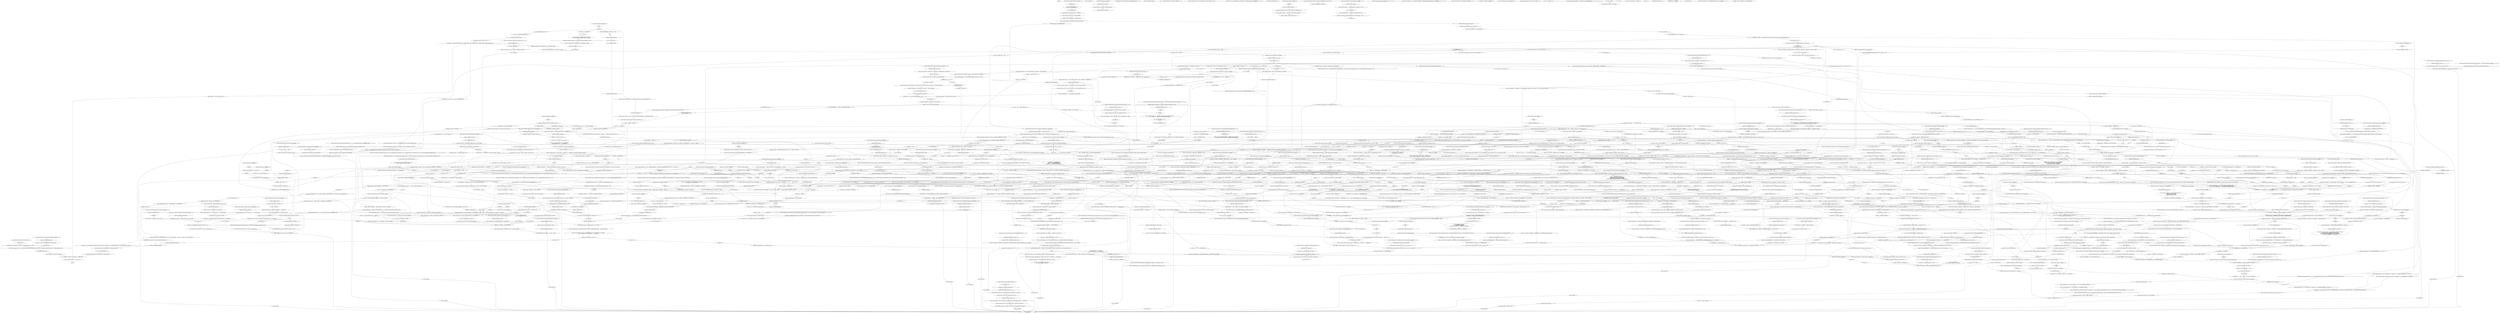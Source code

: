 # APT / STUDENT COMMUNIST
# The Student Communist and his underground reading group (PART OF THE COMMUNIST DREAM QUEST)
# ==================================================
digraph G {
	  0 [label="START"];
	  1 [label="input"];
	  2 [label="Echo Maker: “没错，它稳住了！”"];
	  3 [label="Jump to: [MAIN HUB]"];
	  4 [label="Steban, the Student Communist: “‘充公’？我看他接下来就要说这是没收公民财产……”"];
	  5 [label="Steban, the Student Communist: “风马牛不相及。”年轻人嘲笑你。“你在读书俱乐部里只能喝着气泡水，讨论讨论资产阶级世情小说的剧情。”"];
	  6 [label="Steban, the Student Communist: “是资本主义较为陈腐的病理之一。我们还是换个话题吧。”"];
	  7 [label="abc"];
	  8 [label="Steban, the Student Communist: “是原本的菲兹戴尔译本，不是那坨阉割过的修正主义垃圾。”"];
	  9 [label="Encyclopedia: 如今，尼尔森在绝大部分发达国家可谓臭名昭著，唯一的例外是萨马拉共和国。在萨马拉，尼尔森被认为是一名奠基人。他的政治哲学是马佐夫主义的发展，被称为尼尔森-马佐夫主义。"];
	  10 [label="Echo Maker: “只是因为某些道德家和他们的意识形态走狗假装反对他的*最高纲领派*战略……好像他们自己从来没有犯下过所谓的‘战争罪行’一样。”"];
	  11 [label="Echo Maker: 他同伴差点没忍住打了个哈欠。"];
	  12 [label="Jump to: [MAIN HUB]"];
	  13 [label="You: “自由主义者又怎么了？他们也是自由主义者吗？”"];
	  14 [label="Conceptualization: 竟有如此大胆之人，敢在阅读小组里提出要读长篇小说！"];
	  15 [label="Rhetoric: 如果你让他们相信你也是其中一员，或许就能从他们身上学到点什么。"];
	  16 [label="Steban, the Student Communist: “简单地说，在*在某些适当的革命环境中*，作物的产量会高于不革命的作物。莫里斯竟有胆量否认这一点……”"];
	  17 [label="Steban, the Student Communist: “不管怎么说，我很高兴我们的文章有了观众。我们写文章就是为了这个，你知道的。”"];
	  18 [label="Empathy: 哈，你做到了。你把他们都震住了。为了什么呢？"];
	  19 [label="Half Light: 不知为何，这个人让你不想一个人走夜路了……"];
	  20 [label="Encyclopedia: 你在自己的脑内图书馆里花了不少时间按照主题和时期整理书籍作品。任何你需要的论点和参考资料都已准备就绪。"];
	  21 [label="You: “我更偏好实用书籍。能帮助我理解现实世界的那些。”"];
	  22 [label="You: “对我来说，游戏最重要的是和搭档一起玩。”"];
	  23 [label="You: “但它允许玩家*重新构建*历史事件，比如可卡因流入萨弗里的始末，这难道不会迫使他们思考，在游戏语境下的‘主观性’到底意味着什么吗？”"];
	  24 [label="Steban, the Student Communist: “不管怎么说，我们有时也会享受优秀的桌游。前几周尤利西斯和我试了一个新游戏，所有玩家经营自己的生态灾难地区并彼此竞争。你能看到它的组成部分。”"];
	  25 [label="Steban, the Student Communist: “哈！就知道你会这样。我只希望你在读的时候戴上一双厚实的手套……”"];
	  26 [label="Steban, the Student Communist: “难怪你没有读完。听起来像是浮夸的资产阶级社会现实主义作品。”他点头赞同。"];
	  27 [label="Steban, the Student Communist: “而且格拉德现实主义又是最烂的现实主义。简直和戈特伍德派的批判理论不相上下。”"];
	  28 [label="You: “……但在我能够解答谜题之前，整本书的逻辑已经分崩离析……”"];
	  29 [label="Steban, the Student Communist: Variable[\"apt.student_books_discussed_counter\"] >= 2"];
	  30 [label="Variable[\"apt.student_books_discussed_counter\"] >= 2", shape=diamond];
	  31 [label="!(Variable[\"apt.student_books_discussed_counter\"] >= 2)", shape=diamond];
	  32 [label="You: “但是*人类*的特化技能都是最反动的。”"];
	  33 [label="You: “我就是不明白为什么精灵的亚种族是最酷的。”"];
	  34 [label="Echo Maker: “完全违背‘威勒尔’的精神。这样做有什么意义？”"];
	  35 [label="Steban, the Student Communist: Variable[\"inventory.primer_concept_international_language\"]"];
	  36 [label="Variable[\"inventory.primer_concept_international_language\"]", shape=diamond];
	  37 [label="!(Variable[\"inventory.primer_concept_international_language\"])", shape=diamond];
	  38 [label="Composure: 这是个不错的开始。他们开始放松警惕了。你感到事态回到掌控之中。这可是*你*占尽优势的领域……"];
	  39 [label="You: “你们听说过‘突发急性失忆症’吗？”\n“我和你们说说，我是怎么早上醒来，完全忘了钱是什么东西的……”"];
	  40 [label="Kim Kitsuragi: “一个好问题。”"];
	  41 [label="Echo Maker: “奇怪。我还以为那个女人被革命的麝香深深吸引……”"];
	  42 [label="You: “听着，我也不敢相信，但这是真的。”"];
	  43 [label="Steban, the Student Communist: “另外，我们怎么也不能拒绝一位热爱威勒尔的同好……”"];
	  44 [label="Rhetoric: 是什么？你是因为无法想起任何一本读过的书而感到恐慌吗？"];
	  45 [label="Steban, the Student Communist: “你还好吗？你是不是有什么想说的？”\n“你还好吗？”年轻人转向警督。“他是不是有什么想说的？”"];
	  46 [label="Kim Kitsuragi: “他有时候会经历这种事情。我建议我们换个话题。”"];
	  47 [label="Rhetoric: 这几天你十分勤奋好学。不管他们要向你丢出什么问题，你都应该能够解答。"];
	  48 [label="You: 等等，你是说我可以真的尝试痛击这个小孩，因为我很有可能会失败？"];
	  49 [label="You: 打他，但不要太用力。"];
	  50 [label="You: Variable[\"apt.student_rc_not_too_hard\"]"];
	  51 [label="Variable[\"apt.student_rc_not_too_hard\"]", shape=diamond];
	  52 [label="!(Variable[\"apt.student_rc_not_too_hard\"])", shape=diamond];
	  53 [label="Steban, the Student Communist: Variable[\"reputation.kim\"] >1"];
	  54 [label="Variable[\"reputation.kim\"] >1", shape=diamond];
	  55 [label="!(Variable[\"reputation.kim\"] >1)", shape=diamond];
	  56 [label="Jump to: [punchhub]"];
	  57 [label="Inland Empire: 哦不，你不会*真的*杀了他吧。"];
	  58 [label="You: “意味着*资本*能够产生出它*自己的*凝胶类型！”"];
	  59 [label="You: “那个*光线*本身就是资产阶级的幻觉！”"];
	  60 [label="Steban, the Student Communist: IsKimHere()"];
	  61 [label="IsKimHere()", shape=diamond];
	  62 [label="!(IsKimHere())", shape=diamond];
	  63 [label="Steban, the Student Communist: IsKimHere()"];
	  64 [label="IsKimHere()", shape=diamond];
	  65 [label="!(IsKimHere())", shape=diamond];
	  66 [label="Steban, the Student Communist: “显而易见。”"];
	  67 [label="You: “如果康米主义的基础完全是无法被证实的*理论*……”\n“如果我们应当相信的理论是完全无法被证伪的……”"];
	  68 [label="You: “如果我们对于康米主义的每一次尝试都归于失败……”\n“如果我们无法逃脱即将来临的厄运……”"];
	  69 [label="You: “……而世界上的其他势力都因为我们的理想而追杀我们……”\n“……而世界上的其他势力都勾结在一起，阴谋入侵、屠杀我们，因为我们胆敢站起来坚持理想……”"];
	  70 [label="Visual Calculus: 在夜色中，它们如同方尖碑一般伫立着。"];
	  71 [label="You: “你在想着某个人，对吗？”"];
	  72 [label="Steban, the Student Communist: “人们常说的‘革命伴侣’。他们是伊苏林迪大革命时代的政委二人组。”"];
	  73 [label="Steban, the Student Communist: “不仅是伴侣，他们还是伊苏林迪大革命时代的政委二人组。”"];
	  74 [label="Kim Kitsuragi: ……即使是警督也听得入了神，没注意到你泄露了RCM调查的信息……"];
	  75 [label="You: “即使当他们无视我们？”"];
	  76 [label="Steban, the Student Communist: Variable[\"coast.exec_viscal_succeeded\"]"];
	  77 [label="Variable[\"coast.exec_viscal_succeeded\"]", shape=diamond];
	  78 [label="!(Variable[\"coast.exec_viscal_succeeded\"])", shape=diamond];
	  79 [label="Kim Kitsuragi: 警督什么也没说，但一抹愉悦的笑容划过他的面颊。"];
	  80 [label="Steban, the Student Communist: “别这样，警官。只有甘冒风险的人才能真正前进。”"];
	  81 [label="Steban, the Student Communist: IsKimHere()"];
	  82 [label="IsKimHere()", shape=diamond];
	  83 [label="!(IsKimHere())", shape=diamond];
	  84 [label="Steban, the Student Communist: “你觉得自己有可信度吗。那可是真正的萨拉米尔泽斜纹布。现在只有老萨拉米尔泽康米主义者和毒贩还穿这种衣服了……”"];
	  85 [label="Steban, the Student Communist: Variable[\"inventory.basic_guide_interfacing_matchboxes\"]"];
	  86 [label="Variable[\"inventory.basic_guide_interfacing_matchboxes\"]", shape=diamond];
	  87 [label="!(Variable[\"inventory.basic_guide_interfacing_matchboxes\"])", shape=diamond];
	  88 [label="Steban, the Student Communist: IsTHCPresent(\"art_cop\")"];
	  89 [label="IsTHCPresent(\"art_cop\")", shape=diamond];
	  90 [label="!(IsTHCPresent(\"art_cop\"))", shape=diamond];
	  91 [label="Echo Maker: “……或许是某种意识形态的辅助体系。”"];
	  92 [label="You: “我有时会读一两本长篇小说。”"];
	  93 [label="Steban, the Student Communist: “我想让你……打我。”"];
	  94 [label="Steban, the Student Communist: 年轻人叹了口气。他的同伴无聊地四下张望。"];
	  95 [label="Half Light: 好像你*用言语*击倒了他。"];
	  96 [label="Steban, the Student Communist: “‘特殊’？用最简单的话说，这个地方是一个被资本所摧毁的旧梦的残骸。”"];
	  97 [label="Kim Kitsuragi: “毫无疑问。”"];
	  98 [label="Jump to: [MAIN HUB]"];
	  99 [label="Steban, the Student Communist: “没错。事情比我想得更好！”"];
	  100 [label="Steban, the Student Communist: “哦，警官，因为它是完美的……”"];
	  101 [label="You: （低语。）“金，*你*读过了吗？”"];
	  102 [label="Steban, the Student Communist: “你读完了？太棒了。那来说说你的批判意见吧。”"];
	  103 [label="Empathy: 他的声音中包含着一种深沉的忧虑。你怀疑这不仅仅是因为你没有完成阅读任务。"];
	  104 [label="You: “你们两个到底是来干什么的？”"];
	  105 [label="Volition: 没关系。不过是一个书单而已。实际上，你觉得这个沉闷的书单有种奇异的安慰。"];
	  106 [label="You: “尼尔森同志，SRV之父。”（举起拳头。）"];
	  107 [label="You: 一头野兽被困在床单之中……"];
	  108 [label="Empathy: 总是这样的。在讽刺的硬壳之下，流动着似乎随时会迸射出来，熔化的真诚……或许你有机会看到。"];
	  109 [label="You: “这真是太糟糕了。”"];
	  110 [label="readinghub"];
	  111 [label="You: “他们的理论是怎么个丧气法？”"];
	  112 [label="You: “知道以后会有多少豆子难道不好吗？”"];
	  113 [label="You: “我什么都没听懂。”"];
	  114 [label="Steban, the Student Communist: “好吧，那当然只是我们针对这个主题的*首次尝试*。下学期我们会把它写得更加扎实……”"];
	  115 [label="Jump to: [MAIN HUB]"];
	  116 [label="You: “伙计们，我得说老实话。我‘读’过的‘书籍’并不多，但这不代表着我就不是一个有*故事*的男人。”"];
	  117 [label="Steban, the Student Communist: “注意，我们的阅读小组是富有创新精神的。当然，这完全是你自己的决定。”"];
	  118 [label="Steban, the Student Communist: “我想我们听得够多了。你的视角将会对我们的小组很有帮助。只要再多一些理论基础，我相信你会作出杰出的贡献。”"];
	  119 [label="You: “我试图阅读这本极其悲苦的格拉德长篇小说。”"];
	  120 [label="Composure: 这是个不错的开始。他们开始放松警惕了。你感到事态回到掌控之中。很快你又同他们激烈地辩论起来角色塑造的政治潜台词……"];
	  121 [label="Steban, the Student Communist: “……我的意思是，精灵在威勒尔世界观中*很明显*代表了资产阶级……”"];
	  122 [label="Steban, the Student Communist: “啊，没错，你在放长线钓大鱼。”"];
	  123 [label="You: “我将会把它加入我广博的书单。”"];
	  124 [label="Steban, the Student Communist: Variable[\"apt.student_wc_rejection\"]"];
	  125 [label="Variable[\"apt.student_wc_rejection\"]", shape=diamond];
	  126 [label="!(Variable[\"apt.student_wc_rejection\"])", shape=diamond];
	  127 [label="Rhetoric: 你考虑过阅读一本*书籍*吗？一般都有很多字数。"];
	  128 [label="Logic: 似乎是暂时性的失语症。在你下次体检的时候，分局检疫所需要检查的神经性突然发作又多了一次。"];
	  129 [label="Echo Maker: “他看起来像是要吐了。”"];
	  130 [label="You: 我是超级明星，我不会紧张。"];
	  131 [label="Composure: 确实如此。你一定超级紧张。"];
	  132 [label="Rhetoric: 当然，如果你偶尔再翻翻书，这总不会有什么坏处。"];
	  133 [label="Steban, the Student Communist: “我想我们都是来深入学习的，不管是以什么形式……”"];
	  134 [label="Steban, the Student Communist: “我得说，我欣赏你的苦功，即使它并不怎么合理。”\n“‘荣耀’是一个过时的概念，是封建思想的孑遗。不过不管怎么说，我还是欣赏你的努力……”"];
	  135 [label="Echo Maker: “不需要*用劲*打。”他点点自己的脸颊。“只要留下伤痕就行。”"];
	  136 [label="Authority: 你赢得了他的尊重。看看你是怎么*标记*了他的？"];
	  137 [label="Steban, the Student Communist: CheckEquipped(\"gloves_garden\")"];
	  138 [label="CheckEquipped(\"gloves_garden\")", shape=diamond];
	  139 [label="!(CheckEquipped(\"gloves_garden\"))", shape=diamond];
	  140 [label="Kim Kitsuragi: “天啊，警探！你怎么回事？”"];
	  141 [label="Esprit de Corps: 这对于你的分局在群众面前的形象显然不会有任何帮助。"];
	  142 [label="You: “等等，*这*就没了？”"];
	  143 [label="Jump to: [Ask hub]"];
	  144 [label="You: “如果我们连真正的康米主义到底*象征着*什么都无法达成共识……”\n“如果我们连康米主义到底是有关凝胶，心理学，还是豆子，都无法达成共识……”"];
	  145 [label="You: 那里是什么？"];
	  146 [label="Jump to: [Steban, the Student Communist: \"\"The theorists Puncher and Wattmann...\"]"];
	  147 [label="Echo Maker: “操！”"];
	  148 [label="You: 什么也不说。"];
	  149 [label="Steban, the Student Communist: “嘘。这是我见过最神奇的造物了……”"];
	  150 [label="Steban, the Student Communist: “你说得对……我们应该打扫房间然后回去了。”他指向火柴盒。"];
	  151 [label="Echo Maker: “他想知道女人是否都是资产阶级，史蒂文……”"];
	  152 [label="You: “金，这个倒装的事情是真的吗？”"];
	  153 [label="Steban, the Student Communist: 他叹了口气。“比那更复杂。人们依然能够自主作出决定。重点在于他们是否意识到自己受到的影响。”"];
	  154 [label="Steban, the Student Communist: “我们想听听你的意见：我们最近在考虑的一个小改动。”"];
	  155 [label="Steban, the Student Communist: “不是什么*重大*改动，我想。我们在考虑，或许，可以放宽一点招新标准……”"];
	  156 [label="Steban, the Student Communist: “那么，祝你好运，我想。”"];
	  157 [label="Echo Maker: “马佐夫告诉我们，应当将那些藏在虚假的希望与伪神之后的怪物视为笑谈。”"];
	  158 [label="Jump to: [Steban, the Student Communist: \"\"And with that, welcome to the most...\"]"];
	  159 [label="You: “等等，你是说康米主义是某种宗教？”"];
	  160 [label="Steban, the Student Communist: 一个小小的微笑。“没人说让无产阶级实现历史使命是一件容易的事。它需要你不追求物质利益，为崇高的信念而奋斗。但这不意味着我们就应该放弃。”"];
	  161 [label="Steban, the Student Communist: “是的。我们知道我们几乎一定会失败，但也因此我们能够看到一线胜利的曙光……”"];
	  162 [label="Steban, the Student Communist: “我刚才差点以为我们要成功了。这体现了我们在当前政权下受到了多少束缚。”"];
	  163 [label="Steban, the Student Communist: “这确实是一条有趣的道路。很高兴听到你在这样……呃……成熟的年纪，还能继续意识形态的成长。”"];
	  164 [label="Pain Threshold: *不知怎么*，你在对其他事情一无所知的情况下，感到自己开始推导出故事全貌了……"];
	  165 [label="Electrochemistry: 给他们性和毒品！他们显然自己搞不到……"];
	  166 [label="Steban, the Student Communist: “我不知道这样有什么用处。她对权威有点……油盐不进。”"];
	  167 [label="Steban, the Student Communist: Variable[\"apt.student_authority_law\"]"];
	  168 [label="Variable[\"apt.student_authority_law\"]", shape=diamond];
	  169 [label="!(Variable[\"apt.student_authority_law\"])", shape=diamond];
	  170 [label="Echo Maker: 他的同伴感兴趣地睁大了双眼。他露出一抹冰冷的微笑。"];
	  171 [label="Empathy: 你让这个可怜的男孩慌张起来。现在他*得*说点什么了。"];
	  172 [label="Jump to: [IsKimHere()]"];
	  173 [label="Steban, the Student Communist: “该死。一点差别都没有……”年轻人摇摇头，然后带着不加掩饰的恼怒抬头看向你。\n“该死。一点差别都没有……”年轻人摇摇头，然后带着不加掩饰的恼怒抬头看向你和警督。"];
	  174 [label="Steban, the Student Communist: “现在他们还派了一名探员来*混入*我们的集会！”他激动地搓起了手。"];
	  175 [label="Steban, the Student Communist: IsKimHere()"];
	  176 [label="IsKimHere()", shape=diamond];
	  177 [label="!(IsKimHere())", shape=diamond];
	  178 [label="Authority: 一个领袖，一个追随者，最古典的权力结构。"];
	  179 [label="You: “听起来就是个普通的读书俱乐部嘛。”"];
	  180 [label="Steban, the Student Communist: “在那之前我们又用了六周学习‘国家与凝胶’……”"];
	  181 [label="Conceptualization: 就是这个。你想象自己身处一艘小艇，在温柔的海浪中起伏。"];
	  182 [label="Steban, the Student Communist: “私刑？不。我们不是*行动队*。”"];
	  183 [label="Kim Kitsuragi: “澄清一下：康米主义并未正式被列为这场调查的嫌犯，因为它不是一个*人*，你瞧。”"];
	  184 [label="Savoir Faire: 他们是在讽刺吗？你感觉自己被困在了某种精巧的玩笑迷宫里面，看不到出路。"];
	  185 [label="Steban, the Student Communist: “好吧。我拿着它又能做什么呢？”他挤出一个微笑。"];
	  186 [label="Steban, the Student Communist: “我们也想招收新成员，但不幸的是*当前的学术环境*十分排斥亚唯物主义思想。这年头，如果你是左派，主流学派就只有戈特伍德和经济眼了。”"];
	  187 [label="Steban, the Student Communist: 他冷笑。“你一看就是个性欲高涨的男人，但是我也能看出来你不是戈特伍德派……”"];
	  188 [label="Jump to: [readinghub]"];
	  189 [label="Steban, the Student Communist: IsKimHere()"];
	  190 [label="IsKimHere()", shape=diamond];
	  191 [label="!(IsKimHere())", shape=diamond];
	  192 [label="Steban, the Student Communist: “别吊胃口了！你觉得文章写得怎么样？”"];
	  193 [label="Steban, the Student Communist: “好吧，没事。反正我已经记住你的主旨思想了。”"];
	  194 [label="You: （向他们展示‘化为轻烟’。）“等等，*你们*两个给*它*供稿？”"];
	  195 [label="You: “阅读小组还招人吗？”"];
	  196 [label="Composure: 深呼吸。这几天你读了一些书。但你知道生命的意义不仅在于书本……"];
	  197 [label="Composure: 你打了他一个措手不及。局势对你有利。"];
	  198 [label="You: “但洛佩斯·富埃戈似乎依然将她视为一位伟人。”"];
	  199 [label="Kim Kitsuragi: “是的，它只花了我们人生中再也回不来的短短四个小时。”"];
	  200 [label="Steban, the Student Communist: “当然。资本主义在创造新奇精巧的消遣活动这一点上，做得比其他任何意识形态都更好。永不停歇的多巴胺滴嘴。”"];
	  201 [label="Jump to: [Steban, the Student Communist: \"\"... but to Comrade Ulixes' point,...\"]"];
	  202 [label="Conceptualization: 更妙的是，你把这些主题同你对小说的叙事结构批判结合在了一起。"];
	  203 [label="Steban, the Student Communist: Variable[\"XP.did_not_subject_yourself_to_graad_realism\"]"];
	  204 [label="Variable[\"XP.did_not_subject_yourself_to_graad_realism\"]", shape=diamond];
	  205 [label="!(Variable[\"XP.did_not_subject_yourself_to_graad_realism\"])", shape=diamond];
	  206 [label="lilmullhub"];
	  207 [label="Steban, the Student Communist: “不过，犯罪小说这个*题材*至少触及了资本主义的结构性危机。”"];
	  208 [label="Echo Maker: 年轻人的同伴一言不发。但他脸上的表情说明，对你实验性的角色创建方式，他不情愿地感到肃然起敬。"];
	  209 [label="Jump to: [Echo Maker: \"\"Yes, I would say he's got serious...\"]"];
	  210 [label="Steban, the Student Communist: 将那本薄薄的书籍递给你之后，他向你点点头。“等你看完了就回来。我们基本上每天晚上22时之后都会在这里集会。”"];
	  211 [label="You: “嗯……”"];
	  212 [label="Composure: 我们说实话，他们一定比你聪明多了。你能想到他们读过的书，你可能听都没听说过……"];
	  213 [label="You: “听着，肯定有别的方式能让我向小组证明我自己的。”"];
	  214 [label="You: “和伊格纳斯·尼尔森一样，我来向你们预告一场末日的大审判。”"];
	  215 [label="Steban, the Student Communist: Variable[\"yard.cuno_punched_cuno\"]"];
	  216 [label="Variable[\"yard.cuno_punched_cuno\"]", shape=diamond];
	  217 [label="!(Variable[\"yard.cuno_punched_cuno\"])", shape=diamond];
	  218 [label="Steban, the Student Communist: IsKimHere()"];
	  219 [label="IsKimHere()", shape=diamond];
	  220 [label="!(IsKimHere())", shape=diamond];
	  221 [label="Logic: 一点不错！这好极了。"];
	  222 [label="Kim Kitsuragi: 警督看了看你，又看了看年轻人。他好像在认真考虑你的问题。"];
	  223 [label="Steban, the Student Communist: Variable[\"apt.student_rc_not_too_hard\"]"];
	  224 [label="Variable[\"apt.student_rc_not_too_hard\"]", shape=diamond];
	  225 [label="!(Variable[\"apt.student_rc_not_too_hard\"])", shape=diamond];
	  226 [label="You: “现在，谁才是最厉害的康米主义者？”"];
	  227 [label="Physical Instrument: 太猛了，杀手。"];
	  228 [label="Steban, the Student Communist: IsKimHere()"];
	  229 [label="IsKimHere()", shape=diamond];
	  230 [label="!(IsKimHere())", shape=diamond];
	  231 [label="Steban, the Student Communist: “什么教训，哈？你想告诉我，RCM都是混蛋？他们会打碎别人的下巴？”"];
	  232 [label="You: “我对理论部分感兴趣。”"];
	  233 [label="Steban, the Student Communist: “……”"];
	  234 [label="Steban, the Student Communist: “然后？”"];
	  235 [label="Steban, the Student Communist: “所以你*真的*读到了结尾。”一个羞怯的微笑。“是的，尤利和我想试试看，我们两个能不能产生出足够支撑起一些火柴盒的凝胶……”"];
	  236 [label="Steban, the Student Communist: Variable[\"reputation.communist\"] > 10"];
	  237 [label="Variable[\"reputation.communist\"] > 10", shape=diamond];
	  238 [label="!(Variable[\"reputation.communist\"] > 10)", shape=diamond];
	  239 [label="Echo Maker: “好了。下一个你来，史蒂文……”"];
	  240 [label="You: 哦老天，这真糟糕。我肯定能想出更好的。"];
	  241 [label="You: “因为她们无法掌控*我*。”\n“因为她们无法掌控我，我可是个超级明星。”"];
	  242 [label="Composure: 他似乎正在思索什么问题。"];
	  243 [label="Empathy: 他沉浸于思绪中。你搅动了他灵魂深处的泥沙，但不知那是什么样的。"];
	  244 [label="Steban, the Student Communist: “还有一件事：我们也在讨论，要不要在镇上张贴一些海报。”"];
	  245 [label="Composure: ……如此，他们又构筑起了讽刺的防线。"];
	  246 [label="You: “即使当他们将我们视为笑谈？”"];
	  247 [label="You: “我不知道。更多的……某种东西？”"];
	  248 [label="Conceptualization: 不，等等！真的就这么结束了吗？你感觉你才刚刚接近真正的知识。"];
	  249 [label="Kim Kitsuragi: ……即使是警督也听得入了神，没注意到你泄露了RCM调查的信息……"];
	  250 [label="Steban, the Student Communist: “仅在这个狭义的范畴内。康米主义并不鼓吹什么永恒的极乐与恩典。它只能保证，如果我们愿意为之奋斗和牺牲，那么未来会比过去更好。”"];
	  251 [label="Steban, the Student Communist: 他看向地板上散落的火柴盒。“我想你可以说，我们相信它*是因为它不可能*。我们只是借此表达，我们拒绝接受这个世界只能……像这样下去…… ”"];
	  252 [label="You: “已经很高了，最好还是别冒风险……”"];
	  253 [label="Echo Maker: “是的。这已经是我们最接近目标的一次了……”"];
	  254 [label="You: “……但这几天我反思了一番，现在我认为自己是一个女权主义者。”"];
	  255 [label="Echo Maker: “反动势力的暴力面似乎自己暴露出来了……”"];
	  256 [label="Jump to: [Steban, the Student Communist: \"\"Go ahead.\" The young man gives you...\"]"];
	  257 [label="Untitled hub"];
	  258 [label="You: “等等，我以为‘有趣’是在人们无话可说的时候用的套话？”"];
	  259 [label="Echo Maker: 他的同伴点点头，但没有再给出多余的安慰。"];
	  260 [label="Savoir Faire: 当然，他并不属于这二者。他只是个自命不凡的穷学生。况且，他的窄肩可撑不起这样一件夹克。"];
	  261 [label="You: “等等，我不是来这里*混入*你们的集会的，我是想*加入*你们的集会！”\n“等等，我们不是来这里*破坏*你们的集会的。我们是想*加入*你们的集会！”"];
	  262 [label="Steban, the Student Communist: “*字数*……太多？”"];
	  263 [label="Steban, the Student Communist: “我们*就*干这个。这世界如此肤浅，灌满了噪音与复读。我们只对真正激进的批判意见有兴趣。”"];
	  264 [label="You: “金，我们能逮捕这些旷课的小鬼吗？”"];
	  265 [label="Reaction Speed: 又在说这个了！你得搞明白这个亚唯物主义是什么东西……"];
	  266 [label="You: 聆听夜晚的声音。"];
	  267 [label="You: 环顾房间。"];
	  268 [label="You: 海洋的边角翻涌着……"];
	  269 [label="Echo Maker: “从一个严格依照亚唯物主义的角度来看，可能性不大……”"];
	  270 [label="Steban, the Student Communist: “不，我们是一个独立组织，”他骄傲地说道。“我们知晓并且敬重工会的努力，但相较于克莱尔先生，我们的关注重点要更偏向理论方向。”"];
	  271 [label="Jump to: [crime hub]"];
	  272 [label="Steban, the Student Communist: “这是世界历史的梦魇。”年轻人沉痛地说。“一个我们尚未从中醒来的噩梦。”"];
	  273 [label="Echo Maker: “别忘了莫里斯和萝卜的事情。”"];
	  274 [label="Steban, the Student Communist: “你瞧，戈特伍德学派*看起来*就像康米主义，*讲话*也像康米主义，但剥掉他们那层外皮，底下不过是一群读了太多书的丧气的自由主义者。”"];
	  275 [label="You: “没错，这个尼尔森又是……？”"];
	  276 [label="Echo Maker: “是他自己不来了。我们好几周没看到过他了。”"];
	  277 [label="Steban, the Student Communist: IsTHCPresent(\"art_cop\")"];
	  278 [label="IsTHCPresent(\"art_cop\")", shape=diamond];
	  279 [label="!(IsTHCPresent(\"art_cop\"))", shape=diamond];
	  280 [label="article hub"];
	  281 [label="Steban, the Student Communist: “谢谢，我很感激。”"];
	  282 [label="Steban, the Student Communist: Variable[\"apt.student_composure_wc\"]"];
	  283 [label="Variable[\"apt.student_composure_wc\"]", shape=diamond];
	  284 [label="!(Variable[\"apt.student_composure_wc\"])", shape=diamond];
	  285 [label="Steban, the Student Communist: Variable[\"apt.student_books_discussed_counter\"] == 2"];
	  286 [label="Variable[\"apt.student_books_discussed_counter\"] == 2", shape=diamond];
	  287 [label="!(Variable[\"apt.student_books_discussed_counter\"] == 2)", shape=diamond];
	  288 [label="Steban, the Student Communist: Variable[\"inventory.suzerainty_trade_war_counter\"] > 2"];
	  289 [label="Variable[\"inventory.suzerainty_trade_war_counter\"] > 2", shape=diamond];
	  290 [label="!(Variable[\"inventory.suzerainty_trade_war_counter\"] > 2)", shape=diamond];
	  291 [label="You: “哦，当然。我对它们感兴趣是把它们当成文化制品来看。”"];
	  292 [label="Composure: 这两个孩子简直字面意义上地抱着你不放。时间又流逝了十五分钟。他们像机关枪一样急切地询问你，但你答上了每个问题。"];
	  293 [label="Steban, the Student Communist: “我相信警官你肯定对马伦的角色塑造有着*非常*有趣的见解。”"];
	  294 [label="Steban, the Student Communist: “合情合理。在政治-经济体系不允许你真正视线自我价值的时候，从文学中寻找自己经历的倒影是很正常的。”"];
	  295 [label="Steban, the Student Communist: “但说真的，下次搞活动的时候你得参加。我真想在实战中看到你的混血儿角色。”"];
	  296 [label="Composure: 这两个孩子简直字面意义上地抱着你不放。时间又流逝了十五分钟。他们像机关枪一样急切地询问你，但你答上了每个问题。"];
	  297 [label="Steban, the Student Communist: “没错。我记得一堂心理语言学的课上曾经讲过，字母‘A’衍生自原始佩里卡纳西斯语言中一个表现芦苇小屋的字形。”"];
	  298 [label="Echo Maker: “好像是的。”"];
	  299 [label="Composure: 现在你有机会完美地结束这场面试了。这可是*你*占尽优势的领域……"];
	  300 [label="You: “……那就是我如何发掘了自己的纹章鸟。”\n“……那就是我如何发现，原来我只是和砰砰凤头鹦鹉一样的那种普通人。”\n“……我就是那样发现了，原来在内心深处，我是一只废物鹦鹉。”\n“……那是我第一次看到自己的灵魂暗面以凤头鹦鹉的形态向我袭来。”\n“……说真的，当我看到威严凤头鹦鹉的光辉时，我就*知道*了它会成为我命中注定的鹦鹉。”"];
	  301 [label="Composure: 现在，你能感觉到对话的节奏逐渐放慢。面试一定到了转折点……"];
	  302 [label="Steban, the Student Communist: “一个同时带有性和政治元素故事。我们来听听看故事如何发展……”"];
	  303 [label="You: “……反正不管怎样，我还有机会尝试。但与此同时我正专注于侦察工作。”"];
	  304 [label="Steban, the Student Communist: “合情合理。基于我的经验，你得让她看到你成长了，意识形态层面上的……”"];
	  305 [label="Composure: 好，你能做到的。你*能*。只要……张开嘴，说出……"];
	  306 [label="You: 摇头表示你不好。"];
	  307 [label="Steban, the Student Communist: IsKimHere()"];
	  308 [label="IsKimHere()", shape=diamond];
	  309 [label="!(IsKimHere())", shape=diamond];
	  310 [label="Logic: 只是假设你没有一不小心成功……"];
	  311 [label="Kim Kitsuragi: “我记不清具体的解释了，但是这和肘部运动的动能有关。简单来说，你会更不能控制一个*反手的*耳光，也就因此更容易造成严重伤害。”"];
	  312 [label="Interfacing: 在陶瓷盔甲的保护下，你几乎没有任何感觉。打击年轻人的脸颊，给你的触感就和挥走一只苍蝇差不多。"];
	  313 [label="Interfacing: 接触的一瞬间，你感到自己的指肚划过年轻人蜷曲的胡须，触感如同抚摸一块地毯。"];
	  314 [label="Pain Threshold: 痛感还没起来呢。迅速分泌的内啡肽会为他抑制住疼痛，但那不会持续很久。"];
	  315 [label="Interfacing: 即使隔着黄色橡胶手套，你也能感觉到拳击年轻人颧骨的反作用力。"];
	  316 [label="Interfacing: 你的FALN手套落在他脸上，在空气中留下一道赏心悦目的黑白残影，像一只超音速黄鼠狼。"];
	  317 [label="Steban, the Student Communist: “好吧，如果你不想按我们说好的来，那我们也没什么可聊的了。晚安，警官。”"];
	  318 [label="Empathy: 他并不习惯于像这样袒露自己的疑虑。"];
	  319 [label="Steban, the Student Communist: “它……它……”"];
	  320 [label="Steban, the Student Communist: “……”"];
	  321 [label="Steban, the Student Communist: “我们都得为未来作出牺牲。或许这就是我先前想要得出的结论……”"];
	  322 [label="Steban, the Student Communist: CheckEquippedGroup(\"jacket\")"];
	  323 [label="CheckEquippedGroup(\"jacket\")", shape=diamond];
	  324 [label="!(CheckEquippedGroup(\"jacket\"))", shape=diamond];
	  325 [label="You: 拉紧夹克。"];
	  326 [label="Inland Empire: 不-不-不！这本是为了让你转移一下注意力的！"];
	  327 [label="Echo Maker: “不过*我们中的某些人*坚称打广告是一种恶臭的资产阶级策略。”"];
	  328 [label="Shivers: 这里变凉了吗？你的胳膊上似乎起了鸡皮疙瘩。"];
	  329 [label="Steban, the Student Communist: “茱莉亚·多布列娃来自格拉德，而让·阿巴达奈斯则是瑞瓦肖人。她光彩照人、惊才绝艳，是一颗革命的彗星。他是她的伴侣与支点，是防止她迷失于茫茫宇宙的那颗星球。”"];
	  330 [label="lilboxhub"];
	  331 [label="You: “我很抱歉。”"];
	  332 [label="Half Light: 野兽就是*你*，一团凌乱的尖牙利爪与暴力冲动。"];
	  333 [label="Echo Maker: “她说她要创造出真正激进的艺术，因此她需要一个激进的工作场所。”"];
	  334 [label="Steban, the Student Communist: Variable[\"apt.student_interesting_means\"]"];
	  335 [label="Variable[\"apt.student_interesting_means\"]", shape=diamond];
	  336 [label="!(Variable[\"apt.student_interesting_means\"])", shape=diamond];
	  337 [label="Steban, the Student Communist: 房间里安静了一刻。他们都在等你开口。"];
	  338 [label="Conceptualization: 没错，现在继续深入思考这个点子。"];
	  339 [label="Logic: 一个虚弱无望的复杂隐喻。"];
	  340 [label="Steban, the Student Communist: 他点头。“有可能。这就能解释某些精致的装饰纹样了。但我们在用世界历史的角度看待问题。重要的这个地方*代表*了什么，不是它曾经*是*什么。”"];
	  341 [label="You: “这个问题是怎么说我的？”"];
	  342 [label="Echo Maker: “嘿，史蒂文。这不是*你的*夹克吗？”"];
	  343 [label="Steban, the Student Communist: “这*看上去*确实很像我的夹克，尤利西斯。你是从哪拿到它的，警官？”"];
	  344 [label="Steban, the Student Communist: “我还以为是莫里斯闯进我的房间搞恶作剧。谁能想到*居然*是RCM抢劫了我！”"];
	  345 [label="Steban, the Student Communist: Variable[\"apt.student_concept_la_fumee\"]"];
	  346 [label="Variable[\"apt.student_concept_la_fumee\"]", shape=diamond];
	  347 [label="!(Variable[\"apt.student_concept_la_fumee\"])", shape=diamond];
	  348 [label="You: “听着，同志，事情不是你想的那样……”"];
	  349 [label="Drama: 别让他们看到你*慌张*的样子，大大大人。顺着他的话说……"];
	  350 [label="You: “先别急着进入正题，你认得这件夹克吗？”（向他展示萨拉米尔泽休闲夹克。）"];
	  351 [label="Steban, the Student Communist: “比如说RCM的间谍。就在最近，有人闯入了我的公寓，你能相信吗……”"];
	  352 [label="Jump to: [Steban, the Student Communist: \"\"Well, this is getting awkward. I'm...\"]"];
	  353 [label="Steban, the Student Communist: IsTHCPresent(\"art_cop\")"];
	  354 [label="IsTHCPresent(\"art_cop\")", shape=diamond];
	  355 [label="!(IsTHCPresent(\"art_cop\"))", shape=diamond];
	  356 [label="Steban, the Student Communist: “当然，是在马佐夫历史唯物主义的框架之内。”"];
	  357 [label="Steban, the Student Communist: Variable[\"apt.student_concept_zone_out\"]"];
	  358 [label="Variable[\"apt.student_concept_zone_out\"]", shape=diamond];
	  359 [label="!(Variable[\"apt.student_concept_zone_out\"])", shape=diamond];
	  360 [label="Echo Maker: “阿伯拉的‘地狱般的国家’……”"];
	  361 [label="Rhetoric: 如果你让他们相信你也是其中*一员*，或许就能从他们身上学到点什么。"];
	  362 [label="Steban, the Student Communist: “你在说那个雇佣兵是*被*康米主义本身杀死的？”"];
	  363 [label="Steban, the Student Communist: “换句话说，它是一种症状。不是根本原因。”他挥了挥手，好像这就能终结一切关于犯罪的争论了。"];
	  364 [label="You: “这个小东西仍在前进。”（向他展示）"];
	  365 [label="Steban, the Student Communist: “它是干什么用的？”"];
	  366 [label="Steban, the Student Communist: “啊，我明白了。你真好。”他好奇地冲你一笑。"];
	  367 [label="Steban, the Student Communist: “你在说什么？我们*就是*阅读小组……”"];
	  368 [label="You: “我听得够多了。我们聊点别的吧。”"];
	  369 [label="Steban, the Student Communist: “他们是康米主义最丧气的一个学派，净喜欢大书特书廉价的心理学分析，然后点缀一些马佐夫主义理论作为掩饰。”"];
	  370 [label="You: “我完全理解。”"];
	  371 [label="Jump to: [MAIN HUB]"];
	  372 [label="Echo Maker: “这我是真没想到。”他的同伴已经脸红起来，露出一点羞怯的微笑。"];
	  373 [label="Steban, the Student Communist: IsTHCPresent(\"art_cop\")"];
	  374 [label="IsTHCPresent(\"art_cop\")", shape=diamond];
	  375 [label="!(IsTHCPresent(\"art_cop\"))", shape=diamond];
	  376 [label="You: （向他们展示你的修订。）“我恰好有一些建设性意见……”"];
	  377 [label="Steban, the Student Communist: “好吧，那什么时候*你的*大作发表了，记得告诉我们……”"];
	  378 [label="Composure: 有什么可怕的？这几天你可是博览群书。不管去马丁内斯的哪个阅读小组，你都能进行一番紧张刺激的学术对话……"];
	  379 [label="You: “听着，书籍很好，但是和你们实话实话，没有东西能代替一个真正的故事。”"];
	  380 [label="Steban, the Student Communist: Variable[\"inventory.suzerainty_column_counter\"] > 2"];
	  381 [label="Variable[\"inventory.suzerainty_column_counter\"] > 2", shape=diamond];
	  382 [label="!(Variable[\"inventory.suzerainty_column_counter\"] > 2)", shape=diamond];
	  383 [label="Conceptualization: 让他们知道，你对肌肉男文学的兴趣比他们愿意承认得要高雅得多。"];
	  384 [label="Steban, the Student Communist: Variable[\"apt.student_books_discussed_counter\"] == 2"];
	  385 [label="Variable[\"apt.student_books_discussed_counter\"] == 2", shape=diamond];
	  386 [label="!(Variable[\"apt.student_books_discussed_counter\"] == 2)", shape=diamond];
	  387 [label="Empathy: 他这么说着的时候，语调中所有的讥讽都飞快地消失了。"];
	  388 [label="Steban, the Student Communist: 年轻人点头。“这是毫无疑问的。我只希望他们能把亚种族的设定做得更灵活一些。”"];
	  389 [label="Steban, the Student Communist: 他点点头。“戈特伍德派或许会告诉你，当代社会无可回避的一个现实就是，全人类的历史在无穷无尽的包装之下，只会变得越来越荒谬可笑……”"];
	  390 [label="Composure: 这两个孩子简直字面意义上地抱着你不放。时间又流逝了十五分钟。他们像机关枪一样急切地询问你，但你答上了每个问题。"];
	  391 [label="Steban, the Student Communist: “你抓住我们的注意力了。我们来听听看故事如何发展……”"];
	  392 [label="Steban, the Student Communist: Variable[\"apt.student_story_hanged_man\"]"];
	  393 [label="Variable[\"apt.student_story_hanged_man\"]", shape=diamond];
	  394 [label="!(Variable[\"apt.student_story_hanged_man\"])", shape=diamond];
	  395 [label="Composure: 又过了半个小时。你们来来回回地对话。不管这两人想装成什么样子，很明显他们急切地想听到一些真正有意思的东西。"];
	  396 [label="Composure: 现在，你能感觉到对话的节奏逐渐放慢。该收尾了……"];
	  397 [label="You: “你知道吗，我觉得她诡异地享受着这件事情。”"];
	  398 [label="Steban, the Student Communist: “你会融入我们的小组的。等你看完了就回来。我们基本上每天晚上22时之后都会在这里集会。”"];
	  399 [label="Composure: 这是什么声音？听起来就像一头垂死的獾的哀鸣。"];
	  400 [label="Rhetoric: 是什么？你是因为无法想起任何一本读过的书而感到恐慌吗？"];
	  401 [label="Steban, the Student Communist: “如果我们换个话题，会不会有点帮助？”"];
	  402 [label="Jump to: [MAIN HUB]"];
	  403 [label="Steban, the Student Communist: “哼……我确实感觉到你周身笼罩着末世的气息。”"];
	  404 [label="You: “是什么？”"];
	  405 [label="Half Light: 你还在等什么！是时候胖揍他的朋克小屁股了。"];
	  406 [label="Kim Kitsuragi: “小心点，警探。没必要把这个小孩当成什么测颅先生的儿子。”"];
	  407 [label="Logic: 只是提个建议，要是你觉得不能很好地控制自己的肌群，或许你可以试试你*知道*一定会失败的举动……"];
	  408 [label="Kim Kitsuragi: “作为RCM的警官，无缘无故攻击平民是一个*非常*糟糕的主意……”"];
	  409 [label="Perception (Sight): 与此同时，他的颧骨上开出一朵靛青色的小花。"];
	  410 [label="Steban, the Student Communist: 年轻人几乎掩饰不住他的失望。显然他指望着被你殴打。\n年轻人看起来有些失落。显然他*也*指望着被你殴打。"];
	  411 [label="Steban, the Student Communist: “……但我的问题是，RCM是从哪里*招募*了那么多超-革命分子加入遥视者部门的？”"];
	  412 [label="You: “……但我还在思索*灰域*和这些到底有什么关系……”"];
	  413 [label="Steban, the Student Communist: “什么叫‘这就没了’？你读完了材料，我们也讨论过了，你还想在阅读小组里做什么？”"];
	  414 [label="Visual Calculus: 他的视线越过破碎的墙壁，望向海湾的对面……"];
	  415 [label="You: “支离破碎。”"];
	  416 [label="Rhetoric: 就在地板中央，盘绕的螺旋带着不可思议的能量而震颤着。"];
	  417 [label="Steban, the Student Communist: 年轻人羞怯地微笑起来。“是的，其实是……我的妈妈们。她在德尔塔工作，在一栋那样的摩天大楼里，但不是你想的那种……她是个清洁工。”"];
	  418 [label="Echo Maker: “史蒂文，已经很晚了。”"];
	  419 [label="Steban, the Student Communist: 年轻人有些疑惑地看了你一眼，好像他以为自己一定是听错了。"];
	  420 [label="You: “因为她们不让我忘却我们曾经的生活。”"];
	  421 [label="Steban, the Student Communist: “啊，警官。你的问题不是意识形态问题，它完全是私人问题……”"];
	  422 [label="Steban, the Student Communist: “是他们率先提出了双重领导体系，也即*倒装*这一概念。这是瑞瓦肖对于革命思想的杰出贡献。我相信直到今天，它依然以某种形式留存在RCM。”"];
	  423 [label="You: 坚持住，我想我已经接近理论的核心了！"];
	  424 [label="Echo Maker: “好梦，警官。”"];
	  425 [label="Steban, the Student Communist: “哦，还有，警官。最后一件事……”"];
	  426 [label="Steban, the Student Communist: “在黑暗的时代，群星/是否也应熄灭？”"];
	  427 [label="Steban, the Student Communist: “你不熟悉他们？那是……很高深的学问。或许你还没准备好接受它们。”两个年轻人交换了一个怀疑的眼神。"];
	  428 [label="You: “即使当他们冲我们开枪？”"];
	  429 [label="Steban, the Student Communist: IsKimHere()"];
	  430 [label="IsKimHere()", shape=diamond];
	  431 [label="!(IsKimHere())", shape=diamond];
	  432 [label="Kim Kitsuragi: 即使警督也全神贯注了。"];
	  433 [label="Echo Maker: “这很难相信，但有可能是真的……”"];
	  434 [label="Kim Kitsuragi: “这是不可能的，对吧？它无法真正地像那样伫立……”"];
	  435 [label="You: “这是个奇迹。”"];
	  436 [label="You: “邪恶的神明。”"];
	  437 [label="Empathy: 他的声音中充满了疑虑……"];
	  438 [label="Echo Maker: “嗯……我觉得没人能指责辛迪有什么*资产阶级审美*。”"];
	  439 [label="Authority: 别再提起那次可耻的发作了。"];
	  440 [label="Steban, the Student Communist: “别这样。我不是对辛迪的艺术*无话可说*。我只是……还在研究细节。你得多花些时间……”"];
	  441 [label="Steban, the Student Communist: CheckEquipped(\"jacket_interisolar_white\")  and   Variable[\"apt.student_jacket_discussed\"] == false"];
	  442 [label="CheckEquipped(\"jacket_interisolar_white\")  and   Variable[\"apt.student_jacket_discussed\"] == false", shape=diamond];
	  443 [label="!(CheckEquipped(\"jacket_interisolar_white\")  and   Variable[\"apt.student_jacket_discussed\"] == false)", shape=diamond];
	  444 [label="Steban, the Student Communist: “你知道吗，”年轻人抬头看你。“如果你想借走我的夹克，只要*问我一声*就行了……”"];
	  445 [label="Steban, the Student Communist: “不过没关系。你在想什么呢？”"];
	  446 [label="Steban, the Student Communist: 这两个年轻人要么没注意到你进来了，要么根本不关心……他们全神贯注地在地板中央堆那个不知道什么东西……"];
	  447 [label="You: [离开。]"];
	  448 [label="Steban, the Student Communist: Variable[\"inventory.fumee_concept_pseudonyms\"]"];
	  449 [label="Variable[\"inventory.fumee_concept_pseudonyms\"]", shape=diamond];
	  450 [label="!(Variable[\"inventory.fumee_concept_pseudonyms\"])", shape=diamond];
	  451 [label="Kim Kitsuragi: “不，警探。我最近唯一的阅读都在这里了……”警督举起他的蓝色小笔记本。"];
	  452 [label="Kim Kitsuragi: “我没有时间寻找这些自命不凡的康米主义读书俱乐部，也没有做过他们的阅读任务。”"];
	  453 [label="Steban, the Student Communist: “当然，我们学了所有的马佐夫主义理论基础。上周我们刚刚学完了庞奇和瓦特曼的‘资本无罪论’第二卷……”"];
	  454 [label="You: 强迫自己继续听下去。"];
	  455 [label="Jump to: [MAIN HUB]"];
	  456 [label="Echo Maker: “所有我们已经基本不出勤了。”"];
	  457 [label="Jump to: [book club hub]"];
	  458 [label="Steban, the Student Communist: “看起来可不像是卡拉斯马佐夫的转世，对吧？”年轻人作出一副苦相，仔细看了看小雕像。"];
	  459 [label="Steban, the Student Communist: Variable[\"apt.student_shivers_rifle\"]"];
	  460 [label="Variable[\"apt.student_shivers_rifle\"]", shape=diamond];
	  461 [label="!(Variable[\"apt.student_shivers_rifle\"])", shape=diamond];
	  462 [label="Steban, the Student Communist: “不错。它确实漂亮。”他露出一个悲伤的微笑。"];
	  463 [label="Echo Maker: 奇怪的是，他的朋友似乎不为所动。"];
	  464 [label="Inland Empire: *你*什么时候才能醒来？那时你将会看到什么？"];
	  465 [label="Steban, the Student Communist: “我们处在一个重建阶段。”"];
	  466 [label="You: “经济眼是什么人？”\n“好吧，但经济眼又是怎么回事？”"];
	  467 [label="You: “心理学分析哪里不好了？”"];
	  468 [label="Jump to: [readinghub]"];
	  469 [label="Conceptualization: 你应该抽时间仔细读一读那篇文章。"];
	  470 [label="Steban, the Student Communist: Variable[\"inventory.basic_guide_read\"]"];
	  471 [label="Variable[\"inventory.basic_guide_read\"]", shape=diamond];
	  472 [label="!(Variable[\"inventory.basic_guide_read\"])", shape=diamond];
	  473 [label="Echo Maker: “我们的教育机构是多么可悲啊。”"];
	  474 [label="Echo Maker: “上面写了什么，史蒂文？我看不清。”"];
	  475 [label="You: “当然，拿着吧。”"];
	  476 [label="You: “不行，我只有这本。”"];
	  477 [label="Composure: 现在，昂首挺胸，你能做到的。"];
	  478 [label="You: “我就想加入你们这样的小组。我们什么时候开始？”"];
	  479 [label="Steban, the Student Communist: “……但是，任何对于德洛莉丝·黛的统治的*批评*，都离不开她在梅斯克独立时期在马格利塔尼亚与拉布埃尔塔的暴行，你难道不觉得吗？”"];
	  480 [label="Steban, the Student Communist: IsKimHere()"];
	  481 [label="IsKimHere()", shape=diamond];
	  482 [label="!(IsKimHere())", shape=diamond];
	  483 [label="Composure: 这是个不错的开始。他们开始放松警惕了。你感到事态回到掌控之中。毕竟，这可是你的专业领域……"];
	  484 [label="Jump to: [Steban, the Student Communist: \"\"So what sort of practical works ar...\"]"];
	  485 [label="Savoir Faire: 答案是，或许不能。但这并不是说它*完全*无用。"];
	  486 [label="Steban, the Student Communist: “我想我们听得够多了。你的视角将会对我们的小组很有帮助。只要再多一些理论基础，我相信你会作出杰出的贡献。”"];
	  487 [label="Steban, the Student Communist: IsKimHere()"];
	  488 [label="IsKimHere()", shape=diamond];
	  489 [label="!(IsKimHere())", shape=diamond];
	  490 [label="Steban, the Student Communist: “……但我还是没明白，女司机和罢工对峙到底有什么关系？”"];
	  491 [label="Steban, the Student Communist: “啊，所以说这起案件*居然*涉及了超自然力量……”"];
	  492 [label="Untitled hub (14)"];
	  493 [label="Steban, the Student Communist: “不，这就和马佐夫说的一样：‘只有在资本主义的完美无知中清醒过来的那些，才能成为未来的自由人。’”"];
	  494 [label="Steban, the Student Communist: Variable[\"apt.student_story_hanged_man\"]"];
	  495 [label="Variable[\"apt.student_story_hanged_man\"]", shape=diamond];
	  496 [label="!(Variable[\"apt.student_story_hanged_man\"])", shape=diamond];
	  497 [label="Echo Maker: “没错，我得说他至少有着极高的潜力。”"];
	  498 [label="You: （什么也不说。默默接过书本。）"];
	  499 [label="You: 摇头表示你不好。"];
	  500 [label="You: 再点一次头。"];
	  501 [label="Steban, the Student Communist: Variable[\"character.books_read_counter\"] > 4"];
	  502 [label="Variable[\"character.books_read_counter\"] > 4", shape=diamond];
	  503 [label="!(Variable[\"character.books_read_counter\"] > 4)", shape=diamond];
	  504 [label="Jump to: [MAIN HUB]"];
	  505 [label="You: “*打*你？”"];
	  506 [label="Kim Kitsuragi: “在某些情况下，比如说你刚好戴着一双陶瓷装甲手套，那甚至可能造成死亡。”"];
	  507 [label="Steban, the Student Communist: CheckEquipped(\"gloves_bum\")"];
	  508 [label="CheckEquipped(\"gloves_bum\")", shape=diamond];
	  509 [label="!(CheckEquipped(\"gloves_bum\"))", shape=diamond];
	  510 [label="You: “哦，老天。我真的很抱歉。”"];
	  511 [label="Steban, the Student Communist: Variable[\"tc.rvd\"]"];
	  512 [label="Variable[\"tc.rvd\"]", shape=diamond];
	  513 [label="!(Variable[\"tc.rvd\"])", shape=diamond];
	  514 [label="Kim Kitsuragi: “他只是个有-钱-人。他没有任何超物理效用……”"];
	  515 [label="You: “……等等，你是说涅仁斯基总统*从未翻开过书*？”"];
	  516 [label="Empathy: 大声把这个念头说出来，让他听听这有多蠢……"];
	  517 [label="Steban, the Student Communist: “失败了又能怎么样呢？来吧，我们再试一次。”"];
	  518 [label="Echo Maker: “……”"];
	  519 [label="Steban, the Student Communist: 年轻人看起来有些惊讶。“我的妈妈们。她在那种摩天大楼里工作，但不是你想的那种……她是个清洁工……”"];
	  520 [label="You: “她为了你牺牲了很多。”"];
	  521 [label="Steban, the Student Communist: 他叹了口气。“你说得对。也许传统的历史唯物主义论著并不会*干掉*我们。”"];
	  522 [label="Conceptualization: 啊哼。作为闻名遐迩的艺术警探，你必得对此发表一番见解。"];
	  523 [label="Steban, the Student Communist: “我刚刚一直在想你先前的问题，和女人有关的那个，你知道的……”"];
	  524 [label="Echo Maker: “一群拙劣的心理学家和蠢蛋。”他的同伴嗤笑一声。“换句话说，典型的戈特伍德派。”"];
	  525 [label="Jump to: [lilboxhub]"];
	  526 [label="You: 一言不发。"];
	  527 [label="Echo Maker: “但她拒绝提交论文，所以我们还不能把她算作*真正的*小组成员。”"];
	  528 [label="Steban, the Student Communist: “作者是一名年轻的公社社员，他牺牲于联盟军登陆的那场战斗。他在生命的最后一夜凝望着防线写下它。我不记得整首诗了，但其中有一行我时常想起。”"];
	  529 [label="Authority: 确实如此。更别说那次可耻的哼哼哧哧的发作了。"];
	  530 [label="Echo Maker: 他的朋友打起了哈欠，显然对现实感到无聊。"];
	  531 [label="Logic: 只是现在……"];
	  532 [label="Steban, the Student Communist: CheckItem(\"book_nilsenism_introduction\")  and  Variable[\"TASK.get_yourself_organised_done\"] == false"];
	  533 [label="CheckItem(\"book_nilsenism_introduction\")  and  Variable[\"TASK.get_yourself_organised_done\"] == false", shape=diamond];
	  534 [label="!(CheckItem(\"book_nilsenism_introduction\")  and  Variable[\"TASK.get_yourself_organised_done\"] == false)", shape=diamond];
	  535 [label="Steban, the Student Communist: “RCM想加入我们？”疑惑的表情……"];
	  536 [label="You: “我到底迟到了*什么*？”"];
	  537 [label="You: [离开。]"];
	  538 [label="Physical Instrument: 他在估量你。像一个意识形态的拳击手走上拳击台。"];
	  539 [label="You: “这个*阅读*是什么？我以为这是个革命小组！”"];
	  540 [label="Echo Maker: “也许他能解释一番……”\n“也许他们能解释一番……”"];
	  541 [label="MAIN HUB"];
	  542 [label="Steban, the Student Communist: “笼统地说，我们在培养革命觉悟。”"];
	  543 [label="You: “听起来你们要组织紧张刺激的智力对战。我就好这一口。”"];
	  544 [label="Kim Kitsuragi: “性压抑是他的执念。”"];
	  545 [label="Echo Maker: “一点不错。我们对无脑的鹦鹉学舌毫无兴趣。我们喜欢*批判性*阅读。”"];
	  546 [label="Encyclopedia: 哦，没错。在那场从格拉德到萨马拉的灾难性的大撤退途中，伊格纳斯·尼尔森在萨马拉的荒郊野外下令，将12000名战犯钉在削尖的云杉树上。从那之后他的政敌就开始称呼他为“末日的伯劳鸟”。"];
	  547 [label="You: 一个女人的裙子在风中鼓起……"];
	  548 [label="Steban, the Student Communist: Variable[\"apt.student_rhetoric_sarcasm_sincerity\"]"];
	  549 [label="Variable[\"apt.student_rhetoric_sarcasm_sincerity\"]", shape=diamond];
	  550 [label="!(Variable[\"apt.student_rhetoric_sarcasm_sincerity\"])", shape=diamond];
	  551 [label="Half Light: 恰恰相反，他好像*沉醉于*如此多的人被枪杀的事情，不管他们的信仰为何。"];
	  552 [label="Echo Maker: “我们以前的一些同志缺乏工作所需的*意识形态毅力*。”"];
	  553 [label="You: “听起来很可悲。”"];
	  554 [label="Echo Maker: “他正在学习宏观*和*微观经济。”"];
	  555 [label="Empathy: 何况，这两个年轻人是你见过最容易不安的人。"];
	  556 [label="Steban, the Student Communist: “我得说开头的印象是很精密的东西。所以说从*正确的书籍*开始就更加重要了。”"];
	  557 [label="Steban, the Student Communist: Variable[\"apt.student_books_discussed_counter\"] >= 2"];
	  558 [label="Variable[\"apt.student_books_discussed_counter\"] >= 2", shape=diamond];
	  559 [label="!(Variable[\"apt.student_books_discussed_counter\"] >= 2)", shape=diamond];
	  560 [label="You: “我更喜欢纯粹的幻想书籍，比如‘威勒尔’系列。”"];
	  561 [label="Esprit de Corps: 没错。这两个年轻人天然地屈从于你的权威。不管如今处于怎样的状态，这种权威的光晕依然像卤素水印一样隐隐可见。"];
	  562 [label="You: “比如说，想想凤头鹦鹉。你对它们有多少了解？”"];
	  563 [label="Steban, the Student Communist: “哼……所以你是说，你要先建立起某种实用性的知识储备，然后才能思索更加抽象的问题。好吧，我继续听……”"];
	  564 [label="Steban, the Student Communist: Variable[\"apt.student_books_discussed_counter\"] == 2"];
	  565 [label="Variable[\"apt.student_books_discussed_counter\"] == 2", shape=diamond];
	  566 [label="!(Variable[\"apt.student_books_discussed_counter\"] == 2)", shape=diamond];
	  567 [label="Composure: 这是个不错的开始。他们开始放松警惕了。你感到事态回到掌控之中。很快你又同他们辩论起来一个去商品化的灵性是否能在资本主义下存在……"];
	  568 [label="You: “……但到了最后我确实学会了如何制作膏药……”\n“……但到了最后我确实学会了如何制作养生茶……”\n“……但到了最后我确实学会了如何制作膏药……”\n“……但到了最后我觉得它几乎变成了一个借口，让我假装威士忌其实对我的健康有益……”"];
	  569 [label="Steban, the Student Communist: “凤头鹦鹉？有趣。那么向我们讲讲你的鸟类学研究成果。”"];
	  570 [label="Steban, the Student Communist: “听起来像是老式革命谍战戏。我们来听听看故事如何发展……”"];
	  571 [label="Composure: 你吸引住他们了。他们开始放松警惕。你感到事态回到掌控之中。你灵巧地将散碎的情节编织成片……\n你做得不错。这两个男孩已经没有心思假装他们不感兴趣了，只想看你如何灵巧地将散碎的情节编织成片……"];
	  572 [label="Steban, the Student Communist: Variable[\"apt.student_story_jam_mystery\"]"];
	  573 [label="Variable[\"apt.student_story_jam_mystery\"]", shape=diamond];
	  574 [label="!(Variable[\"apt.student_story_jam_mystery\"])", shape=diamond];
	  575 [label="Steban, the Student Communist: IsKimHere()"];
	  576 [label="IsKimHere()", shape=diamond];
	  577 [label="!(IsKimHere())", shape=diamond];
	  578 [label="Kim Kitsuragi: “老实说，这整件事情非常复杂。”"];
	  579 [label="You: “我甚至不知道这些事情之前*有没有*联系，但我得*想办法*让野松公司配合。”"];
	  580 [label="Kim Kitsuragi: “要么是那样，要么就是一起*极有*欺骗性的表演……”"];
	  581 [label="Echo Maker: “它会出现的，我很确信。不管以什么方式，我们都会找到它的……”\n“我想他的意思是，*真正*杀了他的是康米主义，但爱情驱使他陷入圈套……”\n“这一定还有些别的因素。我们暂时还不清楚事情的全貌……”\n“这一定还有些别的因素。我们暂时还不清楚事情的全貌……”"];
	  582 [label="Volition: 你无能为力。仿佛你的嘴唇被黏在了一起。"];
	  583 [label="Steban, the Student Communist: Variable[\"pier.joyce_logicloop\"] == true  or  Variable[\"XP.doorbell_recording_heard\"] == true  or  Variable[\"whirling.mirror_elchem_failed_once\"] == true  or  Variable[\"whirling.lena_intro_wink_neuro\"] == true"];
	  584 [label="Variable[\"pier.joyce_logicloop\"] == true  or  Variable[\"XP.doorbell_recording_heard\"] == true  or  Variable[\"whirling.mirror_elchem_failed_once\"] == true  or  Variable[\"whirling.lena_intro_wink_neuro\"] == true", shape=diamond];
	  585 [label="!(Variable[\"pier.joyce_logicloop\"] == true  or  Variable[\"XP.doorbell_recording_heard\"] == true  or  Variable[\"whirling.mirror_elchem_failed_once\"] == true  or  Variable[\"whirling.lena_intro_wink_neuro\"] == true)", shape=diamond];
	  586 [label="Steban, the Student Communist: Variable[\"character.books_read_counter\"] < 2"];
	  587 [label="Variable[\"character.books_read_counter\"] < 2", shape=diamond];
	  588 [label="!(Variable[\"character.books_read_counter\"] < 2)", shape=diamond];
	  589 [label="punchhub"];
	  590 [label="Kim Kitsuragi: “你瞧，这种态度就是为什么手册的指导意见对现场调查来说这么重要……”"];
	  591 [label="Kim Kitsuragi: “没有什么*要不*，因为我不会这么做。这是你的事，记得吗？”"];
	  592 [label="Interfacing: 接触的一瞬间，你的高性能手套的掌心布料，令你的手掌在年轻人的脸颊上*停留*了一刹那。在你收手的时候，他苍白的皮肤似乎还被你的手掌带动。"];
	  593 [label="Echo Maker: “史蒂文，你能听见吗？”"];
	  594 [label="Kim Kitsuragi: 警督点点头。"];
	  595 [label="Echo Maker: 他同伴身体前倾，随时准备插入对话……"];
	  596 [label="Steban, the Student Communist: “不-不-不。我们的意思是，他不*需要*翻开书，因为他能通过瞪视封面来吸收所有他需要的内容。这是第二级的效用之一……”"];
	  597 [label="Echo Maker: “我们自己也试过，但目前为止我们还只能吸收前言与目录的内容。”"];
	  598 [label="Echo Maker: “是的。这是我们最近一段时间参与的最佳讨论之一。”"];
	  599 [label="Steban, the Student Communist: “来吧。我们早上还有事情要做呢。”"];
	  600 [label="Steban, the Student Communist: “看来你是对的，尤利。我应该听你的。”他叹了口气，转向你。"];
	  601 [label="Steban, the Student Communist: “啊啊啊！干！”"];
	  602 [label="Steban, the Student Communist: “或许你的问题其实是，你认为*掌控*她们是你的任务……”"];
	  603 [label="You: [离开。]"];
	  604 [label="Steban, the Student Communist: “我不是说我们要抛弃信念，只是觉得如果我们的小组能有*两个*以上的常驻成员，或许会更好一些。”"];
	  605 [label="Steban, the Student Communist: IsTHCPresent(\"art_cop\")"];
	  606 [label="IsTHCPresent(\"art_cop\")", shape=diamond];
	  607 [label="!(IsTHCPresent(\"art_cop\"))", shape=diamond];
	  608 [label="Steban, the Student Communist: “不管怎么说，我们已经占用你很多时间了。晚安。”\n“不管怎么说，我们已经占用你们很多时间了。晚安。”"];
	  609 [label="Steban, the Student Communist: “更多的什么？”"];
	  610 [label="You: “等等，这些*亚唯物主义者*是谁？”"];
	  611 [label="Jump to: [MAIN HUB]"];
	  612 [label="Echo Maker: “这是个令人赞叹的成就。”"];
	  613 [label="Logic: 不，当然不是。这顶多起到一点反作用。"];
	  614 [label="Steban, the Student Communist: “有意思。所以你认为，在某种程度上可以说是*游戏玩玩家*，而不仅仅是玩家玩游戏？”"];
	  615 [label="You: “超级明星。”"];
	  616 [label="Steban, the Student Communist: Variable[\"TASK.probe_drivers_about_drugs_done\"] == true  and  Variable[\"pier.joyce_lynching_hub_reached\"] == true"];
	  617 [label="Variable[\"TASK.probe_drivers_about_drugs_done\"] == true  and  Variable[\"pier.joyce_lynching_hub_reached\"] == true", shape=diamond];
	  618 [label="!(Variable[\"TASK.probe_drivers_about_drugs_done\"] == true  and  Variable[\"pier.joyce_lynching_hub_reached\"] == true)", shape=diamond];
	  619 [label="Steban, the Student Communist: “嗯……我想你可以把她最近的作品归类于某种*反-资产阶级书法*。她对激进标语颇有心得。”"];
	  620 [label="Jump to: [spacehub]"];
	  621 [label="Steban, the Student Communist: IsKimHere()"];
	  622 [label="IsKimHere()", shape=diamond];
	  623 [label="!(IsKimHere())", shape=diamond];
	  624 [label="Echo Maker: “不过没有史蒂文一开始的想法那么好。”"];
	  625 [label="Steban, the Student Communist: Variable[\"apt.student_main_hub_reached\"]"];
	  626 [label="Variable[\"apt.student_main_hub_reached\"]", shape=diamond];
	  627 [label="!(Variable[\"apt.student_main_hub_reached\"])", shape=diamond];
	  628 [label="Steban, the Student Communist: IsKimHere()"];
	  629 [label="IsKimHere()", shape=diamond];
	  630 [label="!(IsKimHere())", shape=diamond];
	  631 [label="Steban, the Student Communist: “有趣。你的意思是你已经完成阅读任务了？”"];
	  632 [label="Jump to: [Drama: \"Uh oh. No one said anything about *...\"]"];
	  633 [label="Jump to: [Echo Maker: \"\"Hey, Steban. Isn't that *your* jac...\"]"];
	  634 [label="Steban, the Student Communist: “所有没读的人都是这么说的。”"];
	  635 [label="book club hub"];
	  636 [label="Kim Kitsuragi: “那听起来还不坏，”警督说道。“不管怎么说，总比警官们热衷的*某些*业余消遣要健康多了。”他尖锐地瞟你一眼。"];
	  637 [label="Steban, the Student Communist: Variable[\"apt.student_plasm_counter\"] >= 2  and  Variable[\"apt.student_rhetoric_understanding\"] == false"];
	  638 [label="Variable[\"apt.student_plasm_counter\"] >= 2  and  Variable[\"apt.student_rhetoric_understanding\"] == false", shape=diamond];
	  639 [label="!(Variable[\"apt.student_plasm_counter\"] >= 2  and  Variable[\"apt.student_rhetoric_understanding\"] == false)", shape=diamond];
	  640 [label="You: “这个阅读小组和私刑有关系吗？”"];
	  641 [label="Drama: 他说的是实话。"];
	  642 [label="Steban, the Student Communist: “是的，就像这把。不知道如今还有多少这样的步枪，躺在地窖里积灰或是被封在砖墙内部……”他紧皱眉头，然后抬起头看你。"];
	  643 [label="Empathy: 他不想表露出来，但他的脸上写满了失望。"];
	  644 [label="Steban, the Student Communist: ……但是你看不出具体是什么。他又把步枪翻过去看，欣赏油润的枪杆上的反光。"];
	  645 [label="Steban, the Student Communist: “尤利的爸爸就是戈特伍德学派的成员，所以他这么说没关系。”"];
	  646 [label="Steban, the Student Communist: “戈特伍德学派相信知识分子阶级无法推动真正的社会革命，只能在资本主义的内部*批判*它……”"];
	  647 [label="Steban, the Student Communist: “你瞧，经济眼自称是康米主义者，但实际上不过是一群会对着报表硬起来的自由主义者。”"];
	  648 [label="Logic: 可能因为它们就是‘凡史蒂’和‘西利尤斯’的真名，也就是你之前在*化为轻烟*上读过的那篇所谓的大师巡回赛批判的作者。"];
	  649 [label="You: “公道地说，这个理论*确实*很离奇。”"];
	  650 [label="You: 顺着他的话说。"];
	  651 [label="Savoir Faire: 房间内的局势似乎微妙地向你倾斜了。他们开始担心自己会在你面前*露怯*……"];
	  652 [label="Steban, the Student Communist: Variable[\"apt.student_empathy_delicate_egos\"]"];
	  653 [label="Variable[\"apt.student_empathy_delicate_egos\"]", shape=diamond];
	  654 [label="!(Variable[\"apt.student_empathy_delicate_egos\"])", shape=diamond];
	  655 [label="Steban, the Student Communist: “我可以把它借走一段时间吗？我想更仔细地思考你的评论。”他转向你。"];
	  656 [label="Jump to: [Steban, the Student Communist: \"\"*You've* read our article?\" For th...\"]"];
	  657 [label="Steban, the Student Communist: Variable[\"character.books_read_counter\"] >= 5"];
	  658 [label="Variable[\"character.books_read_counter\"] >= 5", shape=diamond];
	  659 [label="!(Variable[\"character.books_read_counter\"] >= 5)", shape=diamond];
	  660 [label="You: （掰指节。）“好极了，让我们开始这场面试吧。”"];
	  661 [label="Composure: 现在你有机会完美地结束这场面试了。你快速地解读了洛佩斯·富埃戈的核心论点，并附以你本人的评价与见解……"];
	  662 [label="Empathy: 如同河水奔流入海，你们的讨论话题转向了无罪者本人的品格。"];
	  663 [label="You: “老实说，我确实感觉她有些非人类的地方。”"];
	  664 [label="Steban, the Student Communist: Variable[\"apt.student_books_discussed_counter\"] == 2"];
	  665 [label="Variable[\"apt.student_books_discussed_counter\"] == 2", shape=diamond];
	  666 [label="!(Variable[\"apt.student_books_discussed_counter\"] == 2)", shape=diamond];
	  667 [label="Steban, the Student Communist: “有趣。再多说点……”"];
	  668 [label="You: “听着，书籍很好，但是和你们实话实话，没有东西能代替一个真正的故事。”"];
	  669 [label="Steban, the Student Communist: Variable[\"apt.student_books_discussed_counter\"] == 2"];
	  670 [label="Variable[\"apt.student_books_discussed_counter\"] == 2", shape=diamond];
	  671 [label="!(Variable[\"apt.student_books_discussed_counter\"] == 2)", shape=diamond];
	  672 [label="Kim Kitsuragi: “他的尸检工作做得很好，我可以作证。”"];
	  673 [label="Steban, the Student Communist: “这件事有许多波折起伏呀，甚至让我想到了迪克马伦小说。”"];
	  674 [label="You: “但问题不就在于，金钱本身就是一个集体的臆想？”"];
	  675 [label="Steban, the Student Communist: IsKimHere()"];
	  676 [label="IsKimHere()", shape=diamond];
	  677 [label="!(IsKimHere())", shape=diamond];
	  678 [label="You: “……反正不管怎样，我目前的推测就是，她逃到了海岸边的某个地方。”"];
	  679 [label="Steban, the Student Communist: IsKimHere()"];
	  680 [label="IsKimHere()", shape=diamond];
	  681 [label="!(IsKimHere())", shape=diamond];
	  682 [label="Kim Kitsuragi: “老天，我们刚刚是讨论剥除时间讨论了十五分钟吗？”"];
	  683 [label="Rhetoric: 你只是在自己吓自己。你已经读了很多书了。或许等你准备好了再试试？"];
	  684 [label="You: 摇头表示你不好。"];
	  685 [label="Steban, the Student Communist: Variable[\"character.books_read_counter\"] >= 1"];
	  686 [label="Variable[\"character.books_read_counter\"] >= 1", shape=diamond];
	  687 [label="!(Variable[\"character.books_read_counter\"] >= 1)", shape=diamond];
	  688 [label="You: 为什么会这样？我以为我准备充分了！"];
	  689 [label="You: “我都和你们聊了这么久了，拜托别把我赶走。”\n“我不想恳求你们，但是我都走到这一步了，求求你们别把我赶走。”"];
	  690 [label="You: “我为什么要这么做？”"];
	  691 [label="Steban, the Student Communist: IsKimHere()"];
	  692 [label="IsKimHere()", shape=diamond];
	  693 [label="!(IsKimHere())", shape=diamond];
	  694 [label="Steban, the Student Communist: CheckEquipped(\"gloves_t500\")"];
	  695 [label="CheckEquipped(\"gloves_t500\")", shape=diamond];
	  696 [label="!(CheckEquipped(\"gloves_t500\"))", shape=diamond];
	  697 [label="Kim Kitsuragi: “这对RCM的形象可没有什么好处，不过我想已经优于许多更加糟糕的状况了。”"];
	  698 [label="You: “你需要这个吗？”（把金的手帕递给他。）"];
	  699 [label="You: 什么也不说。"];
	  700 [label="Physical Instrument: 冰敷可以帮助消肿。一两天之后他就没事了。"];
	  701 [label="Echo Maker: 他的同伴期盼地点点头。"];
	  702 [label="Rhetoric: 这两人对尼尔森、马佐夫轶闻趣事以及革命成果简直门清。你们聊了半个小时，对话逐渐拐向了前所未料的方向……"];
	  703 [label="Savoir Faire: 注意。你自命为康米主义者，却在过去几天里积攒了数额大到*可疑*的资本。它一定在扭曲你的思想。"];
	  704 [label="Rhetoric: 换句话说，如果你现在退缩，他们刚才对你产生的尊敬就要大打折扣了。"];
	  705 [label="You: 别想了。"];
	  706 [label="You: “那里的摩天大楼里有谁？”\n“德尔塔有谁？”"];
	  707 [label="You: 深呼吸。"];
	  708 [label="Steban, the Student Communist: Variable[\"reputation.communist\"] > 30"];
	  709 [label="Variable[\"reputation.communist\"] > 30", shape=diamond];
	  710 [label="!(Variable[\"reputation.communist\"] > 30)", shape=diamond];
	  711 [label="You: “不错的想法。”"];
	  712 [label="You: 用手掌揉搓上臂。"];
	  713 [label="Steban, the Student Communist: “那是因为你的脑子漂浮在意识形态之中，警官。它简直要在里面淹死了……”"];
	  714 [label="You: “所以……你是说，女人只是因为意识形态而变成资产阶级？”"];
	  715 [label="You: “我得花点时间思考一下……”（总结。）"];
	  716 [label="Rhetoric: 来不及了。你已经开口说道……"];
	  717 [label="Steban, the Student Communist: 年轻人耸耸肩。“没事，我们几乎每个晚上都会在这里的。你想来可以再来。”"];
	  718 [label="You: “作为一名艺术评论家，我支持这个海报计划。”"];
	  719 [label="Steban, the Student Communist: “你先前问过的那个问题。它让我想起一首你或许会欣赏的诗……”"];
	  720 [label="Steban, the Student Communist: “不管怎么说，晚安。”"];
	  721 [label="Steban, the Student Communist: 他点点头。“或许你的前-革命觉悟造成了一些退化的性别物化思想。”"];
	  722 [label="Savoir Faire: 或许在另一个世界，你会成为一个优秀的水手。谁知道呢，或许在这里你也可以试试。"];
	  723 [label="Logic: 什么效用……让他们的阅读小组招到更多人？"];
	  724 [label="Authority: 那只是因为你还没*真正*地在她心里建立起法律的权威。"];
	  725 [label="Steban, the Student Communist: “谢谢，尤利。点子对了，遣词造句只是顺其自然的事情。”"];
	  726 [label="You: “其实，我觉得那是个复杂的隐喻。”"];
	  727 [label="Steban, the Student Communist: 年轻人环顾四周。“这里以前是个施工地点。他们早就想修复这些公寓，但如你所见，并没有完成多少进度。”"];
	  728 [label="Untitled hub"];
	  729 [label="Steban, the Student Communist: Variable[\"inventory.basic_guide_stage_three_reached\"]"];
	  730 [label="Variable[\"inventory.basic_guide_stage_three_reached\"]", shape=diamond];
	  731 [label="!(Variable[\"inventory.basic_guide_stage_three_reached\"])", shape=diamond];
	  732 [label="Jump to: [FINAL RC FAIL HUB]"];
	  733 [label="Echo Maker: “他的意思是请你回家，警官。”"];
	  734 [label="Echo Maker: “他应该知道集会在22点*准时*开始。”他的同伴眯着眼打量你。\n“他应该知道集会在22点*准时*开始……”他的同伴眯着眼打量你。"];
	  735 [label="Steban, the Student Communist: Variable[\"apt.student_drama_coincidence\"]"];
	  736 [label="Variable[\"apt.student_drama_coincidence\"]", shape=diamond];
	  737 [label="!(Variable[\"apt.student_drama_coincidence\"])", shape=diamond];
	  738 [label="You: “这一定是个巧合。这种夹克到处都是。”"];
	  739 [label="Steban, the Student Communist: “你瞧，尤利？就和马佐夫写的一样。那句话是怎么说的来着？”"];
	  740 [label="You: “字数……太多了。”"];
	  741 [label="Jump to: [Steban, the Student Communist: \"\"Go ahead.\" The young man gives you...\"]"];
	  742 [label="Steban, the Student Communist: Variable[\"apt.student_halflight_true_name\"]"];
	  743 [label="Variable[\"apt.student_halflight_true_name\"]", shape=diamond];
	  744 [label="!(Variable[\"apt.student_halflight_true_name\"])", shape=diamond];
	  745 [label="Steban, the Student Communist: “我们的看法？怎么，他想知道SRV有没有建一条关于马丁内斯私刑事件的专线？”两个年轻人看看彼此。\n“不管怎么说，SRV又没有建一条关于马丁内斯私刑事件的专线……”两个年轻人看看彼此。"];
	  746 [label="Steban, the Student Communist: “我能握一握它吗？”"];
	  747 [label="Steban, the Student Communist: 欣赏完了之后，他把步枪还给你，点点头表示感谢。"];
	  748 [label="You: “阅读小组的其他人去哪里了？”"];
	  749 [label="You: “所以只有你们两个？”"];
	  750 [label="You: “戈特伍德学派怎么不好了？”\n“还有戈特伍德学派，他们怎么不好了？”"];
	  751 [label="Steban, the Student Communist: “那就对了。你就不是戈特伍德派……”"];
	  752 [label="Empathy: 啊，饱受中伤的数豆人，缩在他们的思维坦克与摩天大楼里，坚信他们能够通过一系列渐进式、专家设计的，勤勤恳恳的改良措施来改变世界……"];
	  753 [label="Jump to: [Encyclopedia: \"One of Kras Mazov's closest associa...\"]"];
	  754 [label="Jump to: [MAIN HUB]"];
	  755 [label="Empathy: 这是讽刺。他没指望你订阅激进康米主义期刊。"];
	  756 [label="You: “啊哈，就是你们两个写了那篇赛車的文章。”"];
	  757 [label="You: “或许有点道理。我最近刚读完‘最伟大的无罪者’。”"];
	  758 [label="You: “一点不错。洛佩斯·富埃戈热衷于粉饰甚至鼓吹她所有的大屠杀罪行。”"];
	  759 [label="Steban, the Student Communist: “整个无罪体系就建立在这之上。没有真正的神灵，我们就得自己立起神像。”他激烈地点头表示同意。"];
	  760 [label="Kim Kitsuragi: “哼……他们说的这个平局是什么？说什么他们像在亲吻你的妹妹……或者在这种情况下，我猜，你的搭档。”"];
	  761 [label="You: “老实说，这年头我只想看点轻松的消遣书籍了，就像经典的迪克马伦系列。”"];
	  762 [label="Echo Maker: “高山矮人的大师级锻造特长还是很好的，我喜欢他们。”"];
	  763 [label="Jump to: [Echo Maker: \"\"Yes, I would say he's got serious...\"]"];
	  764 [label="Steban, the Student Communist: “谷物精灵很危险。这就是为什么马佐夫同志偏爱菊花茶。我想你肯定知道。”"];
	  765 [label="You: “我们先来说说，人类的身体在大树里呆了七天之后，会发生什么怪事……”"];
	  766 [label="Steban, the Student Communist: “哦，说到资本主义制度下生命的精神病理学了。我们来听听看故事如何发展……”"];
	  767 [label="You: “其实就是这么回事。她不过是一个棋子，野松公司的代表利用她，就像她也试图利用我一样。”"];
	  768 [label="Steban, the Student Communist: “看到你这么兴奋真让我开心。等你看完了就回来。我们基本上每天晚上22时之后都会在这里集会。”"];
	  769 [label="You: “呃……”"];
	  770 [label="Steban, the Student Communist: 年轻人忧虑地看你一眼。"];
	  771 [label="Jump to: [Steban, the Student Communist: \"\"Is everything alright? Is there so...\"]"];
	  772 [label="Kim Kitsuragi: “不管怎么说，或许换个话题能有点帮助。”"];
	  773 [label="Steban, the Student Communist: “你还好吗，警官？你看起来有点面色发绿……”"];
	  774 [label="You: “我亟需拓展批判性学习。”"];
	  775 [label="You: “这太荒唐了。我不想打你。”（取消任务。）"];
	  776 [label="Kim Kitsuragi: “手册建议警官在发生冲突时，使用手掌而非守备进行攻击，以避免致命伤害。”"];
	  777 [label="Authority: 没错。你不*欠*他任何解释。"];
	  778 [label="Steban, the Student Communist: 他点点头。“好，我们现在就开始吧。”"];
	  779 [label="Steban, the Student Communist: “啊，好。它是这个理论*最不*完善的部分之一，但也是最有趣的部分之一。”"];
	  780 [label="Steban, the Student Communist: “*或者*它意味着，足够大量的资本能够体现出类似于凝胶的独有性质……”"];
	  781 [label="You: “我的*意思*是，这个世界上的*超-革命分子*的存在，可能比亚唯物主义所估计的要普遍得多……”"];
	  782 [label="Steban, the Student Communist: 他点点头。“这两种现象之间有着错综复杂的联系。许多亚唯物主义者们认为，灰域其实是怀旧与历史的惯性在现实中的显现……”"];
	  783 [label="You: “金，我该问什么呢？”"];
	  784 [label="You: “我需要考虑一下。”"];
	  785 [label="Steban, the Student Communist: 年轻人听了你的话，沉思了一分钟。"];
	  786 [label="Composure: 你眼见着他用讽刺搭建的盔甲在你面前熔化。现在你看见了他*真实的自我*。"];
	  787 [label="Visual Calculus: 那里有许多高楼大厦，但你无法想起这片区域的名字。"];
	  788 [label="You: “半途而废。”"];
	  789 [label="Rhetoric: 不久，一座小塔就从成堆的火柴盒中立起。"];
	  790 [label="Echo Maker: “……”"];
	  791 [label="Shivers: 一个气旋正在海湾的上空形成。它开始激烈地撕扯防水油布……"];
	  792 [label="You: “你希望她能生活在一个更好的世界里。”"];
	  793 [label="Empathy: 你指出了他忽视的念头。他宕机了。"];
	  794 [label="You: “这和康米主义又有什么关系？”"];
	  795 [label="Steban, the Student Communist: “这当然是可行的。但是会极为困难。你得达到世界历史人物那样的地位才能做到它。”"];
	  796 [label="Rhetoric: 当然，你曾在理论的迷宫中徘徊了一段时间，但*这*始终都是迷宫中心盘踞的那头凶兽……"];
	  797 [label="Steban, the Student Communist: “等等，如果你不介意的话……”"];
	  798 [label="You: “也许你们应该在咖啡厅里集会，别用那个暗号了。”"];
	  799 [label="You: “听起来辛迪能帮上忙……”"];
	  800 [label="Steban, the Student Communist: “虽然这不是我的事，但我能看出来这个问题*真的*令你备受折磨。”"];
	  801 [label="Steban, the Student Communist: “即使在那个时候。”"];
	  802 [label="Half Light: 为什么你好像突然看到他们两个站在一堵布满弹孔的墙的前面？"];
	  803 [label="You: “那辛迪呢，她也是你们小组的一员吗？”"];
	  804 [label="Steban, the Student Communist: “是的，我正打算这么说。以及我们天然地支持她的激进反自由主义美学。”"];
	  805 [label="Jump to: [readinghub]"];
	  806 [label="Jump to: [sweatfailhub]"];
	  807 [label="Conceptualization: 是时候向他们露一手学术批判能力了。让他们看看什么叫*反思*条子！"];
	  808 [label="Steban, the Student Communist: Variable[\"TASK.what_happened_between_klaasje_and_hanged_done\"]  and  Variable[\"whirling.klaasje_i_wanna_have_fuck_with_you\"]"];
	  809 [label="Variable[\"TASK.what_happened_between_klaasje_and_hanged_done\"]  and  Variable[\"whirling.klaasje_i_wanna_have_fuck_with_you\"]", shape=diamond];
	  810 [label="!(Variable[\"TASK.what_happened_between_klaasje_and_hanged_done\"]  and  Variable[\"whirling.klaasje_i_wanna_have_fuck_with_you\"])", shape=diamond];
	  811 [label="Steban, the Student Communist: “哦，当然。我得说，那很*有趣*……”"];
	  812 [label="Steban, the Student Communist: “你说得对，尤利。”"];
	  813 [label="Steban, the Student Communist: CheckItem(\"jacket_interisolar_white\")"];
	  814 [label="CheckItem(\"jacket_interisolar_white\")", shape=diamond];
	  815 [label="!(CheckItem(\"jacket_interisolar_white\"))", shape=diamond];
	  816 [label="Steban, the Student Communist: “你介意……吗？我们有些*团队协作*需要完成。”"];
	  817 [label="You: “为什么你被RCM抢劫了，反而听起来有点*兴奋*？”"];
	  818 [label="Kim Kitsuragi: “这我的搭档的个人行为，并不代表RCM官方。”"];
	  819 [label="Composure: 年轻人的肩膀紧绷着，远超他这个年龄的人应该承受的压力……"];
	  820 [label="Savoir Faire: 等一等——他会不会是你最近‘取得’的那件夹克的前主人？"];
	  821 [label="Steban, the Student Communist: Variable[\"apt.student_phys_int_boxer\"]"];
	  822 [label="Variable[\"apt.student_phys_int_boxer\"]", shape=diamond];
	  823 [label="!(Variable[\"apt.student_phys_int_boxer\"])", shape=diamond];
	  824 [label="Esprit de Corps: 他向你晃了晃笔记本，好像在怀疑你是不是忘了为什么要来这里。"];
	  825 [label="Logic: 他们显然非常重视这个“小组”。不管说什么，都别把它和普通的读书俱乐部相提并论。"];
	  826 [label="You: “这里是我能参加*理论搏斗*的地方吗？”"];
	  827 [label="Steban, the Student Communist: IsKimHere()  and  Variable[\"plaza.kim_said_stopped_obsessing\"] == true"];
	  828 [label="IsKimHere()  and  Variable[\"plaza.kim_said_stopped_obsessing\"] == true", shape=diamond];
	  829 [label="!(IsKimHere()  and  Variable[\"plaza.kim_said_stopped_obsessing\"] == true)", shape=diamond];
	  830 [label="Volition: 啊哦，你能感觉到自己的注意力正在迅速地涣散……"];
	  831 [label="Conceptualization: 康米主义理论家热爱谐音梗，这简直不能更明显了。"];
	  832 [label="Steban, the Student Communist: “不过当然，我们的*重点*还是伊格纳斯·尼尔森和他的追随者，尤其是亚唯物主义者们的理论。”"];
	  833 [label="Echo Maker: “这位警官讲起话来好像一位道德家。他们*热爱*站在道德高地指责所谓的‘战争罪行’。”"];
	  834 [label="Rhetoric: 不管它是什么，有一件事情是很清楚的：这些年轻学生对康米主义的理解，可比你深得多了……"];
	  835 [label="Volition: 在沉闷的唠叨声之外，你听到远方传来海鸟的叫声，当然还有那片覆盖着墙壁缺失部分的帆布，被晚风拉扯着……"];
	  836 [label="Volition: 你的目光越过废墟与不成套的家具。它自然地倾向那片覆盖着墙壁缺失部分的帆布……"];
	  837 [label="You: “马丁内斯*有*任何还在行动的康米主义者吗？”（继续。）"];
	  838 [label="Savoir Faire: 他说这话的表情就像一个小学生，正在志得意满地背诵一条他努力记住的格言。"];
	  839 [label="Steban, the Student Communist: “它*确实*很可悲。这就是为什么他们总在自杀……”"];
	  840 [label="Conceptualization: 等一下。史蒂文……尤利西斯……*为什么*这些名字给你一种隐隐的熟悉感？"];
	  841 [label="Steban, the Student Communist: “一点没错。受过教育的人怎么能相信，萝卜在资本主义*和*康米主义之下，会有相同的生长速率？”"];
	  842 [label="Steban, the Student Communist: “是的，没错，这确实是我们的核心论点。尤利西斯对资本主义暴力特别感兴趣。”"];
	  843 [label="Steban, the Student Communist: “……当然，如果他感兴趣的话。”"];
	  844 [label="You: “但只要你拥有了政治化的视角，你就可以批判性地阅读任何材料。即使是那些赫姆达尔英雄传丛书。”"];
	  845 [label="Kim Kitsuragi: “他这么说，只是因为他不知怎么赢过了我……”"];
	  846 [label="challengebookhub"];
	  847 [label="You: “所以最后我放弃了。没有必要自找苦吃。”"];
	  848 [label="Steban, the Student Communist: “不幸的是，通俗小说常常是这样的。不管是从内容*还是*装帧的角度来看，大多数这类小说都是让人看完就扔的。”"];
	  849 [label="Steban, the Student Communist: “有趣。我一直觉得那东西只不过是常见的民俗迷信包装成了资产阶级的灵性主义。但或许我太小瞧它了？”"];
	  850 [label="Steban, the Student Communist: Variable[\"yard.hanged_spoke_to_the_corpse\"]"];
	  851 [label="Variable[\"yard.hanged_spoke_to_the_corpse\"]", shape=diamond];
	  852 [label="!(Variable[\"yard.hanged_spoke_to_the_corpse\"])", shape=diamond];
	  853 [label="Echo Maker: “如果你在小说里读到这种情节，你一定会觉得这个转折逻辑堪称强词夺理，或者根本就是臆想。”"];
	  854 [label="Steban, the Student Communist: Variable[\"character.books_read_counter\"] < 1"];
	  855 [label="Variable[\"character.books_read_counter\"] < 1", shape=diamond];
	  856 [label="!(Variable[\"character.books_read_counter\"] < 1)", shape=diamond];
	  857 [label="Kim Kitsuragi: “看起来他无法说话了。似乎是暂时性的失语症……”警督看起来并不十分担心。"];
	  858 [label="You: 点头。"];
	  859 [label="You: 为什么我这么紧张？他们只是两个小朋友！"];
	  860 [label="Steban, the Student Communist: Variable[\"yard.cuno_fist_fail\"]"];
	  861 [label="Variable[\"yard.cuno_fist_fail\"]", shape=diamond];
	  862 [label="!(Variable[\"yard.cuno_fist_fail\"])", shape=diamond];
	  863 [label="Kim Kitsuragi: “但是，如果警官真的要攻击平民——虽然我永远不会支持这种举动——他们至少应当遵守RCM手册对非致命攻击手段的指导意见。”"];
	  864 [label="Physical Instrument: 面对一个真正的对手时，这样的小心翼翼会成为一个笑话。"];
	  865 [label="Steban, the Student Communist: 年轻人踉跄着后退一步，倒进了沙发，傻乎乎地瞪着眼，但并没有受到重伤。"];
	  866 [label="Savoir Faire: 过去几天里，你在自己账户里积累了数额适中的金钱，但它们或许还不能*严重*扭曲你的思想。"];
	  867 [label="Shivers: 风停了。除了咖啡壶上袅袅升起的最后一缕蒸汽，一切都静止下来。"];
	  868 [label="Steban, the Student Communist: IsKimHere()"];
	  869 [label="IsKimHere()", shape=diamond];
	  870 [label="!(IsKimHere())", shape=diamond];
	  871 [label="Echo Maker: “……”"];
	  872 [label="Rhetoric: 夜色渐深……"];
	  873 [label="Steban, the Student Communist: “好极了，我想今晚的活动差不多该结束了。”"];
	  874 [label="Rhetoric: 你的问题无比复杂，同时也无比简单……"];
	  875 [label="You: “这些火柴盒……你们想用它们重构尼尔森日记里的那座塔。”"];
	  876 [label="Steban, the Student Communist: “小心，尤利……”"];
	  877 [label="Steban, the Student Communist: “好了，警探，轮到你了……”"];
	  878 [label="Echo Maker: “它，它……”"];
	  879 [label="Jump to: [MAIN HUB]"];
	  880 [label="You: （低语。）“女人都是资产阶级吗？”"];
	  881 [label="Steban, the Student Communist: “不。他们是革命伴侣，也是伊苏林迪大革命时代的政委二人组。”"];
	  882 [label="Steban, the Student Communist: Variable[\"gates.manana_communist_revolutionary_lovers\"]"];
	  883 [label="Variable[\"gates.manana_communist_revolutionary_lovers\"]", shape=diamond];
	  884 [label="!(Variable[\"gates.manana_communist_revolutionary_lovers\"])", shape=diamond];
	  885 [label="Jump to: [FINAL RC FAIL HUB]"];
	  886 [label="You: “嗯……如果你们不弄出这么一整套面试来考核新生，或许*是*会有点帮助……”"];
	  887 [label="You: “你想过更改阅读材料吗？”"];
	  888 [label="You: “我对壁画略有涉猎，因此我支持这个计划。”"];
	  889 [label="Steban, the Student Communist: “一点不错！我正在想我们可以把海报做成过以前的公社风格，放上巨大的标语……”"];
	  890 [label="Echo Maker: “现实本来也差不多。”"];
	  891 [label="Echo Maker: “甚至*第三级*。”"];
	  892 [label="Echo Maker: “即使是最伟大的革命家也有可能经历这些。”"];
	  893 [label="You: “好吧，但要是你*知道*不会有什么未来呢？”"];
	  894 [label="Interfacing: 空气中积蓄起了电荷。你让这一刻过去。"];
	  895 [label="Jump to: [Steban, the Student Communist: \"\"It's fine, Uli. That's enough parl...\"]"];
	  896 [label="Steban, the Student Communist: IsKimHere()"];
	  897 [label="IsKimHere()", shape=diamond];
	  898 [label="!(IsKimHere())", shape=diamond];
	  899 [label="Kim Kitsuragi: “是的是的，你们失败的原因显然是*缺乏奉献精神*，而不是，比如说，重力。”"];
	  900 [label="Steban, the Student Communist: IsKimHere()"];
	  901 [label="IsKimHere()", shape=diamond];
	  902 [label="!(IsKimHere())", shape=diamond];
	  903 [label="Electrochemistry: 百分之一千，是的。"];
	  904 [label="Echo Maker: “嗯……你这么一说，好像听起来*确实*很酷了。”"];
	  905 [label="Steban, the Student Communist: Variable[\"apt.student_cindy_supplies_seen\"]"];
	  906 [label="Variable[\"apt.student_cindy_supplies_seen\"]", shape=diamond];
	  907 [label="!(Variable[\"apt.student_cindy_supplies_seen\"])", shape=diamond];
	  908 [label="Echo Maker: “真遗憾她还未建立起真正激进作品的理论基础。”"];
	  909 [label="Echo Maker: “它很好，史蒂文。你应该用它写一篇论文。”"];
	  910 [label="Steban, the Student Communist: Variable[\"apt.student_concept_breeze\"]"];
	  911 [label="Variable[\"apt.student_concept_breeze\"]", shape=diamond];
	  912 [label="!(Variable[\"apt.student_concept_breeze\"])", shape=diamond];
	  913 [label="Steban, the Student Communist: Variable[\"TASK.get_yourself_organised_cancelled\"]"];
	  914 [label="Variable[\"TASK.get_yourself_organised_cancelled\"]", shape=diamond];
	  915 [label="!(Variable[\"TASK.get_yourself_organised_cancelled\"])", shape=diamond];
	  916 [label="You: “你看，老兄，反正它对你来说根本就不合身嘛。”"];
	  917 [label="Kim Kitsuragi: 警督叹了口气。“不知怎么，我感觉这两位年轻人并不熟悉执法部门。”"];
	  918 [label="Steban, the Student Communist: Variable[\"apt.communist_room_broke_into\"]"];
	  919 [label="Variable[\"apt.communist_room_broke_into\"]", shape=diamond];
	  920 [label="!(Variable[\"apt.communist_room_broke_into\"])", shape=diamond];
	  921 [label="Echo Maker: 听到戈特伍德与经济眼，年轻人的同伴反射性地哼了一声。"];
	  922 [label="Steban, the Student Communist: Variable[\"gates.manana_theory_combat\"]"];
	  923 [label="Variable[\"gates.manana_theory_combat\"]", shape=diamond];
	  924 [label="!(Variable[\"gates.manana_theory_combat\"])", shape=diamond];
	  925 [label="Steban, the Student Communist: “是的，一个革命*阅读*小组。全马丁内斯意识形态最超前的唯物主义阅读小组。但你好像没有听说过……”"];
	  926 [label="Steban, the Student Communist: “我们对资本主义的病理聊个没完。换个话题吧。”"];
	  927 [label="Conceptualization: 渐渐地，愉悦消退了。你把注意力放回到两个年轻人身上。他们似乎刚刚说完。"];
	  928 [label="Steban, the Student Communist: IsKimHere()"];
	  929 [label="IsKimHere()", shape=diamond];
	  930 [label="!(IsKimHere())", shape=diamond];
	  931 [label="Encyclopedia: SRV指萨马拉共和国。当年那场革命的幸存者们建立了这个工人主义的乌托邦，但它随后堕落成了一个官僚工人国家，经历了运动达人‘体育’涅仁斯基总统数十年的统治。"];
	  932 [label="You: “还是不给你比较好。”（把步枪放在一边。）"];
	  933 [label="Rhetoric: 不管这个萝卜是什么东西，有一件事情*是*很清楚的：这些年轻学生对康米主义的理解，可比你深得多了……"];
	  934 [label="You: “豆子怎么了？我喜欢豆子。”"];
	  935 [label="Steban, the Student Communist: “这没关系。但是经济眼们*痴迷*于豆子。他们喜欢想豆子，数豆子，还有最重要的，构建模型来预测*以后*还会长出多少豆子……”"];
	  936 [label="Steban, the Student Communist: “那你就不是经济眼了。他们*痴迷*于豆子。他们喜欢想豆子，数豆子，还有构建模型来模拟*以后*还会长出多少豆子……”"];
	  937 [label="You: “我没听懂。豆子是什么*隐喻*吗？”"];
	  938 [label="Echo Maker: “和法西斯主义者基本一致。你得拿X光机才能照出来区别。”"];
	  939 [label="Steban, the Student Communist: 又一声叹息。“这是个不幸的故事。你瞧，我们的前-同志莫里斯可以算是个经济学家……”"];
	  940 [label="Steban, the Student Communist: Variable[\"inventory.fumee_concept_pseudonyms\"] == true  and  Variable[\"apt.student_concept_la_fumee\"] == false  and  Variable[\"apt.student_discussed_article\"] == false"];
	  941 [label="Variable[\"inventory.fumee_concept_pseudonyms\"] == true  and  Variable[\"apt.student_concept_la_fumee\"] == false  and  Variable[\"apt.student_discussed_article\"] == false", shape=diamond];
	  942 [label="!(Variable[\"inventory.fumee_concept_pseudonyms\"] == true  and  Variable[\"apt.student_concept_la_fumee\"] == false  and  Variable[\"apt.student_discussed_article\"] == false)", shape=diamond];
	  943 [label="Steban, the Student Communist: “我们大失所望。莫里森曾经是我们好朋友。”"];
	  944 [label="Steban, the Student Communist: “我向你保证，虽然它一开始令人云里雾里，但只要你理解了理论的基础，剩下的内容就都很直观了……”"];
	  945 [label="You: “这些火柴盒又是怎么回事？”"];
	  946 [label="Steban, the Student Communist: Variable[\"inventory.fumee_logic_anagrams\"]  or  Variable[\"inventory.fumee_rhetoric_names\"]"];
	  947 [label="Variable[\"inventory.fumee_logic_anagrams\"]  or  Variable[\"inventory.fumee_rhetoric_names\"]", shape=diamond];
	  948 [label="!(Variable[\"inventory.fumee_logic_anagrams\"]  or  Variable[\"inventory.fumee_rhetoric_names\"])", shape=diamond];
	  949 [label="Steban, the Student Communist: 年轻人好奇地看你一眼。“我不这么觉得，除非你曾经来瑞瓦肖高师的文化研究系转悠过……”"];
	  950 [label="Echo Maker: “说到底就是暴力。我觉得它*很有趣*。”"];
	  951 [label="1st Q Hub"];
	  952 [label="Steban, the Student Communist: “……不过我乐于倾听你对它的看法。”"];
	  953 [label="Echo Maker: “一滴又一滴又一滴又一滴……”年轻人的同伴捶了一下自己的掌心。"];
	  954 [label="Steban, the Student Communist: “这些就够了，尤利。我们只需要知道警官的观点。”"];
	  955 [label="Conceptualization: 来吧，咱们可以让他们*真的*五体投地。推翻这个*种族-阶级的范例*。越掉书袋越好。"];
	  956 [label="Steban, the Student Communist: 他低头看看表。“老天，我们刚刚是讨论字母表讨论了十五分钟吗？”"];
	  957 [label="You: “……看起来它好像只是仗着绝望的人们无法得到真正的医疗服务，从他们身上榨取最后一点钱财……”"];
	  958 [label="Jump to: [Steban, the Student Communist: \"\"Absolutely. It's the only proper f...\"]"];
	  959 [label="Steban, the Student Communist: Variable[\"apt.student_story_klaasje\"]"];
	  960 [label="Variable[\"apt.student_story_klaasje\"]", shape=diamond];
	  961 [label="!(Variable[\"apt.student_story_klaasje\"])", shape=diamond];
	  962 [label="You: “没错，当然是打比方。我只是在说我一流的法医学技巧。”"];
	  963 [label="You: “不，我是说他真的开口了。”"];
	  964 [label="Steban, the Student Communist: IsKimHere()"];
	  965 [label="IsKimHere()", shape=diamond];
	  966 [label="!(IsKimHere())", shape=diamond];
	  967 [label="Steban, the Student Communist: Variable[\"apt.student_story_klaasje\"]"];
	  968 [label="Variable[\"apt.student_story_klaasje\"]", shape=diamond];
	  969 [label="!(Variable[\"apt.student_story_klaasje\"])", shape=diamond];
	  970 [label="Composure: 不，还是一言不发。你的自信已被透支。你到底在这里做什么？"];
	  971 [label="Steban, the Student Communist: Variable[\"character.books_read_counter\"] < 4"];
	  972 [label="Variable[\"character.books_read_counter\"] < 4", shape=diamond];
	  973 [label="!(Variable[\"character.books_read_counter\"] < 4)", shape=diamond];
	  974 [label="Jump to: [MAIN HUB]"];
	  975 [label="Steban, the Student Communist: Variable[\"apt.student_composure_wc_failed_once\"]"];
	  976 [label="Variable[\"apt.student_composure_wc_failed_once\"]", shape=diamond];
	  977 [label="!(Variable[\"apt.student_composure_wc_failed_once\"])", shape=diamond];
	  978 [label="Kim Kitsuragi: 警督忧虑地看你一眼。“你还好吧，警探？”"];
	  979 [label="You: 再点一次头。"];
	  980 [label="Steban, the Student Communist: “哦，它*确实*很迪斯科，而且之后会变得*更迪斯科*起来……”"];
	  981 [label="Steban, the Student Communist: “什么……真的？你是说……但是不可能……啊哈……好的，好极了，我听着呢……”"];
	  982 [label="Steban, the Student Communist: Variable[\"gates.mhead_fight_success\"]"];
	  983 [label="Variable[\"gates.mhead_fight_success\"]", shape=diamond];
	  984 [label="!(Variable[\"gates.mhead_fight_success\"])", shape=diamond];
	  985 [label="Kim Kitsuragi: “啊，所以我们现在要开始打小孩了？我真没预料到这种发展。”"];
	  986 [label="Volition: 当然，这不是什么拳击比赛。你只想造成一点无害的淤青。"];
	  987 [label="You: “嘿，金，要不还是*你*来打他？”"];
	  988 [label="Kim Kitsuragi: “不过，这总归是*你的事*，所以请自行选择。”"];
	  989 [label="Jump to: [punchhub]"];
	  990 [label="Physical Instrument: 哦耶，我们要像一个真正的大哥一样把这个小孩玩弄于掌心！"];
	  991 [label="Steban, the Student Communist: IsKimHere()"];
	  992 [label="IsKimHere()", shape=diamond];
	  993 [label="!(IsKimHere())", shape=diamond];
	  994 [label="Rhetoric: 他们很惊讶你一头栽进了这个理论最前沿的部分。半个小时凭空蒸发，对话逐渐拐向了前所未料的全新方向……"];
	  995 [label="Kim Kitsuragi: “也只有这位警探才会觉得，一个捏造出来的类通灵师部门和一个死掉的康米主义思想家的信口开河，这两者能有什么联系。”"];
	  996 [label="You: “我改变主意了。我其实没有问题要问。”"];
	  997 [label="Steban, the Student Communist: Variable[\"apt.student_rhetoric_rc_question\"]"];
	  998 [label="Variable[\"apt.student_rhetoric_rc_question\"]", shape=diamond];
	  999 [label="!(Variable[\"apt.student_rhetoric_rc_question\"])", shape=diamond];
	  1000 [label="Endurance: 深呼吸。别着急。"];
	  1001 [label="Volition: 说出来。"];
	  1002 [label="You: 一言不发。"];
	  1003 [label="Steban, the Student Communist: 年轻人看了你一眼，然后看向他的同伴……"];
	  1004 [label="Rhetoric: 房间里一片寂静，久久无人开口。你们三个呆若木鸡……\n房间里一片寂静，久久无人开口。连警督也陷入了震惊……"];
	  1005 [label="You: 一言不发。"];
	  1006 [label="You: “为什么你叫她‘妈妈们’？”"];
	  1007 [label="Steban, the Student Communist: “是的，这么想不错，破碎，但并非无可救药。”"];
	  1008 [label="Steban, the Student Communist: “思想能够变成强有力的武器。这就是亚唯物主义的核心论点……”"];
	  1009 [label="Shivers: 寒风呼啸着吹过帆布。在遥远的下方，海浪凶猛地拍碎在岩石上。你感到自己暴露于自然中。"];
	  1010 [label="Volition: 不，他清清楚楚地听到了你的问题。"];
	  1011 [label="Endurance: 你只是说了所有人都在想的事情。看看你周围——这里有女人吗？"];
	  1012 [label="You: “因为我无法掌控*她们*。”\n“因为我无法掌控她们。我是男人的耻辱。”"];
	  1013 [label="Electrochemistry: “意识形态”是什么高档酒吗？你的脑子只会漂浮在那种东西里面。"];
	  1014 [label="Steban, the Student Communist: “你问出这个问题，是因为你仍在意识形态的影响之下。这很正常。你就像一条鱼，刚刚发现它的整个人生都被海潮的涌动所支配。”"];
	  1015 [label="Steban, the Student Communist: “一切，老兄。这是康米主义计划的一部分，摧毁那将人们降格为空洞身份的意识形态结构。”"];
	  1016 [label="You: “我还以为那是你编出来当暗号的胡话。”"];
	  1017 [label="FINAL RC FAIL HUB"];
	  1018 [label="You: “今晚聊得够多了。如果我还有别的问题，你们还会在这里吗？”[离开。]"];
	  1019 [label="You: “什么改动？”"];
	  1020 [label="Steban, the Student Communist: “我*就是*这么想的……”"];
	  1021 [label="Steban, the Student Communist: “……然后就来了*预算下调*，所以我们*又*得把豆子的配给减半……”"];
	  1022 [label="You: “我知道这很尴尬，现在我的政治觉悟还很粗浅。”"];
	  1023 [label="Steban, the Student Communist: Variable[\"apt.student_shivers_breeze\"]"];
	  1024 [label="Variable[\"apt.student_shivers_breeze\"]", shape=diamond];
	  1025 [label="!(Variable[\"apt.student_shivers_breeze\"])", shape=diamond];
	  1026 [label="Echo Maker: “而且，我们当然会开枪打回去。”"];
	  1027 [label="Steban, the Student Communist: IsKimHere()"];
	  1028 [label="IsKimHere()", shape=diamond];
	  1029 [label="!(IsKimHere())", shape=diamond];
	  1030 [label="You: “该死。”"];
	  1031 [label="Echo Maker: “你瞧？连警官都明白。”"];
	  1032 [label="spacehub"];
	  1033 [label="Steban, the Student Communist: “但我觉得她租不起一个真正的工作室。”"];
	  1034 [label="Reaction Speed: “‘有趣’——这不就是‘我不知道自己想说什么’的意思吗？”"];
	  1035 [label="Jump to: [spacehub]"];
	  1036 [label="Steban, the Student Communist: IsKimHere()"];
	  1037 [label="IsKimHere()", shape=diamond];
	  1038 [label="!(IsKimHere())", shape=diamond];
	  1039 [label="Jump to: [CheckEquipped(\"jacket_interisolar_wh ...]"];
	  1040 [label="Steban, the Student Communist: “是的，你应该问自己这个问题。”"];
	  1041 [label="Echo Maker: “‘那些致力于保护财产权的人也最容易侵犯它’……”他的同伴点头强调语气。"];
	  1042 [label="You: “你们可不好找啊。”"];
	  1043 [label="You: （即兴发挥。）“阅读，是的。我*当然*读完了！”"];
	  1044 [label="Steban, the Student Communist: “这就有点尴尬了。不知道你本以为我们是干什么的……”"];
	  1045 [label="Jump to: [Echo Maker: \"\"It doesn't sound like he's done th...\"]"];
	  1046 [label="You: “他就是那个把战犯钉在云杉树梢的家伙？”"];
	  1047 [label="Conceptualization: 慢慢地，或许是太慢了，你身侧的疼痛消退了。你把注意力放回到两个年轻人身上。他们似乎刚刚说完话。"];
	  1048 [label="Jump to: [Steban, the Student Communist: \"\"But, of course, our *special empha...\"]"];
	  1049 [label="You: “一个小组难道不应该，呃，有更多成员吗？”"];
	  1050 [label="Steban, the Student Communist: “这就为什么他们成天抽雪茄，长篇累牍地写那些看了让人想自杀的批判文学。”"];
	  1051 [label="You: “温和的经济改革有什么不对？”"];
	  1052 [label="Steban, the Student Communist: “是的几周前我们在讨论革命国家的超物理能力，然后莫里斯说……尤利西斯，他具体说了什么来着？”"];
	  1053 [label="Jump to: [readinghub]"];
	  1054 [label="You: “老实说，我觉得你们好像对赛車一窍不通。”"];
	  1055 [label="Steban, the Student Communist: 年轻人有些犹豫地接过那本折起的杂志。他读着你的注释与校订，逐渐全神贯注起来……"];
	  1056 [label="Untitled hub (07)"];
	  1057 [label="Steban, the Student Communist: “一点没错。只有读这些才能让你真正理解身边发生的事件。”他激烈地点头表示同意。\n“……但你难道不觉得，你得建立起对历史和政治理论的坚实基础，才能真正理解身边发生的事件吗？”"];
	  1058 [label="Composure: 这是个不错的开始。他们开始放松警惕了。你感到事态回到掌控之中。很快你又同他们谈起文学创作中的主题思想与表现手法之间的关系，并发表了一番深邃的批判……"];
	  1059 [label="Steban, the Student Communist: “……但你难道不觉得，那套色情法西斯神话丛书越看越累？”"];
	  1060 [label="Steban, the Student Communist: “哦对，‘最冷的那16天’……大概是这个名字。你对它是什么看法？”"];
	  1061 [label="You: “……但最终我忍受着无边的苦痛读完了它。”"];
	  1062 [label="Kim Kitsuragi: 警督什么也没说，但你注意到他的双眼微微睁大，好像没有预料到你会说出这样掷地有声的话语。"];
	  1063 [label="Steban, the Student Communist: “我想我们听得够多了。你的视角将会对我们的小组很有帮助。只要再多一些理论基础，我相信你会作出杰出的贡献。”"];
	  1064 [label="You: “我喜欢思考真正基础性的概念，比如说字母表。”"];
	  1065 [label="You: “我最近刚读了一本和灰域医学有关的书，不过不清楚它靠不靠谱。”"];
	  1066 [label="Steban, the Student Communist: Variable[\"apt.student_books_discussed_counter\"] == 2"];
	  1067 [label="Variable[\"apt.student_books_discussed_counter\"] == 2", shape=diamond];
	  1068 [label="!(Variable[\"apt.student_books_discussed_counter\"] == 2)", shape=diamond];
	  1069 [label="Inland Empire: 你觉得还是不要知道比较好。"];
	  1070 [label="Steban, the Student Communist: “等等，你是说，吊人并不是被*吊死*的？”"];
	  1071 [label="Jump to: [MAIN HUB]"];
	  1072 [label="Rhetoric: 就这样结束今晚的活动吧。何不找一本好书，清空思绪，等你看完了再回来？"];
	  1073 [label="Kim Kitsuragi: “点头是‘好’的意思吗？你能否确认一下？”"];
	  1074 [label="Rhetoric: 你在这些孩子读过的书面前感到自惭形秽了，是吧？也许去一趟书店能帮到你。"];
	  1075 [label="Kim Kitsuragi: “意思是‘不，一切都*不*好’吗？你能否确认一下，警官？”"];
	  1076 [label="You: 这是因为我不擅长面试。"];
	  1077 [label="Half Light: 是时候为你在港口大门陷入的尴尬处境复仇了。"];
	  1078 [label="Steban, the Student Communist: IsKimHere()"];
	  1079 [label="IsKimHere()", shape=diamond];
	  1080 [label="!(IsKimHere())", shape=diamond];
	  1081 [label="Steban, the Student Communist: IsKimHere()"];
	  1082 [label="IsKimHere()", shape=diamond];
	  1083 [label="!(IsKimHere())", shape=diamond];
	  1084 [label="Physical Instrument: 和其他任何暴力手段一样，关键在于何时的力度，以及对施力部位的绝对控制……"];
	  1085 [label="Echo Maker: “史蒂文？你还好吗？”"];
	  1086 [label="Steban, the Student Communist: Variable[\"whirling.kim_mysterious_kept\"]  or  Variable[\"whirling.kim_mysterious_confessed\"]"];
	  1087 [label="Variable[\"whirling.kim_mysterious_kept\"]  or  Variable[\"whirling.kim_mysterious_confessed\"]", shape=diamond];
	  1088 [label="!(Variable[\"whirling.kim_mysterious_kept\"]  or  Variable[\"whirling.kim_mysterious_confessed\"])", shape=diamond];
	  1089 [label="Inland Empire: 哦老天，你不会*又*干了一次这种事吧。你现在是连环杀手了吗？"];
	  1090 [label="Esprit de Corps: 但你忍不住为他感到一丝失望。看起来他似乎隐隐希望你能够重击这个自命不凡的年轻康米主义者……"];
	  1091 [label="Shivers: 清凉的夜风从海湾边吹来，绕着岬岸公寓打转。在这曾经辉煌的施工地点一个被遗忘的角落，被生锈的脚手架零件与褪色油布构成的墙壁所包围着，一名RCM的警探与两名大学生正辩论着一个深奥理论的精妙之处……"];
	  1092 [label="Steban, the Student Communist: MoneyAmount() >=2000"];
	  1093 [label="MoneyAmount() >=2000", shape=diamond];
	  1094 [label="!(MoneyAmount() >=2000)", shape=diamond];
	  1095 [label="Steban, the Student Communist: “有意思……”"];
	  1096 [label="You: “……我只想说，如果你想变得*非常超物理*，吡嚯浣酮是唯一的手段……”"];
	  1097 [label="You: “那我要是有更多，你懂的，关于康米主义的问题呢？”"];
	  1098 [label="Kim Kitsuragi: “警探，*我*怎么能知道*你*对康米主义有什么问题呢？”"];
	  1099 [label="You: 什么也不说。"];
	  1100 [label="Perception (Hearing): 不知怎么，大声说出来显得它更*糟糕*了。"];
	  1101 [label="Steban, the Student Communist: “为什么你在那么多问题当中，选择问*这个*问题？”"];
	  1102 [label="d&a hub"];
	  1103 [label="You: “不幸的是，他们和其他的公社社员一样都死去了。”"];
	  1104 [label="Jump to: [inventory.basic_guide_interfacing_ma ...]"];
	  1105 [label="Jump to: [FINAL RC FAIL HUB]"];
	  1106 [label="You: “不，你们应该继续这样下去。”"];
	  1107 [label="Echo Maker: “嗯……我还以为*秘密行动*让我们更有吸引力了呢……”"];
	  1108 [label="Steban, the Student Communist: “我想这可能会让人指责我们虚伪……更别提它会显得我们*急不可耐*地渴求新成员……”"];
	  1109 [label="Encyclopedia: 你竟从未听说过这位世界历史人物，他对此简直不能更失望了。"];
	  1110 [label="Steban, the Student Communist: IsKimHere()"];
	  1111 [label="IsKimHere()", shape=diamond];
	  1112 [label="!(IsKimHere())", shape=diamond];
	  1113 [label="You: “但要是人性反反复复地令你失望呢？”"];
	  1114 [label="You: “我们应该再试一次，我们一起。”"];
	  1115 [label="Kim Kitsuragi: “我看你们玩吧。我不觉得你们会需要我的*怀疑唯物主义*的干扰……”"];
	  1116 [label="Kim Kitsuragi: 警督什么也没说，但他的表情似乎蕴含着什么想法。"];
	  1117 [label="Steban, the Student Communist: “不。”他抬起头。“这正是*应该发生*的事态。我们应该这样想……”"];
	  1118 [label="Echo Maker: “我们或许应该打扫房间了……”"];
	  1119 [label="Echo Maker: “我想这确实让它成为了一种超越了矛盾的历史必然性。”"];
	  1120 [label="Steban, the Student Communist: Variable[\"TASK.perform_field_autopsy_done\"] == true"];
	  1121 [label="Variable[\"TASK.perform_field_autopsy_done\"] == true", shape=diamond];
	  1122 [label="!(Variable[\"TASK.perform_field_autopsy_done\"] == true)", shape=diamond];
	  1123 [label="You: “如果这个地方只是一片残骸，那我们就都是一群骨头象鼻虫了。”"];
	  1124 [label="You: “好吧但这个地方*到底*是什么？”"];
	  1125 [label="Conceptualization: 这让你想起了什么，但你记不清楚。好吧，还是看看这些学生接下来要做什么……"];
	  1126 [label="Rhetoric: 塔建得越高，房间里变得越安静。除了偶尔的几句评论，你们三个全神贯注地投入了任务……"];
	  1127 [label="Untitled hub (02)"];
	  1128 [label="Visual Calculus: 它绝对没有稳住。这些火柴盒岌岌可危地堆在一起，简直像是他们就*想*让它倒塌似的。"];
	  1129 [label="Steban, the Student Communist: “警官回来了。”年轻人转向你。“你想干什么？”"];
	  1130 [label="Steban, the Student Communist: “更不要说戈特伍德人与经济眼了……”"];
	  1131 [label="Inland Empire: 这一定是那个牛仔警告过你的*理论搏斗*！各就各位，预备！"];
	  1132 [label="You: “我喜欢……角色和情节。”"];
	  1133 [label="Jump to: [Echo Maker: \"\"It doesn't sound like he's done th...\"]"];
	  1134 [label="Steban, the Student Communist: “我们确实组织过一些*激情四射*的辩论。但最终总归是为了我们更宏大的智力与意识形态命题。”"];
	  1135 [label="Steban, the Student Communist: “差别大了去了。扯鸡鸡比赛是一种堕落的资产阶级现象。教育程度过高的办公室白领对社会不满，又处于性压抑状态，却不能通过革命的方式来纾解，于是只能在扯鸡鸡比赛里寻找一点消遣。”"];
	  1136 [label="Steban, the Student Communist: IsKimHere()"];
	  1137 [label="IsKimHere()", shape=diamond];
	  1138 [label="!(IsKimHere())", shape=diamond];
	  1139 [label="Steban, the Student Communist: Variable[\"apt.student_reaction_plasm\"]"];
	  1140 [label="Variable[\"apt.student_reaction_plasm\"]", shape=diamond];
	  1141 [label="!(Variable[\"apt.student_reaction_plasm\"])", shape=diamond];
	  1142 [label="Steban, the Student Communist: “你在大学里最快学到的一件事就是，你在讲堂或是讨论课上永远学不到真东西。”"];
	  1143 [label="Steban, the Student Communist: “正是如此。瑞瓦肖高等师范学院唯一值得称道的地方是它的图书馆。我们的批判水平在那里获得了最大的进步。”"];
	  1144 [label="You: “好吧，但你们的小组对私刑怎么看？”\n“你确定？我目前的理论是*康米主义*杀死了吊人。”"];
	  1145 [label="Rhetoric: 有一件事情是很清楚的：这些年轻学生对康米主义的理解，可比你深得多了……"];
	  1146 [label="You: “它能杀死法西斯分子。”"];
	  1147 [label="Jump to: [MAIN HUB]"];
	  1148 [label="Steban, the Student Communist: “最恰当的说法是学术摩擦。菲力克斯说他没法跟上课业，祖扎娜想读马佐夫主义理论以外的内容。比如长篇小说，你能相信吗……”"];
	  1149 [label="Steban, the Student Communist: “比方说，他们热衷于讨论*豆子*。”"];
	  1150 [label="cde"];
	  1151 [label="You: “老天，真是一个愚人。”（摇摇头。）"];
	  1152 [label="You: “所以你们因为一个和萝卜有关的争论，就把莫里斯从阅读小组里赶出去了？”"];
	  1153 [label="Steban, the Student Communist: “这些修订……写得很好。提问的风格略显粗犷，但这些问题并没有任何*错误*的地方……”"];
	  1154 [label="You: “和你们一样，我热衷于政治和历史书籍。”"];
	  1155 [label="Steban, the Student Communist: “一派胡言。德洛莉丝·黛这辈子只做过一件好事，那就是被她自己的梗犬打死。”"];
	  1156 [label="Steban, the Student Communist: Variable[\"reputation.kim\"] > 1"];
	  1157 [label="Variable[\"reputation.kim\"] > 1", shape=diamond];
	  1158 [label="!(Variable[\"reputation.kim\"] > 1)", shape=diamond];
	  1159 [label="Kim Kitsuragi: “他这么说，只是因为他*喜欢*像个学生一样被痛击。”"];
	  1160 [label="Echo Maker: “和他的‘搭档’一起。他说。”"];
	  1161 [label="Composure: 这是个不错的开始。他们开始放松警惕了。你感到事态回到掌控之中。很快你又同他们兴致勃勃地谈起赫姆达尔宇宙的政治大环境……"];
	  1162 [label="Composure: 现在你有机会完美地结束这场面试了。很快你又同他们兴致勃勃地谈起赫姆达尔宇宙的政治潜台词……"];
	  1163 [label="Steban, the Student Communist: IsTHCPresent(\"art_cop\")"];
	  1164 [label="IsTHCPresent(\"art_cop\")", shape=diamond];
	  1165 [label="!(IsTHCPresent(\"art_cop\"))", shape=diamond];
	  1166 [label="You: “怎么可能。我就爱这种东西。”"];
	  1167 [label="Jump to: [Steban, the Student Communist: \"\"Okay, we'll bite.\" The young man a...\"]"];
	  1168 [label="Steban, the Student Communist: “……但说到尤利西斯同志的问题，难道阅读艰难的书籍本身就没有价值吗，这不是一个很好的挑战吗？”"];
	  1169 [label="Composure: 现在，你能感觉到对话的节奏逐渐放慢。面试一定到了转折点……"];
	  1170 [label="Steban, the Student Communist: Variable[\"apt.student_books_discussed_counter\"] >= 2"];
	  1171 [label="Variable[\"apt.student_books_discussed_counter\"] >= 2", shape=diamond];
	  1172 [label="!(Variable[\"apt.student_books_discussed_counter\"] >= 2)", shape=diamond];
	  1173 [label="Steban, the Student Communist: “我得说，我从来没想到过，原来人类和凤头鹦鹉还有这么多共通之处。”\n“我得说，我从来没想到过，原来人类和凤头鹦鹉还有这么多共通之处。”\n“我得说，我从来没想到过，原来凤头鹦鹉和人类一样，会在感情上如此依赖他人，”\n“我得说，我从来没想到过，原来凤头鹦鹉还能是这样的末日生物。我只见过灰色的那种。”\n“我得说，我低估了凤头鹦鹉的种群多样性。我只见过灰色的那种。”"];
	  1174 [label="Steban, the Student Communist: IsKimHere()"];
	  1175 [label="IsKimHere()", shape=diamond];
	  1176 [label="!(IsKimHere())", shape=diamond];
	  1177 [label="You: “我可以告诉你，那会变得一团糟。我就无论如何都没法发现真正的死因了……”\n“金说得对。要是这样，我们就无论如何都没法发现真正的死因了……”"];
	  1178 [label="Steban, the Student Communist: “合情合理。看起来她也没有别的地方可去了。”"];
	  1179 [label="Steban, the Student Communist: “我想我们得停在这里了。但是听着，警官：你的博学多闻对于我们的阅读小组将会有所裨益。只要再多一些理论基础，我相信你会作出杰出的贡献。”"];
	  1180 [label="You: “嗝……”"];
	  1181 [label="Steban, the Student Communist: Variable[\"character.books_read_counter\"] >= 1"];
	  1182 [label="Variable[\"character.books_read_counter\"] >= 1", shape=diamond];
	  1183 [label="!(Variable[\"character.books_read_counter\"] >= 1)", shape=diamond];
	  1184 [label="Steban, the Student Communist: 年轻人叹了口气。“老天，看着一个成年人苦苦哀求可真让我难过。我受不了了。”"];
	  1185 [label="Steban, the Student Communist: Variable[\"gates.mhead_fight_failed_another_time\"]"];
	  1186 [label="Variable[\"gates.mhead_fight_failed_another_time\"]", shape=diamond];
	  1187 [label="!(Variable[\"gates.mhead_fight_failed_another_time\"])", shape=diamond];
	  1188 [label="Logic: 但幸运的是，当下你的目标就是*不*造成任何真正的损伤。"];
	  1189 [label="Pain Threshold: 想必是甜美的内啡肽在发挥作用。至少在痛觉恢复之前，你把他搞爽了。"];
	  1190 [label="Steban, the Student Communist: Variable[\"apt.student_interfacing_faln\"]"];
	  1191 [label="Variable[\"apt.student_interfacing_faln\"]", shape=diamond];
	  1192 [label="!(Variable[\"apt.student_interfacing_faln\"])", shape=diamond];
	  1193 [label="You: 一言不发。"];
	  1194 [label="Steban, the Student Communist: “什么？你在差点打碎了我的下巴之后，就打算他妈的站在那里什么也不说吗？”"];
	  1195 [label="Steban, the Student Communist: Variable[\"reputation.kim\"] >1"];
	  1196 [label="Variable[\"reputation.kim\"] >1", shape=diamond];
	  1197 [label="!(Variable[\"reputation.kim\"] >1)", shape=diamond];
	  1198 [label="Steban, the Student Communist: Variable[\"cargo.mrlb_greet_done\"]"];
	  1199 [label="Variable[\"cargo.mrlb_greet_done\"]", shape=diamond];
	  1200 [label="!(Variable[\"cargo.mrlb_greet_done\"])", shape=diamond];
	  1201 [label="You: “……当然我也可能是错的。两种可能都有。”"];
	  1202 [label="Jump to: [Ask hub]"];
	  1203 [label="Hand/Eye Coordination: 你带着无与伦比的仔细与精准放下每一个火柴盒……"];
	  1204 [label="Steban, the Student Communist: Variable[\"reputation.communist\"] > 20"];
	  1205 [label="Variable[\"reputation.communist\"] > 20", shape=diamond];
	  1206 [label="!(Variable[\"reputation.communist\"] > 20)", shape=diamond];
	  1207 [label="Echo Maker: “别难过，史蒂文。那已经*非常*接近了。是我们表现最好的一次了。”"];
	  1208 [label="You: “这真古怪。”"];
	  1209 [label="Steban, the Student Communist: “这就是意识形态。好像处处都是这种无形的力量，你被它们摆布，甚至意识不到它们的*存在*。”"];
	  1210 [label="Kim Kitsuragi: “我不知道它能一路追溯到大革命本身。但这样说来倒是有道理……”"];
	  1211 [label="You: 也许我应该缄口不言。"];
	  1212 [label="You: “好吧，那我该走了。”[离开。]\n“好吧，那我们该走了。”[离开。]"];
	  1213 [label="Echo Maker: “有趣。我还以为大家*热爱*群面呢……”"];
	  1214 [label="You: “好主意。两个人其实并不能算一个‘小组’，对吧？”"];
	  1215 [label="Steban, the Student Communist: “再说，这些空椅子看着有点悲伤，不是吗？”"];
	  1216 [label="Rhetoric: 这才漂亮呢，讽刺意味是最好的。"];
	  1217 [label="You: 全力打他。"];
	  1218 [label="You: Variable[\"apt.student_rc_very_hard\"]"];
	  1219 [label="Variable[\"apt.student_rc_very_hard\"]", shape=diamond];
	  1220 [label="!(Variable[\"apt.student_rc_very_hard\"])", shape=diamond];
	  1221 [label="Echo Maker: “换句话说，这意味着你不是康米主义者。”"];
	  1222 [label="Steban, the Student Communist: “我不确定你想问什么。未来当然存在，即使是以一种无法辨认的方式。这就是历史的螺旋发展……”"];
	  1223 [label="Jump to: [MAIN HUB]"];
	  1224 [label="Steban, the Student Communist: “没关系，尤利。今晚也玩了够多的客厅游戏。我们该打扫房间了……”"];
	  1225 [label="Steban, the Student Communist: IsKimHere()"];
	  1226 [label="IsKimHere()", shape=diamond];
	  1227 [label="!(IsKimHere())", shape=diamond];
	  1228 [label="Echo Maker: “我们更愿意将自己视作学术先锋。”"];
	  1229 [label="Steban, the Student Communist: “辛迪是……该怎么说她的*身份*呢……”"];
	  1230 [label="Empathy: 他们是真的对你的年纪没有概念，也不懂年岁增长究竟意味着什么。"];
	  1231 [label="Steban, the Student Communist: “哦，当然。但如果你想加入一家*读书俱乐部*，那你随时都能加入……”"];
	  1232 [label="You: “我现在就好奇，这个地方有什么特殊的性质吗？”"];
	  1233 [label="Steban, the Student Communist: “不过，我觉得她会实现梦想的。她还在寻找能配得上她的野心的题材。”"];
	  1234 [label="Steban, the Student Communist: Variable[\"apt.student_left_pre_main_hub\"]"];
	  1235 [label="Variable[\"apt.student_left_pre_main_hub\"]", shape=diamond];
	  1236 [label="!(Variable[\"apt.student_left_pre_main_hub\"])", shape=diamond];
	  1237 [label="Steban, the Student Communist: “我觉得它稳住了，尤利西斯……”"];
	  1238 [label="You: “现在的大学居然还教激进马佐夫主义理论？”"];
	  1239 [label="You: “好吧，那你们的阅读小组到底*读*什么？”"];
	  1240 [label="Drama: 他们两个应该被授予胡说八道学的荣誉学位。他们绝对不可能*读*过这么多东西。"];
	  1241 [label="Steban, the Student Communist: Variable[\"apt.student_encyclo_nilsen\"]"];
	  1242 [label="Variable[\"apt.student_encyclo_nilsen\"]", shape=diamond];
	  1243 [label="!(Variable[\"apt.student_encyclo_nilsen\"])", shape=diamond];
	  1244 [label="Half Light: 为什么你总是省略最棒的部分？告诉他尼尔森的*真名*从何而来，立刻马上！"];
	  1245 [label="Volition: 你的注意力抽离了。年轻人的声音逐渐漂远。你注意到今夜天气微凉。"];
	  1246 [label="Encyclopedia: 反旷课特战队（或“下级警队”）是RCM里的一个部门，每天开着货車到处寻找旷课的小孩。一般认为表现不佳的警官才会被分配去那里作为惩罚。"];
	  1247 [label="Steban, the Student Communist: “不幸的是，没有了。公社成员们被围追堵截，残杀殆尽。他们留下的遗产只有累累白骨与老朽的步枪。”"];
	  1248 [label="Kim Kitsuragi: “金和*我*……”警督咕哝了一句。他在笔记本上写下几行字，然后就停笔了。"];
	  1249 [label="Steban, the Student Communist: “哦，拜托。他们对数豆子的热爱没有一点*温和*的地方。如果我是戈特伍德派，我可能会诊断他们患有*豆子固着*……”"];
	  1250 [label="Echo Maker: “我不敢相信。他居然说，‘萝卜才不在乎种它的人是康米主义者，道德家，还是精灵。它们长起来都一样。’”"];
	  1251 [label="Logic: 他们一直滔滔不绝的这个*亚唯物主义*到底是个什么东西？你从来没听说过它。"];
	  1252 [label="Steban, the Student Communist: “你应该理解。这是最基础的东西！”"];
	  1253 [label="You: “等等，我是不是在哪里认识过你们？”\n“等等，你们两个写了化为轻烟上的那篇文章，对吧？”"];
	  1254 [label="Conceptualization: 到了在学术战场上和他们两个短兵相接的时候了。何不向他们露一手你那高度发达的学术批判能力？"];
	  1255 [label="You: “坦白说，你们的文章看起来像一篇被导师打回去的论文初稿。”"];
	  1256 [label="Jump to: [MAIN HUB]"];
	  1257 [label="Jump to: [Steban, the Student Communist: \"\"*You've* read our article?\" For th...\"]"];
	  1258 [label="You: 说服他们你应当成为阅读小组的一员。"];
	  1259 [label="You: Variable[\"apt.student_composure_wc\"]"];
	  1260 [label="Variable[\"apt.student_composure_wc\"]", shape=diamond];
	  1261 [label="!(Variable[\"apt.student_composure_wc\"])", shape=diamond];
	  1262 [label="Steban, the Student Communist: Variable[\"character.books_read_counter\"] >= 3"];
	  1263 [label="Variable[\"character.books_read_counter\"] >= 3", shape=diamond];
	  1264 [label="!(Variable[\"character.books_read_counter\"] >= 3)", shape=diamond];
	  1265 [label="Endurance: 你经历过的事情这些小朋友想都想不到。他们对你一无所知。"];
	  1266 [label="Steban, the Student Communist: “哦，你*现在*就想开始？”他看看同伴，然后视线转回到你。“当然，那我们来吧……”"];
	  1267 [label="Composure: 这是个不错的开始。他们开始放松警惕了。你感到事态回到掌控之中，于是快速地解读了洛佩斯·富埃戈的核心论点，并附以你本人的评价与见解……"];
	  1268 [label="Half Light: 这两人和其他人一样喜欢血腥和性，即使他们并不愿意承认。"];
	  1269 [label="Composure: 现在你有机会完美地结束这场面试了。你轻松自如地概述了这本长篇小说的角色与主题……"];
	  1270 [label="Echo Maker: “让你想把自己的眼睛挖出来。或者更好，把作者的眼睛挖出来。”"];
	  1271 [label="You: “没错，这就是为什么矮人肯定象征着无产阶级。”"];
	  1272 [label="You: “我拒绝这个*种族-阶级的范例*。我自己捏的角色是一个极具实验性的*精灵-侏儒混血儿*。”"];
	  1273 [label="Steban, the Student Communist: “我确实希望他们在下个版本中修改这点。但目前来说，最新范例中我构建的高阶精灵很是让我引以为豪。”"];
	  1274 [label="Steban, the Student Communist: “这听起来很棒，我无法否认。”"];
	  1275 [label="Steban, the Student Communist: “不过这很合理。马佐夫主义重视人类与自然之间的核心连续性，所以你在其中一者能够找到的内容必定在另一者中有所反映。他具体是怎么说的来着，尤利西斯？”"];
	  1276 [label="Steban, the Student Communist: “我在试图想象，醒过来的时候完全忘了钱是什么东西，那得是什么感受……”"];
	  1277 [label="Steban, the Student Communist: “那你找出他的真实身份了吗？”"];
	  1278 [label="Steban, the Student Communist: “现在，收下你的第一份作业。这是一篇关于亚唯物主义理论的综述。如你所见，这很基础，但是学习总要有个开始。”"];
	  1279 [label="Rhetoric: 你在这些孩子读过的书面前感到自惭形秽了，是吧？也许去一趟书店能帮到你。"];
	  1280 [label="You: 绝不淌汗，不，先生。（擦掉汗水。）\n绝不淌汗，不，先生。（用上衣轻拭汗水。）"];
	  1281 [label="Composure: 干得漂亮。现在你光裸的胸膛上闪耀着汗液。所有人都能看到你过分发达的汗腺留下的痕迹。\n干得漂亮。现在你的上衣背后留下了一抹黑手印。所有人都能看到你过分发达的汗腺留下的痕迹。"];
	  1282 [label="Composure: 不，你在他们面前的表现简直糟糕。一想到他们都在盯着你，评判你，你就忍不住想吐……"];
	  1283 [label="Steban, the Student Communist: “其他方式？”他眯眼看你。“如果你不爱读书，为什么你还死命要加入我们的小组？”"];
	  1284 [label="Steban, the Student Communist: 年轻人不确定地看了一眼他的同伴。同伴激烈地点点头……"];
	  1285 [label="Half Light: 是时候弥补你在这个小地精面前跳水的举动了。"];
	  1286 [label="Steban, the Student Communist: Variable[\"apt.student_rc_very_hard\"]"];
	  1287 [label="Variable[\"apt.student_rc_very_hard\"]", shape=diamond];
	  1288 [label="!(Variable[\"apt.student_rc_very_hard\"])", shape=diamond];
	  1289 [label="Steban, the Student Communist: IsKimHere()"];
	  1290 [label="IsKimHere()", shape=diamond];
	  1291 [label="!(IsKimHere())", shape=diamond];
	  1292 [label="Steban, the Student Communist: “这……*棒*极了。尤利，也许我们应该多和这位警官吵吵嘴。”年轻人揉揉脸颊。"];
	  1293 [label="Steban, the Student Communist: “*抱歉*？你他妈的差点把我的下巴打碎！”"];
	  1294 [label="You: “我对这个理论的起源有一些问题。”"];
	  1295 [label="Echo Maker: “老实说，这可能是他最好的提问机会了。”"];
	  1296 [label="Ask hub"];
	  1297 [label="Echo Maker: “你瞧，史蒂文？我就说根本没有警官康米主义者这种东西。”"];
	  1298 [label="FINALRCHUB"];
	  1299 [label="Echo Maker: “这只是一个小小的*非正式*实验。别把它太当真。”"];
	  1300 [label="Steban, the Student Communist: “老天啊，它是稳住了吗？”"];
	  1301 [label="Steban, the Student Communist: “不用道歉。如我之前所说，如果它很*简单*，就不需要那么多凝胶才能做到了。”"];
	  1302 [label="You: “但我不知道是否能够相信。”"];
	  1303 [label="Steban, the Student Communist: Variable[\"apt.student_shivers_exposed\"]"];
	  1304 [label="Variable[\"apt.student_shivers_exposed\"]", shape=diamond];
	  1305 [label="!(Variable[\"apt.student_shivers_exposed\"])", shape=diamond];
	  1306 [label="Encyclopedia: 不过，他们在那之前是什么人？历史书上似乎有一段空白……"];
	  1307 [label="You: “我看不是，二是最棒的数字。等你数到三，多出来的那个就会开始束缚你的风格啦。”"];
	  1308 [label="You: “你要这么想：你在为了革命的目的利用资产阶级的手段。”"];
	  1309 [label="Conceptualization: 啊，所以说除了那些深奥理论，他确实还*读过*别的书！"];
	  1310 [label="You: “我知道卡拉斯·马佐夫，但这个叫‘伊格纳斯·尼尔森’的家伙又是谁？”"];
	  1311 [label="You: “好吧，那这个叫‘伊格纳斯·尼尔森’的家伙是谁？”"];
	  1312 [label="Rhetoric: 不，这是你的前-意识形态觉悟的造物。"];
	  1313 [label="Steban, the Student Communist: “那你并不相信无产阶级的历史使命了。也就是说，你反对历史唯物主义的理论基础。”"];
	  1314 [label="Volition: 如此年轻。年轻得让人*无法忍受*……"];
	  1315 [label="Echo Maker: “确实如此。”"];
	  1316 [label="Steban, the Student Communist: “好吧，或许我们只是找到了在当前政权下我们的能力极限……”"];
	  1317 [label="Steban, the Student Communist: “或者，也可能是因为我们的意识形态激情依然*不够*。”"];
	  1318 [label="Echo Maker: “嗯……如果是这样的话，那么*游戏设计师*又是什么人呢？”"];
	  1319 [label="Echo Maker: “是的，它运作得很好。”他看来十分自得。"];
	  1320 [label="Pain Threshold: 它*确实*令你备受折磨。好像有一只充满恨意的小野兽，正在撕咬你的整个灵魂……"];
	  1321 [label="Steban, the Student Communist: “嗯……是的，那还不赖。”"];
	  1322 [label="Steban, the Student Communist: “再说，这只是初稿。”"];
	  1323 [label="You: (随它去吧。)"];
	  1324 [label="Kim Kitsuragi: “好了，我觉得我们差不多完成了，警探。”"];
	  1325 [label="Visual Calculus: 他的目光在你的夹克和他的同伴的白色裤子之间来回逡巡。"];
	  1326 [label="Authority: 一点不错。要是他再喋喋不休，你就把他的裤子也扒了。"];
	  1327 [label="Empathy: 他听起来有些惊讶，这很正常，但为什么你还能听出来一丝*兴奋*？"];
	  1328 [label="Steban, the Student Communist: “现在他们还*强行*闯进来破坏我们的集会！”他激动地搓起了手。"];
	  1329 [label="Composure: 同时，他的同伴靠向他，急切地聆听任何从他嘴角漏下的话语。"];
	  1330 [label="You: （顺着他的话说。）“很抱歉，同志们。我得确认我甩掉了……*阶级敌人*的尾巴。”"];
	  1331 [label="Echo Maker: “看来他没有做阅读任务，史蒂文。”\n“看来他们没有做阅读任务，史蒂文。”"];
	  1332 [label="Half Light: *哈欠*还有什么事情能比一群四眼仔互相扯鸡鸡更无聊？"];
	  1333 [label="Reaction Speed: 不知怎么，*凝胶*这个词像耳屎一样卡在了你的耳朵里。"];
	  1334 [label="Jump to: [book club hub]"];
	  1335 [label="Steban, the Student Communist: Variable[\"yard.hanged_communism_killed_him\"]"];
	  1336 [label="Variable[\"yard.hanged_communism_killed_him\"]", shape=diamond];
	  1337 [label="!(Variable[\"yard.hanged_communism_killed_him\"])", shape=diamond];
	  1338 [label="Echo Maker: “不过在历史上，SRV*支持过*对右翼的准军事小队的直接行动，尤其是当他们在给寡头干脏活的时候。”"];
	  1339 [label="Rhetoric: 如果你让他们相信你也是其中一员，或许就能从他们身上学到点什么。"];
	  1340 [label="Shivers: 他的神色如同一个捧着圣物的信徒一般。即使年久失修，步枪所蕴含的力量对他来说依然清晰可见。"];
	  1341 [label="You: “你想问什么？它不过是一个漂亮的小雕像。”"];
	  1342 [label="Steban, the Student Communist: 他叹了口气。“对，然后又是这个‘萝卜’大失败。”"];
	  1343 [label="You: “其实还挺有意义的。”"];
	  1344 [label="Steban, the Student Communist: “如果这种生活真的有意义，他们就不会自杀了……”"];
	  1345 [label="You: “*豆子*？”"];
	  1346 [label="Steban, the Student Communist: “基本上来说，他否认了亚唯物主义的整个理论基础。”"];
	  1347 [label="Echo Maker: “莫里斯以前从不这么做。”"];
	  1348 [label="Steban, the Student Communist: “这个嘛，倒不是说我们把他赶走了……”"];
	  1349 [label="Logic: 结果可想而知。"];
	  1350 [label="Jump to: [MAIN HUB]"];
	  1351 [label="Echo Maker: “也许他订阅了‘化为轻烟’。”"];
	  1352 [label="Steban, the Student Communist: Variable[\"inventory.fumee_concept_term_paper\"]"];
	  1353 [label="Variable[\"inventory.fumee_concept_term_paper\"]", shape=diamond];
	  1354 [label="!(Variable[\"inventory.fumee_concept_term_paper\"])", shape=diamond];
	  1355 [label="Steban, the Student Communist: “我们通常每学期只招新一次。我们有一整套*流程*，还要写论文，对选定主题的演示……”年轻人转向他的同伴。"];
	  1356 [label="Steban, the Student Communist: “不如你和我们说说你感兴趣的书本，然后我们顺其自然。”"];
	  1357 [label="Echo Maker: “如果他想读真正的批判历史，他得读‘米洛凡锅炉厂鸡尾酒的物质条件’。”"];
	  1358 [label="Composure: 现在你有机会完美地结束这场面试了。很快你又同他们谈起文学创作中的主题思想与表现手法之间的关系，并发表了一番深邃的批判……"];
	  1359 [label="Electrochemistry: 我看他的意思就是，资本主义*牛逼*。"];
	  1360 [label="Steban, the Student Communist: CheckEquipped(\"shirt_hjelmdall\")"];
	  1361 [label="CheckEquipped(\"shirt_hjelmdall\")", shape=diamond];
	  1362 [label="!(CheckEquipped(\"shirt_hjelmdall\"))", shape=diamond];
	  1363 [label="Composure: 现在，你能感觉到对话的节奏逐渐放慢。面试一定到了转折点……"];
	  1364 [label="Steban, the Student Communist: Variable[\"apt.student_books_discussed_counter\"] == 2"];
	  1365 [label="Variable[\"apt.student_books_discussed_counter\"] == 2", shape=diamond];
	  1366 [label="!(Variable[\"apt.student_books_discussed_counter\"] == 2)", shape=diamond];
	  1367 [label="Echo Maker: “史蒂文的精灵超级顶。他弄了一个日影乐谱，让他在面对暗影生物的时候有高得离谱的加成。”"];
	  1368 [label="Jump to: [Steban, the Student Communist: \"\"Okay, we'll bite.\" The young man a...\"]"];
	  1369 [label="You: “这和国际语言恰好相反。后者是将每个字母和一个抽象概念联系在一起。”"];
	  1370 [label="Steban, the Student Communist: Variable[\"inventory.palemed_ing_birch\"]"];
	  1371 [label="Variable[\"inventory.palemed_ing_birch\"]", shape=diamond];
	  1372 [label="!(Variable[\"inventory.palemed_ing_birch\"])", shape=diamond];
	  1373 [label="Echo Maker: “我想应该是‘人类是世界的镜子’。”"];
	  1374 [label="Kim Kitsuragi: “其实并非如此。最终重力将会导致死者的身体与头颅分离，这样我们就只能找到*一点点*线索了……”"];
	  1375 [label="Steban, the Student Communist: IsKimHere()"];
	  1376 [label="IsKimHere()", shape=diamond];
	  1377 [label="!(IsKimHere())", shape=diamond];
	  1378 [label="Steban, the Student Communist: “可能和程度有关。”"];
	  1379 [label="Savoir Faire: 他对于这种事情的“经验”少得可怜，但他自己并未意识到这一点。"];
	  1380 [label="Steban, the Student Communist: “那么，欢迎来到全马丁内斯意识形态最超前的唯物主义阅读小组！”\n“好了，警官。”年轻人小心翼翼地摸了摸脸颊。“你赢得了一席之地。欢迎来到全马丁内斯意识形态最超前的唯物主义阅读小组！”\n“可以了，你这狂人。”年轻人摸摸他淤青的下巴。“让我们来看看你动脑的能力和你动手的能力相比如何。”"];
	  1381 [label="Steban, the Student Communist: “不过请尽量快些读。我们很想知道你的见解。”"];
	  1382 [label="Steban, the Student Communist: Variable[\"character.books_read_counter\"] >= 4"];
	  1383 [label="Variable[\"character.books_read_counter\"] >= 4", shape=diamond];
	  1384 [label="!(Variable[\"character.books_read_counter\"] >= 4)", shape=diamond];
	  1385 [label="Endurance: 或许你的嗓子眼里积蓄起了一种苦意，但那只是味道而已。这个问题的根源可在嗓子的上面……"];
	  1386 [label="Composure: 这行不通。或许你可以用另外一种方式向他们证明你自己？"];
	  1387 [label="You: “我是个完美主义者。任何事情一旦开始就一定要完成。”\n“这和我的荣耀息息相关。我绝不半途而废。”"];
	  1388 [label="Steban, the Student Communist: Variable[\"apt.student_logic_spitballing_fail\"]"];
	  1389 [label="Variable[\"apt.student_logic_spitballing_fail\"]", shape=diamond];
	  1390 [label="!(Variable[\"apt.student_logic_spitballing_fail\"])", shape=diamond];
	  1391 [label="You: “手册怎么说？”"];
	  1392 [label="Steban, the Student Communist: “不用，没事。我感觉……*非常好*，真的……”他转向同伴。“也许我们应该多和这位警官吵吵嘴。”"];
	  1393 [label="Interfacing: 在陶瓷盔甲的保护下，你几乎没有任何感觉。但是你确实听到了指节撞击颧骨时独特的*脆响*。"];
	  1394 [label="You: “我只想进一步了解那些超-革命人物。”"];
	  1395 [label="Steban, the Student Communist: “哦，那是个很有趣的故事。如果有机会，你可以读一度尼尔森的日记。”"];
	  1396 [label="Echo Maker: 他的同伴点头表示同意。"];
	  1397 [label="You: “遥视者部门并不是‘招募’，而是更像*召唤*需要的人。”"];
	  1398 [label="Echo Maker: “他说他没有问题要问，史蒂文。”"];
	  1399 [label="Steban, the Student Communist: “如果您不介意的话，现在我们还有些*小组事务*要处理。”"];
	  1400 [label="Rhetoric: 好了，来吧。我们已经开动了你所有能用的脑细胞来想出一个关于康米主义的问题。为了想出*这个*问题，所有康米主义问题的开始与终结，而这个问题就是……"];
	  1401 [label="Steban, the Student Communist: Variable[\"apt.student_empathy_someone\"]"];
	  1402 [label="Variable[\"apt.student_empathy_someone\"]", shape=diamond];
	  1403 [label="!(Variable[\"apt.student_empathy_someone\"])", shape=diamond];
	  1404 [label="You: 别问了。"];
	  1405 [label="Steban, the Student Communist: Variable[\"apt.student_logic_no_way\"]  or  IsKimHere()"];
	  1406 [label="Variable[\"apt.student_logic_no_way\"]  or  IsKimHere()", shape=diamond];
	  1407 [label="!(Variable[\"apt.student_logic_no_way\"]  or  IsKimHere())", shape=diamond];
	  1408 [label="You: “……接下来我们做什么？”"];
	  1409 [label="Echo Maker: “……”"];
	  1410 [label="Steban, the Student Communist: “……它就……”"];
	  1411 [label="Steban, the Student Communist: “你总得相信*一些念头*。否则，你都在做什么呢？”"];
	  1412 [label="Empathy: 他并不是在针对你。他正在经历激烈的内心斗争……"];
	  1413 [label="Steban, the Student Communist: 年轻人似乎沉浸在思绪之中……"];
	  1414 [label="You: “我不知道！只是我的脑子逼我这么说。”"];
	  1415 [label="You: “多布列娃与阿巴达奈斯身上发生了什么？”"];
	  1416 [label="Steban, the Student Communist: “他们死得其所。每个真正的革命者都会如此。这件事说来话长。”"];
	  1417 [label="Steban, the Student Communist: 年轻人点点头，但一言不发。他似乎有些分神……"];
	  1418 [label="Rhetoric: 或许来世可以，但今生不行。面对它。这就是*那个*长久以来在你内心翻滚不休的问题。"];
	  1419 [label="Steban, the Student Communist: “尤利西斯同志说得对。一击打倒意识形态敌人，需要数量庞大的凝胶。至少得是第二级的效用。”"];
	  1420 [label="Steban, the Student Communist: IsKimHere()"];
	  1421 [label="IsKimHere()", shape=diamond];
	  1422 [label="!(IsKimHere())", shape=diamond];
	  1423 [label="Empathy: 他似乎在想着什么，但他内心深处的圣所依然对你紧闭着……"];
	  1424 [label="Steban, the Student Communist: “尤其在那个时候。”"];
	  1425 [label="Echo Maker: “没错，或许正应该这样形容它。”"];
	  1426 [label="You: “只是普通人，和其他人一样做着一份工作。”"];
	  1427 [label="You: “可能你只是还没找到对的小组？”"];
	  1428 [label="Steban, the Student Communist: Variable[\"apt.student_pain_holding_together\"]"];
	  1429 [label="Variable[\"apt.student_pain_holding_together\"]", shape=diamond];
	  1430 [label="!(Variable[\"apt.student_pain_holding_together\"])", shape=diamond];
	  1431 [label="Steban, the Student Communist: 他叹了口气。“是辛迪的东西。她只是……几个月前把这些陆续搬进来了。”"];
	  1432 [label="Steban, the Student Communist: Variable[\"apt.student_logic_law_oink\"]"];
	  1433 [label="Variable[\"apt.student_logic_law_oink\"]", shape=diamond];
	  1434 [label="!(Variable[\"apt.student_logic_law_oink\"])", shape=diamond];
	  1435 [label="Echo Maker: “哼。还是让警官来为资产阶级的风格添砖加瓦吧。”"];
	  1436 [label="Rhetoric: 这几乎和尼尔森的速写一模一样，真实地呈现了历史的辩证性螺旋发展。"];
	  1437 [label="Steban, the Student Communist: CheckEquipped(\"jacket_interisolar_white\")"];
	  1438 [label="CheckEquipped(\"jacket_interisolar_white\")", shape=diamond];
	  1439 [label="!(CheckEquipped(\"jacket_interisolar_white\"))", shape=diamond];
	  1440 [label="Steban, the Student Communist: “你回来了。”年轻人转向你。"];
	  1441 [label="Conceptualization: 你应该抽时间仔细读一读那篇文章。"];
	  1442 [label="Steban, the Student Communist: “绝不，请你留着它。”"];
	  1443 [label="Steban, the Student Communist: “你说得对。它是我祖母送给我的礼物。但你*得*留下它……”"];
	  1444 [label="Steban, the Student Communist: 两人面面相觑。“你是想说你*还没*读完今晚的内容吗？”"];
	  1445 [label="readinghub"];
	  1446 [label="Steban, the Student Communist: “更确切地说，我们组织了一个阅读小组，全马丁内斯最严谨、意识形态最超前的唯物主义阅读小组。”"];
	  1447 [label="Encyclopedia: 伊格纳斯·尼尔森卡拉斯·马佐夫最亲密的战友之一，世纪大革命时期的政治与军事领袖。"];
	  1448 [label="You: “伊格纳斯·尼尔森？他现在可不怎么受欢迎了，是吧？”"];
	  1449 [label="Electrochemistry: ‘凝胶’哈？听起来像是什么带劲的东西。你得问问他们。"];
	  1450 [label="You: 发散思维。"];
	  1451 [label="Echo Maker: “在那之前，还有阿伯拉的‘地狱般的国家’……”"];
	  1452 [label="Jump to: [crime hub]"];
	  1453 [label="Jump to: [crime hub]"];
	  1454 [label="You: “没错。他们都被枪杀了，和那些无政府主义者一样。”"];
	  1455 [label="Echo Maker: 你举起这把古老的武器，年轻人的同伴瞪大了双眼。"];
	  1456 [label="You: “我为了某个人而执着于它。”"];
	  1457 [label="Steban, the Student Communist: “不错。它确实可以。”他狡黠地冲你一笑。"];
	  1458 [label="Jump to: [MAIN HUB]"];
	  1459 [label="Jump to: [Steban, the Student Communist: \"\"Go ahead.\" The young man gives you...\"]"];
	  1460 [label="You: “我想不起来亚唯物主义和萝卜有什么关系了，你能提醒我一下吗？”"];
	  1461 [label="You: “是一篇好文章。你们应该继续深入分析。”"];
	  1462 [label="Jump to: [MAIN HUB]"];
	  1463 [label="Steban, the Student Communist: “我是认真的。作为唯物主义者，我们需要随机应变。再说，他还得通过招新流程的*面试部分*呢……”他又转回到你面前。"];
	  1464 [label="Composure: 记住：大部分人不懂装懂的时候是会出问题的……"];
	  1465 [label="Steban, the Student Communist: “过来坐下。我们没来得及准备一份详细的问卷，所以我想用更随意一些的方式进行面试。”"];
	  1466 [label="You: “对我来说，在正确的时间找到正确的事情是最重要的。”"];
	  1467 [label="Steban, the Student Communist: “它写得非常好。对现实的揭露堪称一针见血。”"];
	  1468 [label="Jump to: [Echo Maker: \"\"Yes, I would say he's got serious...\"]"];
	  1469 [label="Composure: 这是个不错的开始。他们开始放松警惕了。你感到事态回到掌控之中。你轻松自如地概述了这本长篇小说的角色与主题……"];
	  1470 [label="Steban, the Student Communist: “等等，你玩‘威勒尔’？”"];
	  1471 [label="Steban, the Student Communist: Variable[\"apt.student_books_discussed_counter\"] == 2"];
	  1472 [label="Variable[\"apt.student_books_discussed_counter\"] == 2", shape=diamond];
	  1473 [label="!(Variable[\"apt.student_books_discussed_counter\"] == 2)", shape=diamond];
	  1474 [label="Steban, the Student Communist: “啊哈，一个真正的老古板唯物主义者。好吧，我们配合你……”"];
	  1475 [label="Composure: 现在你有机会完美地结束这场面试了。很快你又把考古-唯物主义的缜密批判范围扩大到了字母表……"];
	  1476 [label="Composure: 现在你有机会完美地结束这场面试了。很快你又同他们辩论起来一个去商品化的灵性是否能在资本主义下存在……"];
	  1477 [label="Steban, the Student Communist: “说老实话，我经常看到‘膏药’这个词，但我完全不明白它是什么意思。”"];
	  1478 [label="Steban, the Student Communist: “哦？其实听起来不错。马佐夫同志就很喜欢菊花茶，我想你肯定知道。”"];
	  1479 [label="Steban, the Student Communist: IsKimHere()"];
	  1480 [label="IsKimHere()", shape=diamond];
	  1481 [label="!(IsKimHere())", shape=diamond];
	  1482 [label="Steban, the Student Communist: Variable[\"character.books_read_counter\"] >= 4"];
	  1483 [label="Variable[\"character.books_read_counter\"] >= 4", shape=diamond];
	  1484 [label="!(Variable[\"character.books_read_counter\"] >= 4)", shape=diamond];
	  1485 [label="You: “因为这个什么凝胶听起来实在是太迪斯科了。我非得刨根问底不可。”"];
	  1486 [label="Echo Maker: “史蒂文，过来一下……”年轻人的同伴把他拉到一边讲起了悄悄话。"];
	  1487 [label="You: 这听起来很愚蠢。"];
	  1488 [label="Steban, the Student Communist: CheckEquipped(\"gloves_bum\")"];
	  1489 [label="CheckEquipped(\"gloves_bum\")", shape=diamond];
	  1490 [label="!(CheckEquipped(\"gloves_bum\"))", shape=diamond];
	  1491 [label="Interfacing: 真正接触时，你的指尖触感被包裹双手的黄色橡胶手套所阻隔，这个瞬间短暂得令你失望。"];
	  1492 [label="Interfacing: 接触的一瞬间，你感到无指手套的羊绒材质钩住了年轻人蜷曲的胡须。他双眼圆睁，仿佛两枚古旧的银币。"];
	  1493 [label="Interfacing: 接触的一瞬间，你回想起曾在小巷里见过的两个流浪汉之间的斗殴。你是否正在尝试复制那个瞬间，通过这双散发着异味的无指手套？"];
	  1494 [label="Steban, the Student Communist: 两个年轻人面面相觑了一刻。“我想，那你当然能随时*问*我们。”"];
	  1495 [label="Steban, the Student Communist: “你真的确定吗？康米主义者应当勇于提问，不要顾惜面子。”"];
	  1496 [label="Steban, the Student Communist: 年轻人耐心地等待你说完自己问题。"];
	  1497 [label="Steban, the Student Communist: “没错。这差不多就是一个亚唯物主义者的客厅游戏。忘了它吧。”"];
	  1498 [label="Echo Maker: “它稳住了，它稳住了……”"];
	  1499 [label="Echo Maker: “是我的错，史蒂文。我的手抖了……我太紧张……”"];
	  1500 [label="Interfacing: 你能做到的。别管理论怎么说，这些不过是一堆火柴盒而已。"];
	  1501 [label="Steban, the Student Communist: “……”"];
	  1502 [label="Steban, the Student Communist: “……”"];
	  1503 [label="You: “……”"];
	  1504 [label="Steban, the Student Communist: “但你是怎么……哦，没事。我还以为我的心思没那么容易看透呢。”"];
	  1505 [label="Steban, the Student Communist: Variable[\"character.habit_alcohol\"]"];
	  1506 [label="Variable[\"character.habit_alcohol\"]", shape=diamond];
	  1507 [label="!(Variable[\"character.habit_alcohol\"])", shape=diamond];
	  1508 [label="Steban, the Student Communist: “我也这么想，但可能我们做得有点过头了，就一点点……”"];
	  1509 [label="Echo Maker: “只要我们保持合适的批判距离。”"];
	  1510 [label="Untitled hub (07)"];
	  1511 [label="Steban, the Student Communist: “啊，有道理。我们的阅读小组本来就有一层激进街头艺术的底色……”"];
	  1512 [label="Steban, the Student Communist: “哦，我*喜欢*。我们在用资产阶级的工具摧毁他们……”"];
	  1513 [label="Steban, the Student Communist: “是的。我们得继续讨论这个问题，直到我们考虑完所有潜在的下游效应。”"];
	  1514 [label="Steban, the Student Communist: “他只不过是卡拉斯·马佐夫最信任的副手，革命福音的传教士，以及萨马拉共和国的奠基人。"];
	  1515 [label="Steban, the Student Communist: “别的什么东西……”年轻人摇摇头。"];
	  1516 [label="You: “操。”"];
	  1517 [label="Kim Kitsuragi: “……”"];
	  1518 [label="You: “是什么故事线？”"];
	  1519 [label="Composure: 深呼吸。这几天你读了一些书。但你知道生命的意义不仅在于书本……"];
	  1520 [label="You: （指向绘画工具。）“这些油漆都是什么东西？”\n（指向绘画工具。）“我猜这些艺术的东西都是辛迪的？”\n（指向绘画工具。）“我猜这几罐水粉颜料都是辛迪的？”\n（指向绘画工具。）“水粉颜料哈？那就是无产阶级的绘画材质吗？”"];
	  1521 [label="You: “我听说这里曾经是豪华公寓。几百万雷亚尔的那种。”"];
	  1522 [label="Jump to: [Echo Maker: \"\"And before that, there was Abelard...\"]"];
	  1523 [label="Rhetoric: 是的，你也该离开了……"];
	  1524 [label="Drama: 真是个巧合！你们两个有*同一件*夹克。这几率得多小？"];
	  1525 [label="Steban, the Student Communist: “这不太可能。那可是真正的萨拉米尔泽斜纹布。现在只有老萨拉米尔泽康米主义者和毒贩还穿这种衣服了……”"];
	  1526 [label="Steban, the Student Communist: Variable[\"apt.student_composure_tension\"]"];
	  1527 [label="Variable[\"apt.student_composure_tension\"]", shape=diamond];
	  1528 [label="!(Variable[\"apt.student_composure_tension\"])", shape=diamond];
	  1529 [label="Untitled hub"];
	  1530 [label="Steban, the Student Communist: “这是有意为之。我们不能随便放任*乱七八糟的人*跳着华尔兹进来。马丁内斯到处都是反动的卧底。”"];
	  1531 [label="Steban, the Student Communist: “嗯……”年轻人审视了你一番。"];
	  1532 [label="You: “或许有什么误会。没人说过要读什么东西。”"];
	  1533 [label="You: “我想我明白了。让我问你点别的事。”"];
	  1534 [label="Steban, the Student Communist: “我们还读了韦特缪勒的‘历史的巨型结构’，之前还有‘雷亚尔与现实’……”"];
	  1535 [label="Kim Kitsuragi: “他们是大学生，不是小学里的捣蛋鬼，出勤率没那么重要。再说了，我们也不是下级警队。”"];
	  1536 [label="Echo Maker: “哈！好像你能把那种过家家的东西称作*教育*。”"];
	  1537 [label="You: “那么总体来说你们对犯罪的看法是怎样的？”"];
	  1538 [label="Steban, the Student Communist: “很简单：资本主义社会充斥着如此之多的不公与分裂，犯罪不过是其不可避免的外在表现。”"];
	  1539 [label="You: “以我的经验之谈，当然如此。”"];
	  1540 [label="You: “应该不行吧。”"];
	  1541 [label="You: “不要豆子。受不了这东西。”"];
	  1542 [label="Steban, the Student Communist: “他们是目前为止最豆子中心主义的康米主义学派。”"];
	  1543 [label="Echo Maker: “要真是这样就好了！他们已经把所有的豆子，他们的季度预算和预测目标，统统填进了资产负债表。但是不知为何，豆子总是不够，所以我们的豆子配给又得减半……”"];
	  1544 [label="Steban, the Student Communist: “于是我们的问题变成了：‘如果你甚至不能接受尼尔森和亚唯物主义的理论基础，那你为什么还要参加这个阅读小组？’”"];
	  1545 [label="Steban, the Student Communist: 年轻人对着地上的一小摊火柴盒皱起眉头。"];
	  1546 [label="Steban, the Student Communist: Variable[\"apt.student_interfacing_matchboxes_intent\"]"];
	  1547 [label="Variable[\"apt.student_interfacing_matchboxes_intent\"]", shape=diamond];
	  1548 [label="!(Variable[\"apt.student_interfacing_matchboxes_intent\"])", shape=diamond];
	  1549 [label="Conceptualization: 嘿！你可不是‘普通的条子’，你有着高度发达的学术批判能力！是时候在他们面前露一手了。"];
	  1550 [label="Echo Maker: “史蒂文，你不会是认真地要接收……这位警官吧？”\n“史蒂文，你不会是认真地要接收……这些警官吧？”"];
	  1551 [label="You: “我对无罪历史有点记忆模糊了，所以这本书对我来说挺有帮助的。”"];
	  1552 [label="Steban, the Student Communist: “哈！你看那么轻薄感伤的通俗书籍都能想到这一点，可真不错。”"];
	  1553 [label="Steban, the Student Communist: “……但在我看来，这些历史大富翁游戏的问题在于，他们提供了一种*虚假的*主观性，然而实际上却只是在重复殖民主义的逻辑……”"];
	  1554 [label="Steban, the Student Communist: Variable[\"apt.student_books_discussed_counter\"] == 2"];
	  1555 [label="Variable[\"apt.student_books_discussed_counter\"] == 2", shape=diamond];
	  1556 [label="!(Variable[\"apt.student_books_discussed_counter\"] == 2)", shape=diamond];
	  1557 [label="You: “那倒没有，它用来打发时间还不错。”"];
	  1558 [label="Steban, the Student Communist: “啊，这种阅读当然还是有价值的。马佐夫同志在他的演讲中评论过这点……”"];
	  1559 [label="Echo Maker: “我们更喜欢艰难的书籍。要么你摧毁它们，要么就被它们摧毁。”"];
	  1560 [label="Steban, the Student Communist: “说得在理。这让我想起了马佐夫与尼尔森一个尚未实现的项目：世界通用的康米主义象形符号体系，它能让革命者跨越任何语言障碍，交流和组织运动。”"];
	  1561 [label="You: “……但我还是不知道这个‘灰域’到底是什么，所以……”"];
	  1562 [label="Steban, the Student Communist: Variable[\"inventory.palemed_ing_whiskey\"]"];
	  1563 [label="Variable[\"inventory.palemed_ing_whiskey\"]", shape=diamond];
	  1564 [label="!(Variable[\"inventory.palemed_ing_whiskey\"])", shape=diamond];
	  1565 [label="Untitled hub (13)"];
	  1566 [label="You: “有可能。但这个思路还有些问题。”\n“是的，基本就是这样。但我刚才也说了，这只是一种推测……”"];
	  1567 [label="Echo Maker: “史蒂文是对的。该发生的事情都会发生。”"];
	  1568 [label="Composure: 最难的部分只不过是别怕丢面子，鼓起勇气问他们。"];
	  1569 [label="Logic: 是的，蠢得好极了。"];
	  1570 [label="You: “金，你说这个主意也太糟糕了吧？”"];
	  1571 [label="You: “我用不着一本书来教我怎么打人。”"];
	  1572 [label="Steban, the Student Communist: CheckEquipped(\"gloves_faln\")"];
	  1573 [label="CheckEquipped(\"gloves_faln\")", shape=diamond];
	  1574 [label="!(CheckEquipped(\"gloves_faln\"))", shape=diamond];
	  1575 [label="Steban, the Student Communist: CheckEquipped(\"gloves_garden\")"];
	  1576 [label="CheckEquipped(\"gloves_garden\")", shape=diamond];
	  1577 [label="!(CheckEquipped(\"gloves_garden\"))", shape=diamond];
	  1578 [label="Composure: 他没有装模作样。那兴高采烈的样子，仿佛他第一次真正体验人生。"];
	  1579 [label="Steban, the Student Communist: CheckEquipped(\"gloves_t500\")"];
	  1580 [label="CheckEquipped(\"gloves_t500\")", shape=diamond];
	  1581 [label="!(CheckEquipped(\"gloves_t500\"))", shape=diamond];
	  1582 [label="Rhetoric: 当然，你没有*真的*用超音速打他，那只是名牌产品带来的错觉。但是，你挥拳的力道依然超乎想象。"];
	  1583 [label="Savoir Faire: 你无所畏惧。从你的账户余额来看，你的思想*一片清澈*。"];
	  1584 [label="Esprit de Corps: 幸好警督不在。想想他会说什么吧。"];
	  1585 [label="Steban, the Student Communist: 年轻人若有所思地点点头。“但我想我可以理解，为什么到了今天，一些大众化的亚唯物主义思想依然存在于RCM。考虑到这个理论的起源。”"];
	  1586 [label="Steban, the Student Communist: “这些理论家也提出了一种假说，他们认为革命实际上制造了一种*反作用力*来抵御灰域的扩张。”"];
	  1587 [label="You: “……而我们不管*尝试*什么，最后都堕落成一个腐朽的笑话……”\n“……而SRV已经堕落成了一个腐朽的，笑话般的所谓工人国家……”"];
	  1588 [label="You: “……而我们始终因为理论上的分歧陷于党争……”\n“……而我们将所有时间浪费在争论我们是否是个自由主义者上面……”"];
	  1589 [label="You: “……这有什么意义呢？”"];
	  1590 [label="You: 等等，他在想谁？"];
	  1591 [label="You: 德尔塔的摩天大楼。"];
	  1592 [label="Steban, the Student Communist: 年轻人挽起衬衫袖子，露出苍白的小臂。"];
	  1593 [label="Steban, the Student Communist: “因为我一直这么叫。但我现在尽量不这样了……这有点尴尬，不是吗？”"];
	  1594 [label="Jump to: [FINAL RC FAIL HUB]"];
	  1595 [label="Steban, the Student Communist: “再说，我脑海里已经有了*完美的*地点……”"];
	  1596 [label="Jump to: [You: \"[Leave.]\"]"];
	  1597 [label="Steban, the Student Communist: “即使在那个时候。”"];
	  1598 [label="Jump to: [Steban, the Student Communist: \"\"And with that, welcome to the most...\"]"];
	  1599 [label="Echo Maker: “马佐夫说了，资本的傲慢将会为它自己敲响丧钟。它不相信自己会失败，这就是为什么它必将失败。”"];
	  1600 [label="Steban, the Student Communist: “我得说，我*从未*真正理解过那是什么意思，但我想或许答案就在某个地方。”"];
	  1601 [label="Steban, the Student Communist: IsKimHere()"];
	  1602 [label="IsKimHere()", shape=diamond];
	  1603 [label="!(IsKimHere())", shape=diamond];
	  1604 [label="Steban, the Student Communist: IsKimHere()"];
	  1605 [label="IsKimHere()", shape=diamond];
	  1606 [label="!(IsKimHere())", shape=diamond];
	  1607 [label="Steban, the Student Communist: “不过，她当然还是可以用这个房间来学习的。”"];
	  1608 [label="Logic: 换句话说，他们已经对自己的同伴都缺乏信心。"];
	  1609 [label="sweatfailhub"];
	  1610 [label="Echo Maker: “受到辐照的废奖券，带着这样惑人的赭色金属光泽。”"];
	  1611 [label="Drama: 一个冒险、阴谋、闯关故事如何？"];
	  1612 [label="You: “好吧，我们换个话题。”"];
	  1613 [label="Logic: 如果这就是工会的人所说的理论搏斗，你刚刚打出了致胜一击。"];
	  1614 [label="Jump to: [Steban, the Student Communist: \"\"Go ahead.\" The young man gives you...\"]"];
	  1615 [label="Steban, the Student Communist: “当心，当心！”"];
	  1616 [label="Steban, the Student Communist: “你迟到了。”\n“你们两个迟到了。”"];
	  1617 [label="You: “我就是从……一个房间里……看到它。”"];
	  1618 [label="You: “那你想*要回*你的夹克吗？”"];
	  1619 [label="Steban, the Student Communist: “来吧。”年轻人向你微笑。他的同伴嗤了一声。"];
	  1620 [label="You: “我觉得主题……很*有趣*。”"];
	  1621 [label="Jump to: [MAIN HUB]"];
	  1622 [label="Conceptualization: 看来和一边吨吨吨地痛饮一瓶米洛凡红酒一边讨论先锋文学的美学价值完全不同哈，艺术警探？"];
	  1623 [label="Steban, the Student Communist: 年轻人皱了皱脸。看起来他对战争罪行这个概念不怎么舒服。"];
	  1624 [label="Conceptualization: 你几乎无法承受这样的想象。你绝不会瞧那光裸的双腿一眼……"];
	  1625 [label="crime hub"];
	  1626 [label="You: “你们的阅读小组和工会有任何联系吗？”"];
	  1627 [label="Steban, the Student Communist: Variable[\"tc.srv\"]"];
	  1628 [label="Variable[\"tc.srv\"]", shape=diamond];
	  1629 [label="!(Variable[\"tc.srv\"])", shape=diamond];
	  1630 [label="Steban, the Student Communist: “说得不错。所以目前来说，我可以说我们支持私刑。”"];
	  1631 [label="Savoir Faire: 这两人的讽刺和真诚之间似乎并没有一道漏洞百出的界线，而是它们看起来真的*重合*在一起，好像一者是为了掩盖另一者那样。"];
	  1632 [label="You: “像这把一样。”（向他展示贝莱-马格雷步枪。）"];
	  1633 [label="You: “两个就够了。我和金也是一样的。”（转向金。）"];
	  1634 [label="You: “你刚刚说了什么*萝卜*？”\n“听起来好像莫里斯反对亚唯物主义的某些观点？”"];
	  1635 [label="Jump to: [readinghub]"];
	  1636 [label="Steban, the Student Communist: “对，豆子。经济眼们*痴迷*于豆子。他们喜欢想豆子，数豆子，还有最重要的，构建模型来预测*以后*还会长出多少豆子……”"];
	  1637 [label="Encyclopedia: 注意：“马佐夫主义经济学家”本身就是一种蔑称，“经济眼”则是比那更鄙夷的超级-蔑称。这个温和的马佐夫主义学派主张通过精心操作的经济现代化，而非暴力的社会革命，使社会形态逐渐过渡到康米主义。"];
	  1638 [label="Steban, the Student Communist: “你瞧？你已经被那个稀缺性的逻辑绕进去了。你一开始就*假定*豆子不够多，所以你自然会想把豆子的配给减半……”"];
	  1639 [label="Kim Kitsuragi: “哇哦，听起来*真*是一位学者。”警督扬起眉毛。"];
	  1640 [label="Conceptualization: 当然！他们可是那篇超级亢奋的大师巡回赛*批判*的作者。"];
	  1641 [label="Encyclopedia: 最妙的是，你的论述富有文采地引用了特定历史事件与人物。"];
	  1642 [label="Steban, the Student Communist: “哦，当然，我们没有想要否认阅读的*乐趣*。。”"];
	  1643 [label="Echo Maker: “不能蹭到那些垃圾。”"];
	  1644 [label="Composure: 现在你有机会完美地结束这场面试了。毕竟，这可是你的专业领域……"];
	  1645 [label="Steban, the Student Communist: IsKimHere()"];
	  1646 [label="IsKimHere()", shape=diamond];
	  1647 [label="!(IsKimHere())", shape=diamond];
	  1648 [label="Steban, the Student Communist: “那么我们说的是哪种类型的实用书籍？”\n“……但现在我很好奇……你认为阅读这种所谓的‘实用非虚构书籍’真的有价值吗？”"];
	  1649 [label="Composure: 这是个不错的开始。他们开始放松警惕了。你感到事态回到掌控之中。很快你又把考古-唯物主义的缜密批判范围扩大到了字母表……"];
	  1650 [label="Echo Maker: “感谢老天我们不是戈特伍德派。”"];
	  1651 [label="Steban, the Student Communist: “……我在试图想象，要是他死在了夏天，事情会变成什么样子……”\n“……好吧，但当你说他对你*开口*的时候，你是在打比方吗？”"];
	  1652 [label="You: “不，我的大脑单枪匹马地把它想出来的。”"];
	  1653 [label="Steban, the Student Communist: “所以你的意思，你没有因为没能审问她而感到沮丧？听起来不太合理嘛……”"];
	  1654 [label="Steban, the Student Communist: IsKimHere()"];
	  1655 [label="IsKimHere()", shape=diamond];
	  1656 [label="!(IsKimHere())", shape=diamond];
	  1657 [label="Steban, the Student Communist: Variable[\"apt.student_story_jam_mystery\"]"];
	  1658 [label="Variable[\"apt.student_story_jam_mystery\"]", shape=diamond];
	  1659 [label="!(Variable[\"apt.student_story_jam_mystery\"])", shape=diamond];
	  1660 [label="You: 点头表示你还好。"];
	  1661 [label="Steban, the Student Communist: Variable[\"pier.joyce_logicloop\"] == true  or  Variable[\"XP.doorbell_recording_heard\"] == true  or  Variable[\"whirling.mirror_elchem_failed_once\"] == true  or  Variable[\"whirling.lena_intro_wink_neuro\"] == true"];
	  1662 [label="Variable[\"pier.joyce_logicloop\"] == true  or  Variable[\"XP.doorbell_recording_heard\"] == true  or  Variable[\"whirling.mirror_elchem_failed_once\"] == true  or  Variable[\"whirling.lena_intro_wink_neuro\"] == true", shape=diamond];
	  1663 [label="!(Variable[\"pier.joyce_logicloop\"] == true  or  Variable[\"XP.doorbell_recording_heard\"] == true  or  Variable[\"whirling.mirror_elchem_failed_once\"] == true  or  Variable[\"whirling.lena_intro_wink_neuro\"] == true)", shape=diamond];
	  1664 [label="Composure: 哦，真不错。超级明星陷入了超级冷汗。"];
	  1665 [label="Echo Maker: “我们的意图就是，”他的同伴插话：“让莫里斯和其他叛徒看看，我们是唯一一个*硬核*到同RCM产生冲突的阅读小组……”"];
	  1666 [label="Kim Kitsuragi: “老实说，这是个坏主意。RCM本就因*滥用暴力*而恶名远扬，而这个举动想必不会对我们的名声有什么帮助……”"];
	  1667 [label="Steban, the Student Communist: “来吧，警官？你在等什么？”"];
	  1668 [label="Logic: 等等等等，你本来的目的可*不是*这个！"];
	  1669 [label="Steban, the Student Communist: CheckEquipped(\"gloves_faln\")"];
	  1670 [label="CheckEquipped(\"gloves_faln\")", shape=diamond];
	  1671 [label="!(CheckEquipped(\"gloves_faln\"))", shape=diamond];
	  1672 [label="Interfacing: 你裸露的指节撞在年轻人古怪的高颧骨上，一阵刺骨的疼痛从手上传来。接触的一瞬间，他双眼圆睁，仿佛两枚古旧的银币。"];
	  1673 [label="You: “给你一个教训。”"];
	  1674 [label="Echo Maker: “在‘资本无罪论’里，庞奇和瓦特曼提出，康米主义者应当持有尽可能少的资本，以避免自己的思想被它*稀释*……”"];
	  1675 [label="Steban, the Student Communist: 年轻人无视了警督。“但我想我可以理解，为什么到了今天，一些大众化的亚唯物主义思想依然存在于RCM。考虑到这个理论的起源。”"];
	  1676 [label="Empathy: 很难说。他的亲爱之人。"];
	  1677 [label="Steban, the Student Communist: Variable[\"apt.student_viscal_gaze\"]"];
	  1678 [label="Variable[\"apt.student_viscal_gaze\"]", shape=diamond];
	  1679 [label="!(Variable[\"apt.student_viscal_gaze\"])", shape=diamond];
	  1680 [label="Visual Calculus: 它绝不可能那样立起来。这是怎么分配重量的？"];
	  1681 [label="Steban, the Student Communist: “我希望*所有人*都能生活在一个更好的世界里。但是……她自然也是其中一员……我想我们都是其中一员……”"];
	  1682 [label="Echo Maker: “正是我想说的。根本问题不容退让！”"];
	  1683 [label="Echo Maker: “一点不错。贵精不贵多。”"];
	  1684 [label="You: “海报很棒，谁不喜欢海报？”"];
	  1685 [label="You: “是的，海报*确实*非常资产阶级。”"];
	  1686 [label="Steban, the Student Communist: “再喝点咖啡，尤利。我们还有一整晚呢。或许应该把辛迪也请来……”"];
	  1687 [label="Echo Maker: “说得很对。只有在讥嘲的冷光之下，深层的真相才会被揭露出来……”"];
	  1688 [label="You: “但要是你不相信*会有*什么未来呢？”"];
	  1689 [label="Kim Kitsuragi: “你在说什么，警探？你不能*就这样*放弃。”"];
	  1690 [label="Pain Threshold: 越是疼痛，越是不能放弃。"];
	  1691 [label="Esprit de Corps: 一个写实的刑侦故事，字里行间充斥着血腥的细节描写……"];
	  1692 [label="Composure: 你不太可能在一个让你猪叫起来的小鬼心里’建立起法律的权威‘……"];
	  1693 [label="Conceptualization: 它们在晚风中翻滚的样子让你想起了什么……"];
	  1694 [label="Savoir Faire: 但显然你穿着它更帅气。他的肩膀不够宽。"];
	  1695 [label="Logic: 考虑到萨拉米尔泽套装在马丁内斯的流行程度？可以忽略不计了。"];
	  1696 [label="You: “这件夹克现在是RCM的财产。它因为一起正在进行的调查被充公了。”"];
	  1697 [label="Steban, the Student Communist: Variable[\"jam.siileng_rhetoric_civil_forfeiture\"]"];
	  1698 [label="Variable[\"jam.siileng_rhetoric_civil_forfeiture\"]", shape=diamond];
	  1699 [label="!(Variable[\"jam.siileng_rhetoric_civil_forfeiture\"])", shape=diamond];
	  1700 [label="Echo Maker: “他会吓瘫在地的！肯定如此！”"];
	  1701 [label="Drama: 哦不。这个*阅读*又是什么。你得即兴发挥了。"];
	  1702 [label="Steban, the Student Communist: “我们都得小心点，尤其现在时局混乱。重要的是你终于来了，而且你完成了阅读任务……”"];
	  1703 [label="Steban, the Student Communist: “角色？你在说哪些角色？”"];
	  1704 [label="Echo Maker: “真是不同凡响。”"];
	  1705 [label="Echo Maker: “显而易见。”他从鼻子里出气。"];
	  1706 [label="Steban, the Student Communist: “他也*恰好*是马佐夫之后最伟大的康米主义理论家。也是尼尔森最先提出了意识形态凝胶的存在，而这构成了亚唯物主义的理论基础。”"];
	  1707 [label="You: “拿着。”（把步枪给他。）"];
	  1708 [label="Steban, the Student Communist: “比我想象中要重。”步枪躺在他的掌中。这个位置让你想到了什么……"];
	  1709 [label="Empathy: 记住这点。这个人有种邪恶的感觉。"];
	  1710 [label="Steban, the Student Communist: Variable[\"apt.student_rhetoric_understanding\"] == false  and  Variable[\"inventory.basic_guide_read\"] == false"];
	  1711 [label="Variable[\"apt.student_rhetoric_understanding\"] == false  and  Variable[\"inventory.basic_guide_read\"] == false", shape=diamond];
	  1712 [label="!(Variable[\"apt.student_rhetoric_understanding\"] == false  and  Variable[\"inventory.basic_guide_read\"] == false)", shape=diamond];
	  1713 [label="Steban, the Student Communist: “当然不是。只有破口大骂的反动派才会自称自由主义者。”"];
	  1714 [label="Jump to: [readinghub]"];
	  1715 [label="Steban, the Student Communist: Variable[\"apt.student_concept_la_fumee\"]"];
	  1716 [label="Variable[\"apt.student_concept_la_fumee\"]", shape=diamond];
	  1717 [label="!(Variable[\"apt.student_concept_la_fumee\"])", shape=diamond];
	  1718 [label="Echo Maker: “祖扎娜说他最近在和一些非康米主义者来往。”"];
	  1719 [label="Interfacing: 看起来好像他们试图用火柴盒搭建出一个极其不稳定的结构……"];
	  1720 [label="You: “我喜欢你们写死亡和肢解的部分。这就是赛車的看点。”"];
	  1721 [label="Empathy: 他看起来就像一个赤裸着躺在手术台上的男人。他能感觉到手术刀的冰冷刀锋，和消毒药水带来的锐痛，但他的表情却并非全然痛苦。他似乎隐隐地*享受*着这等关注。"];
	  1722 [label="Steban, the Student Communist: “但考虑到目前我们有多余的名额，我想我们可以接收一到二名申请者。”"];
	  1723 [label="Steban, the Student Communist: 他对你的主题T恤点点头：“当然，我没有冒犯你的意思。”"];
	  1724 [label="Echo Maker: “为了赢下这场文化战争，我们必须首先侦察战场。”"];
	  1725 [label="You: “……但我真的只是因为同为条子而喜欢他，你们明白吗？”"];
	  1726 [label="Steban, the Student Communist: “这确实是一个强有力的论点。如果更多警官能够学会这样批判性地思考他们的职能，我们的社会可就好得多啦。”"];
	  1727 [label="You: “……但即使是字母这么基本的抽象概念，也一定能在物质世界中找到*某种*起源……”"];
	  1728 [label="Steban, the Student Communist: “关于这点的理论不计其数，绝大多数都很荒诞。要是想详谈这些理论，我们会把整个晚上都搭进去。”"];
	  1729 [label="Jump to: [Steban, the Student Communist: \"\"Okay, we'll bite.\" The young man a...\"]"];
	  1730 [label="Steban, the Student Communist: 年轻人和同伴看了看彼此，然后转向你。“好吧，我们上钩了。我们要讲什么故事？”"];
	  1731 [label="You: “我来讲我是怎么潜入野松公司进行调查的……”"];
	  1732 [label="Kim Kitsuragi: “是的，我自己也很好奇。”"];
	  1733 [label="You: “老实说，我觉得主要问题在于我的衣着。假如我更卫生那么*一点点*，恐怕我就成功了。”"];
	  1734 [label="Kim Kitsuragi: “或许是的，但这个臆想能够帮你*支付*一些东西，比如你的旅社账单……”"];
	  1735 [label="Echo Maker: “等等，史蒂文，你是想说这位警官是某种未来的康米主义者吗？”"];
	  1736 [label="Steban, the Student Communist: “……但我们还是不知道他剩下的盔甲去了哪里……”\n“……但康米主义和爱怎么能*一起*杀了他呢？”\n“……但我还是不知道*康米主义*是怎么杀了他的……”\n“……但我还是不知道*爱情*是怎么害死他的……”"];
	  1737 [label="Echo Maker: “但这又意味着，不管何时，当你*剥除*时间的外壳，你都会把某种*二重身*留在当下……”"];
	  1738 [label="Steban, the Student Communist: Variable[\"apt.student_wc_mentioned_wirral\"]"];
	  1739 [label="Variable[\"apt.student_wc_mentioned_wirral\"]", shape=diamond];
	  1740 [label="!(Variable[\"apt.student_wc_mentioned_wirral\"])", shape=diamond];
	  1741 [label="You: “看来是时候弄明白这个‘书籍’到底是什么东西了。”"];
	  1742 [label="Composure: 这里是不是变得暖和起来了？你的后背上似乎沁出了汗珠。"];
	  1743 [label="Steban, the Student Communist: IsKimHere()"];
	  1744 [label="IsKimHere()", shape=diamond];
	  1745 [label="!(IsKimHere())", shape=diamond];
	  1746 [label="Rhetoric: 你在担心什么？你读了不少书了。何不暂停一会儿，等头脑清醒了再回来？"];
	  1747 [label="Steban, the Student Communist: CheckEquipped(\"gloves_t500\")"];
	  1748 [label="CheckEquipped(\"gloves_t500\")", shape=diamond];
	  1749 [label="!(CheckEquipped(\"gloves_t500\"))", shape=diamond];
	  1750 [label="Steban, the Student Communist: “我没事。好吧，其实是很好。”年轻人揉揉脸颊。“也许我们应该多和这位警官吵吵嘴。”"];
	  1751 [label="Physical Instrument: 你没有一巴掌拍碎他的颧骨，这对你们两人都是幸事。他今晚睡觉之前或许得数一下自己的牙了。"];
	  1752 [label="Perception (Hearing): 他动嘴的时候你能听到轻微的泡泡声。"];
	  1753 [label="Rhetoric: 你来起头。你说什么，他们都会乐意跟着你讨论。"];
	  1754 [label="Steban, the Student Communist: “哦，好。我们也喜欢管它叫*乐趣部分*。”"];
	  1755 [label="Steban, the Student Communist: “……但如果这个人拥有*这么多资本*，以至于光线都在他周围*扭曲*，这是否意味着……”"];
	  1756 [label="Steban, the Student Communist: MoneyAmount() >=10000"];
	  1757 [label="MoneyAmount() >=10000", shape=diamond];
	  1758 [label="!(MoneyAmount() >=10000)", shape=diamond];
	  1759 [label="Kim Kitsuragi: “……”"];
	  1760 [label="You: “……不管怎样，我已经说出了我的看法。”"];
	  1761 [label="You: 问关于康米主义最重要的问题。"];
	  1762 [label="You: Variable[\"apt.student_rhetoric_rc_question\"]"];
	  1763 [label="Variable[\"apt.student_rhetoric_rc_question\"]", shape=diamond];
	  1764 [label="!(Variable[\"apt.student_rhetoric_rc_question\"])", shape=diamond];
	  1765 [label="Empathy: 他在想着某个人……"];
	  1766 [label="Steban, the Student Communist: “它是不是……它稳住了……它稳住了！”"];
	  1767 [label="Inland Empire: 但它就是做到了！它做到了！"];
	  1768 [label="Steban, the Student Communist: “是的，这么想不错……正在建设中的事业。”"];
	  1769 [label="Steban, the Student Communist: “我听到了。让我想想。”他深呼吸一口，然后转向你。"];
	  1770 [label="Steban, the Student Communist: “或许你的问题其实是，你认为*掌控*你是她们的任务……”"];
	  1771 [label="You: “有任何*可能*构想一个意识形态不存在的世界吗？”"];
	  1772 [label="You: “你指那对革命伴侣？”"];
	  1773 [label="You: “我不知道你在说什么。他们是谁？”"];
	  1774 [label="Steban, the Student Communist: “很高兴听到你这么说。我正在想我们能不能请辛迪来设计海报呢……”"];
	  1775 [label="Steban, the Student Communist: Variable[\"apt.student_rhetoric_rc_question\"]"];
	  1776 [label="Variable[\"apt.student_rhetoric_rc_question\"]", shape=diamond];
	  1777 [label="!(Variable[\"apt.student_rhetoric_rc_question\"])", shape=diamond];
	  1778 [label="Interfacing: 当然，火柴盒！你差点忘了问他们。现在可能是你最后的机会了……"];
	  1779 [label="Echo Maker: “是的，一个有趣的案例……”"];
	  1780 [label="You: “长篇小说，不可置信。”（摇摇头。）"];
	  1781 [label="You: “你们想让我帮忙把她踢出去吗？我最近刚驱逐了几个人。”"];
	  1782 [label="Jump to: [spacehub]"];
	  1783 [label="Jump to: [Echo Maker: \"\"We should probably clean up...\"\"]"];
	  1784 [label="Conceptualization: 等一下。史蒂文……尤利西斯……*为什么*这些名字给你一种隐隐的熟悉感？"];
	  1785 [label="Logic: 可能因为它们就是‘凡史蒂’和‘西利尤斯’的真名，也就是你之前读过的那篇所谓的大师巡回赛批判的作者。"];
	  1786 [label="Steban, the Student Communist: 他转向同伴。“要是莫里斯知道RCM闯进了我的房间，你猜他会是什么表情？”"];
	  1787 [label="You: “没错，但如果作者能砍掉一些，我觉得就没问题了。”"];
	  1788 [label="Echo Maker: “史蒂文同志是大学里最出色的讨论组织者之一。”"];
	  1789 [label="You: “听起来是四眼仔的扯鸡鸡比赛。”"];
	  1790 [label="Steban, the Student Communist: 年轻人也举起拳头，向你点了点头。"];
	  1791 [label="Conceptualization: 没错，一副令人血脉偾张的画面。出人意料的力量，试图挣脱束缚……"];
	  1792 [label="Conceptualization: 令人振奋的感受从你周身流淌而过。你把注意力放回到两个年轻人身上。他们似乎刚刚说完话。"];
	  1793 [label="Conceptualization: 他们在说的这个等级是什么？听起来不像之前你遇到过的任何康米主义理论……"];
	  1794 [label="Steban, the Student Communist: Variable[\"apt.student_plasm_counter\"] >= 2  and  Variable[\"apt.student_rhetoric_understanding\"] == false"];
	  1795 [label="Variable[\"apt.student_plasm_counter\"] >= 2  and  Variable[\"apt.student_rhetoric_understanding\"] == false", shape=diamond];
	  1796 [label="!(Variable[\"apt.student_plasm_counter\"] >= 2  and  Variable[\"apt.student_rhetoric_understanding\"] == false)", shape=diamond];
	  1797 [label="Steban, the Student Communist: “伊苏林迪大洪水摧毁了一代康米主义者。在那之后，他们都被扔进了乱葬岗……”年轻人似乎因为这段回忆而作呕。"];
	  1798 [label="Hand/Eye Coordination: 他简直忍不住要把这东西塞进某个人的嘴里，然后扣动扳机了。"];
	  1799 [label="Jump to: [MAIN HUB]"];
	  1800 [label="You: “好吧，那他们身上发生了什么？”"];
	  1801 [label="Steban, the Student Communist: “你觉得世界上所有的问题都可以归咎于性压抑吗？”"];
	  1802 [label="Steban, the Student Communist: “尼尔森。伊格纳斯·尼尔森。”"];
	  1803 [label="Steban, the Student Communist: “没什么，只是在集会开始前随便玩玩。”"];
	  1804 [label="Interfacing: 他们紧张兮兮地看着这些火柴盒。这可不像是‘随便玩玩’的态度。"];
	  1805 [label="Steban, the Student Communist: “*你看过*我们的文章？”从你们见面以来，年轻人似乎第一次失语了。"];
	  1806 [label="Empathy: 男孩子脆弱的自尊心！连你这个条子的认可都那么在意。"];
	  1807 [label="Echo Maker: “我猜他从来没正经写过一篇论文。他没有权利批判我们的文章，完全没有。”"];
	  1808 [label="You: “这让我想到，我和金最近刚玩了一个有趣的游戏‘大领主’。”"];
	  1809 [label="Steban, the Student Communist: “哼……我好像对它并不熟悉。如果不介意的话，请你简单介绍一番。”"];
	  1810 [label="Steban, the Student Communist: “哦对。我们一直想试试它。”"];
	  1811 [label="You: “我觉得它很有趣。不用对它太上纲上线。”"];
	  1812 [label="Steban, the Student Communist: “听起来像是典型的资产阶级世情小说，写出来的目的就是向沮丧的家庭主妇提供安慰，并且在国际上刷奖。”"];
	  1813 [label="You: “……但说到底马伦只是一个政治-法律机构的倒影，而这个机构在保护‘人民’与守卫资本的现实利益这两个职能之间，存在着无法调和的矛盾。”"];
	  1814 [label="Composure: 现在你有机会完美地结束这场面试了。很快你又同他们激烈地辩论起来角色塑造的政治潜台词……"];
	  1815 [label="wirralhub"];
	  1816 [label="Steban, the Student Communist: “说得有道理。我个人从来没弄明白过，怎么有人玩威勒尔的时候放着那么多幻想种族不选，去捏人类角色。”"];
	  1817 [label="Steban, the Student Communist: “把最棒的种族和最烂的种族合二为一——不知道技能树会变成什么样，但我敢打赌角色扮演的体验定会相当*狂野*。”"];
	  1818 [label="You: “听着，书籍很好，但是和你们实话实话，没有东西能代替一个真正的故事。”"];
	  1819 [label="You: “让我来告诉你们，我和旅社里住着的另一个女人发生的一起小小*事故*……”"];
	  1820 [label="Steban, the Student Communist: “……所以说像你们这样背景的人，会常常使用那个，呃，公式吗？”"];
	  1821 [label="You: “是的，我还在试图推导整件事，但目前还没有明确的结论。”"];
	  1822 [label="You: “……不管怎样，即使你能通过某种方式剥除时间的外壳，能从这些投资中获取财富的人也不会是*你*了……”"];
	  1823 [label="Rhetoric: 你在担心什么？你读了不少书了。何不暂停一会儿，等头脑清醒了再回来？"];
	  1824 [label="Logic: 你在这起案件里已经不是第一次经历这种神经性的突然发作了。"];
	  1825 [label="Rhetoric: 当然，如果你很紧张，再读一两本书也没什么。"];
	  1826 [label="Steban, the Student Communist: “不过说老实话，我并不认为会有什么大审判。”"];
	  1827 [label="Steban, the Student Communist: 他转回到你面前。“好吧，警官。尤利西斯同志和我探讨了这件事情，现在我们想出了另一种方式，能让你向我们证明你对小组的贡献。”"];
	  1828 [label="Half Light: 你揍过的乳臭未干的朋克小青年可不止他一个。你会把这个傻瓜的下巴打成肉酱。"];
	  1829 [label="Half Light: 你曾经做过这个，并且当时你的对手要比他们强硬*得多*。你会把这个傻瓜的下巴打成肉酱。"];
	  1830 [label="Kim Kitsuragi: “啊，我们又要重复*这次*发作了。拜托，这次千万要站稳。”"];
	  1831 [label="Kim Kitsuragi: “这起案件涉及的打斗比我想象中多得多了。”"];
	  1832 [label="Kim Kitsuragi: “啊，所以我们又要因为和案子的一丁点联系，胖揍*另一个*小年轻了吗。令人惊叹。”"];
	  1833 [label="Steban, the Student Communist: “呃呃呃……”年轻人捧住下巴，眼神空洞地抬头。"];
	  1834 [label="Kim Kitsuragi: “感谢老天我们至少避免了*那种*情况……”"];
	  1835 [label="You: “我准备好了……我们来探讨亚唯物主义吧。”"];
	  1836 [label="Steban, the Student Communist: “但现在已经很晚了，所以你能选出*最重要的*那个问题吗？”"];
	  1837 [label="You: “是的，我很好。我不想问问题。”（取消任务。）"];
	  1838 [label="Jump to: [Ask hub]"];
	  1839 [label="Steban, the Student Communist: “理论学家庞奇和瓦特曼——不是亚唯物主义理论家，但也是理论家——认为康米主义只是佩里卡纳西斯神学的一种世俗形式，它取代了对于神明与人类未来的信仰……”"];
	  1840 [label="You: “小心……”"];
	  1841 [label="You: “马佐夫的英魂，给予我力量吧……”"];
	  1842 [label="You: “这和女人又有什么关系？”"];
	  1843 [label="Steban, the Student Communist: “你知道多布列娃与阿巴达奈斯的故事吗？”"];
	  1844 [label="Encyclopedia: 不幸的是，他们最终双双殒命于欧佐纳尔的某个无名小岛……"];
	  1845 [label="Echo Maker: “我想目前为止，我们已经读完了亚唯物主义的大部分经典著作……”"];
	  1846 [label="Echo Maker: “你瞧？连警官都同意我的意见。”"];
	  1847 [label="You: “没什么，我只是以为还有更多的……”"];
	  1848 [label="Steban, the Student Communist: 年轻人转向同伴，然后转回到你。“看来你心中有事。或许你有问题想问？”"];
	  1849 [label="You: “那么，你又是什么呢？”"];
	  1850 [label="Shivers: 不知怎么，你现在才意识到，房间里的温度在过去的半个小时内稳定地下降了。"];
	  1851 [label="Inland Empire: 他们的面孔模糊而沉静，如同玻璃干板相片冻结的影像。你从未*那样年轻过*，不是吗？"];
	  1852 [label="Steban, the Student Communist: “不管怎么说，今晚也玩了够多的客厅游戏。谢谢你给我们带来了欢乐。”"];
	  1853 [label="Perception (Sight): 看起来是火柴盒。"];
	  1854 [label="Steban, the Student Communist: 他叹了口气。“是她的。她只是……几个月前把这些陆续搬进来了。”"];
	  1855 [label="You: “你喜欢她的艺术吗？”"];
	  1856 [label="Echo Maker: “再说，要是人们觉得我们在和警察合作，那对我们的形象不好。”"];
	  1857 [label="Steban, the Student Communist: Variable[\"gates.manana_theory_combat\"]"];
	  1858 [label="Variable[\"gates.manana_theory_combat\"]", shape=diamond];
	  1859 [label="!(Variable[\"gates.manana_theory_combat\"])", shape=diamond];
	  0 -> 0
	  1 -> 912
	  2 -> 1127
	  3 -> 540
	  4 -> 1697
	  5 -> 352
	  6 -> 634
	  7 -> 1449
	  7 -> 453
	  8 -> 1239
	  9 -> 105
	  9 -> 1045
	  9 -> 1447
	  10 -> 1623
	  11 -> 1452
	  12 -> 540
	  13 -> 1713
	  14 -> 1426
	  14 -> 91
	  14 -> 1780
	  15 -> 1635
	  16 -> 1718
	  17 -> 1349
	  18 -> 1461
	  19 -> 16
	  20 -> 476
	  21 -> 1473
	  22 -> 479
	  23 -> 613
	  24 -> 1610
	  25 -> 1643
	  26 -> 26
	  27 -> 1269
	  28 -> 847
	  29 -> 29
	  29 -> 30
	  30 -> 1062
	  31 -> 295
	  32 -> 1816
	  33 -> 1272
	  34 -> 28
	  35 -> 35
	  35 -> 36
	  36 -> 1368
	  37 -> 955
	  38 -> 299
	  39 -> 765
	  40 -> 491
	  41 -> 1377
	  42 -> 1654
	  43 -> 1379
	  44 -> 978
	  44 -> 683
	  45 -> 1743
	  46 -> 857
	  47 -> 1568
	  48 -> 220
	  49 -> 49
	  50 -> 50
	  50 -> 51
	  51 -> 222
	  52 -> 222
	  53 -> 53
	  53 -> 54
	  54 -> 407
	  55 -> 1666
	  56 -> 588
	  57 -> 592
	  58 -> 1674
	  59 -> 779
	  60 -> 60
	  60 -> 61
	  61 -> 513
	  62 -> 1022
	  63 -> 64
	  63 -> 63
	  64 -> 1759
	  65 -> 870
	  66 -> 1022
	  67 -> 1495
	  68 -> 1495
	  69 -> 233
	  70 -> 145
	  71 -> 416
	  72 -> 328
	  73 -> 328
	  74 -> 1651
	  75 -> 800
	  76 -> 76
	  76 -> 77
	  77 -> 801
	  78 -> 1851
	  79 -> 1498
	  80 -> 524
	  81 -> 81
	  81 -> 82
	  82 -> 1516
	  83 -> 1408
	  84 -> 259
	  85 -> 85
	  85 -> 86
	  86 -> 1778
	  87 -> 878
	  88 -> 88
	  88 -> 89
	  89 -> 806
	  90 -> 205
	  91 -> 803
	  92 -> 1230
	  93 -> 504
	  93 -> 689
	  94 -> 454
	  95 -> 439
	  96 -> 338
	  97 -> 811
	  98 -> 540
	  99 -> 1786
	  100 -> 1786
	  101 -> 450
	  102 -> 1131
	  102 -> 1620
	  102 -> 739
	  103 -> 539
	  104 -> 541
	  105 -> 1534
	  106 -> 1790
	  107 -> 1791
	  108 -> 1794
	  109 -> 271
	  110 -> 802
	  110 -> 1634
	  110 -> 1800
	  110 -> 12
	  110 -> 749
	  110 -> 367
	  110 -> 465
	  111 -> 645
	  112 -> 1638
	  113 -> 840
	  114 -> 16
	  115 -> 540
	  116 -> 1730
	  117 -> 23
	  118 -> 1467
	  119 -> 1059
	  120 -> 954
	  121 -> 1815
	  122 -> 394
	  123 -> 397
	  124 -> 124
	  124 -> 125
	  125 -> 969
	  126 -> 974
	  127 -> 973
	  128 -> 128
	  129 -> 1384
	  130 -> 1664
	  131 -> 805
	  132 -> 1568
	  133 -> 1826
	  134 -> 1826
	  135 -> 1665
	  136 -> 699
	  137 -> 137
	  137 -> 138
	  138 -> 314
	  139 -> 1579
	  140 -> 1833
	  141 -> 254
	  142 -> 412
	  143 -> 1295
	  144 -> 1495
	  145 -> 786
	  146 -> 1839
	  147 -> 1026
	  148 -> 1766
	  149 -> 319
	  150 -> 84
	  151 -> 1769
	  152 -> 1209
	  153 -> 1594
	  154 -> 1018
	  155 -> 1105
	  155 -> 797
	  155 -> 885
	  155 -> 886
	  156 -> 1596
	  157 -> 1313
	  158 -> 1379
	  159 -> 249
	  160 -> 74
	  160 -> 427
	  160 -> 245
	  162 -> 1314
	  163 -> 1229
	  164 -> 1427
	  165 -> 256
	  166 -> 723
	  167 -> 168
	  167 -> 167
	  168 -> 1692
	  169 -> 528
	  170 -> 1857
	  171 -> 618
	  172 -> 1035
	  173 -> 1616
	  174 -> 260
	  175 -> 176
	  175 -> 175
	  176 -> 817
	  177 -> 630
	  178 -> 818
	  179 -> 4
	  180 -> 1332
	  181 -> 721
	  182 -> 1227
	  183 -> 268
	  184 -> 107
	  185 -> 642
	  186 -> 272
	  187 -> 273
	  188 -> 109
	  189 -> 189
	  189 -> 190
	  190 -> 1639
	  191 -> 1051
	  192 -> 1806
	  193 -> 1255
	  194 -> 655
	  195 -> 1354
	  196 -> 1264
	  197 -> 1464
	  198 -> 1154
	  199 -> 116
	  200 -> 1358
	  201 -> 1167
	  202 -> 202
	  203 -> 203
	  203 -> 204
	  204 -> 846
	  205 -> 1060
	  206 -> 27
	  206 -> 1813
	  206 -> 1725
	  207 -> 28
	  208 -> 294
	  209 -> 496
	  210 -> 1380
	  211 -> 398
	  212 -> 585
	  213 -> 1282
	  214 -> 402
	  215 -> 216
	  215 -> 215
	  216 -> 1828
	  217 -> 981
	  218 -> 218
	  218 -> 219
	  219 -> 1831
	  220 -> 985
	  221 -> 309
	  222 -> 52
	  223 -> 224
	  223 -> 223
	  224 -> 1083
	  225 -> 226
	  226 -> 1291
	  227 -> 1669
	  228 -> 228
	  228 -> 229
	  229 -> 139
	  230 -> 1833
	  231 -> 140
	  232 -> 1754
	  233 -> 62
	  234 -> 1000
	  235 -> 515
	  236 -> 236
	  236 -> 237
	  237 -> 1497
	  238 -> 146
	  239 -> 1592
	  240 -> 1417
	  241 -> 1770
	  242 -> 242
	  243 -> 1103
	  244 -> 326
	  245 -> 607
	  246 -> 1597
	  247 -> 1848
	  248 -> 597
	  249 -> 489
	  250 -> 1688
	  250 -> 1112
	  251 -> 1297
	  252 -> 1224
	  253 -> 1435
	  254 -> 162
	  255 -> 157
	  256 -> 1619
	  257 -> 1819
	  257 -> 1731
	  257 -> 764
	  257 -> 38
	  258 -> 169
	  259 -> 731
	  260 -> 738
	  261 -> 534
	  262 -> 1787
	  263 -> 544
	  264 -> 1535
	  265 -> 636
	  266 -> 834
	  267 -> 835
	  268 -> 180
	  269 -> 1418
	  270 -> 640
	  271 -> 1625
	  272 -> 463
	  273 -> 1341
	  274 -> 467
	  275 -> 1802
	  276 -> 1052
	  277 -> 277
	  277 -> 278
	  278 -> 1253
	  279 -> 279
	  280 -> 1254
	  280 -> 1460
	  280 -> 375
	  280 -> 1720
	  280 -> 1053
	  281 -> 753
	  282 -> 282
	  282 -> 283
	  283 -> 1261
	  284 -> 123
	  285 -> 285
	  285 -> 286
	  286 -> 660
	  287 -> 1266
	  288 -> 288
	  288 -> 289
	  289 -> 759
	  290 -> 1158
	  291 -> 1558
	  292 -> 1362
	  293 -> 383
	  294 -> 206
	  295 -> 28
	  296 -> 1168
	  297 -> 34
	  298 -> 1169
	  299 -> 299
	  300 -> 1172
	  301 -> 957
	  302 -> 486
	  303 -> 303
	  304 -> 1378
	  305 -> 768
	  305 -> 210
	  305 -> 1179
	  306 -> 1074
	  307 -> 307
	  307 -> 308
	  308 -> 1832
	  309 -> 985
	  310 -> 588
	  311 -> 693
	  312 -> 864
	  313 -> 864
	  314 -> 408
	  315 -> 592
	  316 -> 1189
	  319 -> 707
	  320 -> 790
	  321 -> 792
	  322 -> 322
	  322 -> 323
	  323 -> 324
	  324 -> 711
	  325 -> 417
	  326 -> 1210
	  326 -> 422
	  326 -> 879
	  327 -> 1215
	  328 -> 872
	  329 -> 881
	  330 -> 1841
	  330 -> 706
	  330 -> 251
	  331 -> 1300
	  332 -> 1792
	  333 -> 1032
	  334 -> 334
	  334 -> 335
	  335 -> 1126
	  336 -> 618
	  337 -> 1146
	  338 -> 1520
	  338 -> 1122
	  338 -> 1123
	  338 -> 725
	  339 -> 908
	  340 -> 529
	  341 -> 1039
	  342 -> 1524
	  343 -> 1696
	  343 -> 1617
	  343 -> 737
	  343 -> 446
	  344 -> 1326
	  345 -> 345
	  345 -> 346
	  346 -> 1785
	  347 -> 343
	  348 -> 98
	  349 -> 1529
	  350 -> 632
	  351 -> 1129
	  352 -> 1043
	  353 -> 353
	  353 -> 354
	  354 -> 1622
	  355 -> 1135
	  356 -> 634
	  357 -> 357
	  357 -> 358
	  358 -> 6
	  359 -> 104
	  360 -> 7
	  361 -> 93
	  362 -> 268
	  363 -> 10
	  364 -> 457
	  365 -> 1145
	  365 -> 1340
	  365 -> 1455
	  366 -> 1457
	  367 -> 1048
	  367 -> 1633
	  367 -> 748
	  368 -> 1458
	  369 -> 523
	  370 -> 1251
	  371 -> 540
	  372 -> 650
	  373 -> 373
	  373 -> 374
	  374 -> 1549
	  375 -> 279
	  376 -> 1054
	  377 -> 1807
	  378 -> 19
	  379 -> 1166
	  380 -> 380
	  380 -> 381
	  381 -> 844
	  382 -> 287
	  383 -> 290
	  383 -> 1557
	  383 -> 1165
	  384 -> 384
	  384 -> 385
	  385 -> 1644
	  386 -> 482
	  387 -> 1470
	  388 -> 761
	  389 -> 1650
	  390 -> 300
	  391 -> 486
	  392 -> 392
	  392 -> 393
	  393 -> 1109
	  394 -> 571
	  395 -> 395
	  396 -> 493
	  397 -> 1653
	  398 -> 1380
	  399 -> 581
	  400 -> 498
	  400 -> 499
	  401 -> 857
	  402 -> 540
	  403 -> 1826
	  404 -> 1283
	  405 -> 1077
	  406 -> 985
	  407 -> 1387
	  408 -> 862
	  409 -> 1318
	  410 -> 316
	  411 -> 1396
	  411 -> 780
	  412 -> 781
	  413 -> 1096
	  413 -> 1847
	  414 -> 1677
	  415 -> 1006
	  416 -> 899
	  417 -> 1503
	  418 -> 149
	  419 -> 1009
	  420 -> 420
	  421 -> 1013
	  422 -> 1016
	  423 -> 795
	  425 -> 1775
	  426 -> 719
	  427 -> 1310
	  428 -> 1423
	  429 -> 429
	  429 -> 430
	  430 -> 1115
	  431 -> 894
	  432 -> 329
	  433 -> 1852
	  434 -> 1404
	  435 -> 1116
	  436 -> 23
	  437 -> 1827
	  438 -> 1595
	  439 -> 1856
	  440 -> 170
	  441 -> 441
	  441 -> 442
	  442 -> 443
	  443 -> 531
	  444 -> 1694
	  445 -> 97
	  446 -> 1853
	  448 -> 448
	  448 -> 449
	  449 -> 1784
	  450 -> 343
	  451 -> 823
	  452 -> 1330
	  453 -> 1704
	  454 -> 1534
	  455 -> 540
	  456 -> 1142
	  457 -> 634
	  458 -> 364
	  459 -> 459
	  459 -> 460
	  460 -> 746
	  461 -> 643
	  462 -> 1457
	  463 -> 550
	  464 -> 336
	  465 -> 551
	  466 -> 1148
	  467 -> 1801
	  468 -> 109
	  469 -> 1345
	  470 -> 470
	  470 -> 471
	  471 -> 1149
	  472 -> 1250
	  473 -> 1151
	  474 -> 1152
	  475 -> 280
	  476 -> 192
	  477 -> 659
	  477 -> 477
	  478 -> 1265
	  479 -> 757
	  479 -> 197
	  479 -> 662
	  479 -> 1551
	  480 -> 480
	  480 -> 481
	  481 -> 1155
	  482 -> 1159
	  483 -> 560
	  484 -> 1648
	  485 -> 1561
	  485 -> 956
	  485 -> 567
	  486 -> 208
	  487 -> 488
	  487 -> 487
	  488 -> 1732
	  489 -> 570
	  490 -> 1374
	  491 -> 394
	  492 -> 1733
	  492 -> 396
	  492 -> 1652
	  492 -> 1021
	  493 -> 1735
	  494 -> 494
	  494 -> 495
	  495 -> 1736
	  496 -> 1657
	  497 -> 1738
	  498 -> 209
	  499 -> 44
	  500 -> 44
	  501 -> 501
	  501 -> 502
	  502 -> 46
	  503 -> 1825
	  504 -> 540
	  505 -> 134
	  506 -> 987
	  507 -> 507
	  507 -> 508
	  508 -> 1492
	  509 -> 136
	  510 -> 1292
	  511 -> 512
	  511 -> 511
	  512 -> 410
	  513 -> 727
	  514 -> 1022
	  515 -> 595
	  516 -> 1298
	  517 -> 1601
	  518 -> 525
	  518 -> 330
	  518 -> 1515
	  518 -> 1029
	  519 -> 1503
	  520 -> 320
	  521 -> 1508
	  522 -> 1509
	  523 -> 799
	  524 -> 644
	  525 -> 329
	  526 -> 1315
	  527 -> 1607
	  528 -> 1517
	  529 -> 1856
	  530 -> 1034
	  531 -> 1125
	  532 -> 532
	  532 -> 533
	  533 -> 1439
	  534 -> 1128
	  535 -> 174
	  536 -> 1443
	  538 -> 820
	  539 -> 924
	  540 -> 540
	  541 -> 194
	  541 -> 1252
	  541 -> 103
	  541 -> 1257
	  541 -> 874
	  541 -> 747
	  541 -> 1835
	  541 -> 1519
	  541 -> 944
	  541 -> 212
	  541 -> 1017
	  541 -> 602
	  541 -> 1211
	  541 -> 639
	  542 -> 1424
	  543 -> 262
	  544 -> 5
	  545 -> 355
	  546 -> 8
	  547 -> 1624
	  548 -> 548
	  548 -> 549
	  549 -> 107
	  550 -> 183
	  551 -> 1709
	  552 -> 109
	  553 -> 838
	  554 -> 188
	  555 -> 476
	  556 -> 1356
	  557 -> 557
	  557 -> 558
	  558 -> 117
	  559 -> 291
	  560 -> 1469
	  561 -> 87
	  562 -> 568
	  563 -> 1065
	  564 -> 564
	  564 -> 565
	  565 -> 1475
	  566 -> 566
	  567 -> 484
	  568 -> 1369
	  569 -> 668
	  570 -> 486
	  571 -> 391
	  572 -> 572
	  572 -> 573
	  573 -> 1419
	  574 -> 958
	  575 -> 576
	  575 -> 575
	  576 -> 671
	  577 -> 1276
	  578 -> 1565
	  579 -> 121
	  580 -> 492
	  581 -> 1566
	  582 -> 1478
	  583 -> 584
	  583 -> 583
	  584 -> 1824
	  585 -> 771
	  586 -> 586
	  586 -> 587
	  587 -> 131
	  588 -> 500
	  589 -> 1216
	  589 -> 1570
	  589 -> 774
	  589 -> 48
	  589 -> 986
	  590 -> 775
	  591 -> 988
	  592 -> 864
	  593 -> 227
	  594 -> 1089
	  595 -> 728
	  596 -> 596
	  597 -> 1022
	  598 -> 141
	  599 -> 1201
	  600 -> 1398
	  601 -> 1206
	  602 -> 1013
	  604 -> 1306
	  604 -> 1213
	  605 -> 605
	  605 -> 606
	  606 -> 521
	  607 -> 1509
	  608 -> 1596
	  609 -> 246
	  610 -> 426
	  611 -> 540
	  612 -> 1116
	  613 -> 902
	  614 -> 1317
	  615 -> 23
	  616 -> 616
	  616 -> 617
	  617 -> 1611
	  618 -> 807
	  619 -> 907
	  620 -> 1031
	  621 -> 621
	  621 -> 622
	  622 -> 96
	  623 -> 811
	  624 -> 1034
	  625 -> 625
	  625 -> 626
	  626 -> 440
	  627 -> 1233
	  628 -> 628
	  628 -> 629
	  629 -> 1327
	  630 -> 173
	  631 -> 631
	  632 -> 1701
	  633 -> 341
	  634 -> 351
	  635 -> 1533
	  635 -> 1237
	  635 -> 1238
	  635 -> 263
	  636 -> 634
	  637 -> 637
	  637 -> 638
	  638 -> 833
	  639 -> 93
	  640 -> 181
	  641 -> 270
	  642 -> 745
	  643 -> 1799
	  644 -> 746
	  645 -> 466
	  645 -> 110
	  646 -> 1608
	  647 -> 187
	  648 -> 468
	  649 -> 943
	  650 -> 1718
	  651 -> 191
	  652 -> 652
	  652 -> 653
	  653 -> 372
	  654 -> 276
	  655 -> 474
	  655 -> 475
	  656 -> 1805
	  657 -> 657
	  657 -> 658
	  658 -> 377
	  659 -> 195
	  660 -> 1265
	  661 -> 661
	  662 -> 478
	  663 -> 758
	  664 -> 664
	  664 -> 665
	  665 -> 1357
	  666 -> 1057
	  667 -> 1554
	  668 -> 1367
	  669 -> 669
	  669 -> 670
	  670 -> 298
	  671 -> 37
	  672 -> 1276
	  673 -> 394
	  674 -> 674
	  675 -> 675
	  675 -> 676
	  676 -> 1734
	  677 -> 492
	  678 -> 1177
	  679 -> 680
	  679 -> 679
	  680 -> 681
	  681 -> 1178
	  682 -> 1178
	  683 -> 973
	  684 -> 44
	  685 -> 685
	  685 -> 686
	  686 -> 1381
	  687 -> 399
	  688 -> 130
	  689 -> 1183
	  690 -> 1665
	  691 -> 691
	  691 -> 692
	  692 -> 405
	  693 -> 985
	  694 -> 694
	  694 -> 695
	  695 -> 505
	  696 -> 987
	  697 -> 1084
	  698 -> 1391
	  699 -> 1750
	  700 -> 1318
	  702 -> 1090
	  703 -> 59
	  704 -> 1838
	  705 -> 1839
	  706 -> 518
	  707 -> 318
	  708 -> 708
	  708 -> 709
	  709 -> 1299
	  710 -> 1500
	  711 -> 1007
	  712 -> 417
	  713 -> 1504
	  714 -> 152
	  715 -> 1416
	  716 -> 879
	  717 -> 423
	  718 -> 1774
	  719 -> 1308
	  720 -> 1596
	  721 -> 891
	  722 -> 926
	  723 -> 244
	  724 -> 166
	  725 -> 337
	  726 -> 1434
	  727 -> 529
	  728 -> 514
	  728 -> 411
	  728 -> 1095
	  729 -> 729
	  729 -> 730
	  730 -> 993
	  731 -> 701
	  732 -> 1016
	  734 -> 1436
	  735 -> 736
	  735 -> 735
	  736 -> 1695
	  737 -> 342
	  738 -> 1525
	  739 -> 1040
	  740 -> 261
	  741 -> 1619
	  742 -> 742
	  742 -> 743
	  743 -> 545
	  744 -> 8
	  745 -> 1627
	  746 -> 1707
	  746 -> 931
	  747 -> 11
	  748 -> 366
	  749 -> 464
	  750 -> 368
	  751 -> 273
	  752 -> 936
	  752 -> 1050
	  752 -> 111
	  753 -> 1446
	  754 -> 540
	  755 -> 1351
	  756 -> 1256
	  757 -> 1809
	  758 -> 1552
	  759 -> 1356
	  760 -> 116
	  761 -> 292
	  762 -> 28
	  763 -> 496
	  764 -> 1169
	  765 -> 390
	  766 -> 486
	  767 -> 672
	  768 -> 1380
	  769 -> 398
	  770 -> 770
	  771 -> 44
	  772 -> 857
	  773 -> 503
	  774 -> 132
	  775 -> 990
	  776 -> 310
	  777 -> 254
	  778 -> 594
	  780 -> 1674
	  781 -> 1094
	  782 -> 1586
	  783 -> 1097
	  784 -> 598
	  785 -> 785
	  786 -> 1765
	  787 -> 145
	  788 -> 1768
	  789 -> 1202
	  790 -> 1501
	  791 -> 80
	  792 -> 1681
	  793 -> 417
	  794 -> 1014
	  795 -> 1843
	  796 -> 1210
	  796 -> 879
	  797 -> 153
	  798 -> 1106
	  799 -> 1019
	  800 -> 163
	  801 -> 1599
	  802 -> 1851
	  803 -> 1228
	  804 -> 526
	  805 -> 109
	  806 -> 1609
	  807 -> 205
	  808 -> 808
	  808 -> 809
	  809 -> 164
	  810 -> 256
	  811 -> 1033
	  812 -> 619
	  813 -> 813
	  813 -> 814
	  814 -> 819
	  815 -> 348
	  816 -> 732
	  817 -> 99
	  818 -> 630
	  819 -> 1526
	  820 -> 348
	  821 -> 821
	  821 -> 822
	  822 -> 921
	  823 -> 1702
	  824 -> 451
	  825 -> 1331
	  826 -> 1133
	  827 -> 827
	  827 -> 828
	  828 -> 543
	  829 -> 925
	  830 -> 356
	  831 -> 359
	  832 -> 1446
	  833 -> 1623
	  834 -> 360
	  835 -> 1693
	  836 -> 1693
	  837 -> 1246
	  838 -> 362
	  839 -> 273
	  840 -> 1715
	  841 -> 472
	  842 -> 949
	  843 -> 114
	  844 -> 666
	  845 -> 116
	  846 -> 760
	  846 -> 667
	  846 -> 118
	  846 -> 559
	  847 -> 25
	  848 -> 206
	  849 -> 563
	  850 -> 850
	  850 -> 851
	  851 -> 961
	  851 -> 962
	  852 -> 1173
	  853 -> 41
	  853 -> 673
	  854 -> 854
	  854 -> 855
	  855 -> 970
	  856 -> 126
	  857 -> 582
	  858 -> 1385
	  859 -> 211
	  860 -> 860
	  860 -> 861
	  861 -> 1284
	  862 -> 1184
	  863 -> 1571
	  863 -> 1390
	  864 -> 1187
	  865 -> 1288
	  866 -> 59
	  867 -> 872
	  868 -> 868
	  868 -> 869
	  869 -> 994
	  870 -> 1584
	  871 -> 1760
	  871 -> 1200
	  873 -> 247
	  874 -> 999
	  875 -> 234
	  876 -> 235
	  877 -> 1499
	  878 -> 415
	  879 -> 540
	  880 -> 418
	  881 -> 328
	  882 -> 882
	  882 -> 883
	  883 -> 1844
	  884 -> 1305
	  885 -> 1016
	  886 -> 1212
	  887 -> 1845
	  888 -> 1510
	  889 -> 903
	  890 -> 1512
	  891 -> 1793
	  892 -> 394
	  893 -> 1221
	  894 -> 1222
	  895 -> 1223
	  896 -> 896
	  896 -> 897
	  897 -> 431
	  898 -> 329
	  899 -> 432
	  900 -> 900
	  900 -> 901
	  901 -> 433
	  902 -> 1680
	  903 -> 1539
	  903 -> 1540
	  904 -> 1595
	  905 -> 905
	  905 -> 906
	  906 -> 1854
	  907 -> 1430
	  908 -> 1232
	  909 -> 724
	  910 -> 910
	  910 -> 911
	  911 -> 546
	  911 -> 267
	  911 -> 106
	  912 -> 1124
	  913 -> 913
	  913 -> 914
	  914 -> 815
	  915 -> 624
	  916 -> 1442
	  917 -> 260
	  918 -> 918
	  918 -> 919
	  919 -> 350
	  920 -> 1129
	  921 -> 1702
	  922 -> 922
	  922 -> 923
	  923 -> 1130
	  924 -> 1702
	  925 -> 102
	  926 -> 634
	  927 -> 1450
	  928 -> 928
	  928 -> 929
	  929 -> 182
	  930 -> 361
	  931 -> 1337
	  932 -> 184
	  933 -> 14
	  934 -> 934
	  935 -> 1637
	  936 -> 1637
	  937 -> 1543
	  938 -> 1714
	  939 -> 553
	  940 -> 940
	  940 -> 941
	  941 -> 839
	  942 -> 1345
	  943 -> 1718
	  944 -> 1346
	  945 -> 1545
	  946 -> 946
	  946 -> 947
	  947 -> 1805
	  948 -> 948
	  949 -> 1350
	  950 -> 18
	  951 -> 115
	  951 -> 1153
	  951 -> 1465
	  951 -> 20
	  952 -> 1811
	  952 -> 21
	  952 -> 22
	  953 -> 23
	  954 -> 1167
	  955 -> 120
	  956 -> 297
	  957 -> 388
	  958 -> 1056
	  959 -> 960
	  959 -> 959
	  960 -> 1820
	  961 -> 1275
	  962 -> 574
	  963 -> 490
	  964 -> 964
	  964 -> 965
	  965 -> 39
	  966 -> 491
	  967 -> 968
	  967 -> 967
	  968 -> 253
	  968 -> 302
	  969 -> 1822
	  970 -> 853
	  971 -> 971
	  971 -> 972
	  972 -> 682
	  973 -> 1071
	  974 -> 540
	  975 -> 976
	  975 -> 975
	  976 -> 304
	  977 -> 1742
	  978 -> 305
	  978 -> 1660
	  979 -> 44
	  980 -> 1826
	  981 -> 436
	  982 -> 982
	  982 -> 983
	  983 -> 1829
	  984 -> 404
	  985 -> 985
	  986 -> 406
	  987 -> 590
	  988 -> 1667
	  989 -> 588
	  990 -> 1668
	  991 -> 992
	  991 -> 991
	  992 -> 1194
	  993 -> 409
	  994 -> 1090
	  995 -> 1675
	  996 -> 1397
	  997 -> 997
	  997 -> 998
	  998 -> 873
	  999 -> 1399
	  1000 -> 66
	  1000 -> 67
	  1000 -> 143
	  1001 -> 1589
	  1002 -> 1412
	  1003 -> 516
	  1004 -> 789
	  1005 -> 611
	  1006 -> 1593
	  1007 -> 1301
	  1007 -> 710
	  1008 -> 1411
	  1009 -> 1302
	  1010 -> 1099
	  1011 -> 150
	  1012 -> 601
	  1013 -> 1013
	  1014 -> 1208
	  1015 -> 1843
	  1016 -> 880
	  1017 -> 1414
	  1017 -> 713
	  1017 -> 714
	  1017 -> 1102
	  1017 -> 340
	  1017 -> 151
	  1018 -> 716
	  1019 -> 154
	  1020 -> 437
	  1021 -> 646
	  1022 -> 720
	  1023 -> 1024
	  1023 -> 1023
	  1024 -> 866
	  1025 -> 327
	  1026 -> 1313
	  1027 -> 1027
	  1027 -> 1028
	  1028 -> 78
	  1029 -> 1498
	  1030 -> 161
	  1031 -> 185
	  1032 -> 1231
	  1032 -> 1612
	  1032 -> 1781
	  1032 -> 1855
	  1033 -> 1031
	  1034 -> 333
	  1035 -> 1031
	  1036 -> 1036
	  1036 -> 1037
	  1037 -> 1323
	  1038 -> 1522
	  1039 -> 440
	  1040 -> 258
	  1041 -> 447
	  1042 -> 1530
	  1043 -> 101
	  1044 -> 102
	  1045 -> 1330
	  1046 -> 832
	  1047 -> 1450
	  1048 -> 831
	  1049 -> 464
	  1050 -> 552
	  1050 -> 1342
	  1051 -> 1248
	  1052 -> 1249
	  1053 -> 109
	  1054 -> 376
	  1055 -> 1721
	  1056 -> 193
	  1056 -> 755
	  1057 -> 1808
	  1057 -> 378
	  1057 -> 843
	  1057 -> 756
	  1058 -> 1641
	  1059 -> 1359
	  1060 -> 1363
	  1061 -> 1812
	  1062 -> 1726
	  1063 -> 762
	  1064 -> 562
	  1065 -> 848
	  1066 -> 1066
	  1066 -> 1067
	  1067 -> 1474
	  1068 -> 1649
	  1069 -> 1169
	  1070 -> 394
	  1071 -> 540
	  1072 -> 973
	  1073 -> 1180
	  1074 -> 978
	  1074 -> 683
	  1075 -> 684
	  1076 -> 1281
	  1077 -> 217
	  1078 -> 1078
	  1078 -> 1079
	  1079 -> 984
	  1080 -> 985
	  1081 -> 1081
	  1081 -> 1082
	  1082 -> 1830
	  1083 -> 985
	  1084 -> 1572
	  1085 -> 225
	  1085 -> 698
	  1085 -> 697
	  1086 -> 1086
	  1086 -> 1087
	  1087 -> 1088
	  1088 -> 56
	  1089 -> 592
	  1090 -> 409
	  1091 -> 1197
	  1092 -> 1092
	  1092 -> 1093
	  1093 -> 1756
	  1094 -> 1583
	  1095 -> 867
	  1096 -> 232
	  1097 -> 1493
	  1098 -> 142
	  1099 -> 1496
	  1100 -> 1010
	  1101 -> 240
	  1101 -> 1011
	  1101 -> 419
	  1101 -> 1413
	  1102 -> 1772
	  1102 -> 1773
	  1102 -> 1015
	  1103 -> 1415
	  1104 -> 84
	  1105 -> 1016
	  1106 -> 1682
	  1107 -> 1507
	  1108 -> 889
	  1109 -> 1706
	  1110 -> 1110
	  1110 -> 1111
	  1111 -> 73
	  1112 -> 1651
	  1113 -> 159
	  1114 -> 1002
	  1115 -> 788
	  1116 -> 894
	  1117 -> 1783
	  1118 -> 171
	  1119 -> 1595
	  1120 -> 1120
	  1120 -> 1121
	  1121 -> 1691
	  1122 -> 615
	  1123 -> 1320
	  1124 -> 726
	  1125 -> 1521
	  1126 -> 238
	  1127 -> 257
	  1127 -> 1322
	  1128 -> 1615
	  1129 -> 1621
	  1130 -> 920
	  1131 -> 1702
	  1132 -> 1703
	  1133 -> 1330
	  1134 -> 544
	  1135 -> 826
	  1136 -> 1136
	  1136 -> 1137
	  1137 -> 635
	  1138 -> 634
	  1139 -> 1139
	  1139 -> 1140
	  1140 -> 264
	  1141 -> 1448
	  1142 -> 455
	  1143 -> 456
	  1144 -> 1334
	  1145 -> 1338
	  1146 -> 1456
	  1147 -> 540
	  1148 -> 13
	  1149 -> 1344
	  1149 -> 1541
	  1149 -> 933
	  1150 -> 648
	  1150 -> 1150
	  1151 -> 942
	  1152 -> 1347
	  1153 -> 654
	  1154 -> 1056
	  1155 -> 1356
	  1156 -> 1156
	  1156 -> 1157
	  1157 -> 379
	  1158 -> 198
	  1159 -> 116
	  1160 -> 116
	  1161 -> 1267
	  1162 -> 1267
	  1163 -> 1163
	  1163 -> 1164
	  1164 -> 382
	  1165 -> 1557
	  1165 -> 1165
	  1166 -> 24
	  1167 -> 1730
	  1168 -> 845
	  1169 -> 483
	  1170 -> 1170
	  1170 -> 1171
	  1171 -> 485
	  1172 -> 389
	  1173 -> 1274
	  1174 -> 1174
	  1174 -> 1175
	  1175 -> 1373
	  1176 -> 1176
	  1177 -> 1069
	  1178 -> 1178
	  1179 -> 496
	  1180 -> 398
	  1181 -> 1181
	  1181 -> 1182
	  1182 -> 1481
	  1183 -> 43
	  1184 -> 1826
	  1185 -> 1185
	  1185 -> 1186
	  1186 -> 1076
	  1187 -> 214
	  1188 -> 1572
	  1189 -> 1318
	  1190 -> 1190
	  1190 -> 1191
	  1191 -> 1582
	  1192 -> 592
	  1193 -> 1193
	  1194 -> 776
	  1195 -> 1195
	  1195 -> 1196
	  1196 -> 593
	  1197 -> 1834
	  1198 -> 1198
	  1198 -> 1199
	  1199 -> 1755
	  1200 -> 510
	  1201 -> 65
	  1202 -> 1295
	  1203 -> 875
	  1204 -> 1204
	  1204 -> 1205
	  1205 -> 252
	  1206 -> 600
	  1207 -> 428
	  1208 -> 1116
	  1209 -> 793
	  1209 -> 1842
	  1209 -> 1771
	  1210 -> 884
	  1211 -> 715
	  1212 -> 796
	  1213 -> 1507
	  1214 -> 1214
	  1215 -> 243
	  1216 -> 604
	  1217 -> 1217
	  1218 -> 1218
	  1218 -> 1219
	  1219 -> 1285
	  1220 -> 1285
	  1221 -> 1849
	  1221 -> 892
	  1222 -> 250
	  1223 -> 540
	  1224 -> 1035
	  1225 -> 1225
	  1225 -> 1226
	  1226 -> 1689
	  1227 -> 79
	  1228 -> 1625
	  1229 -> 90
	  1230 -> 1779
	  1231 -> 185
	  1232 -> 95
	  1233 -> 1782
	  1234 -> 1234
	  1234 -> 1235
	  1235 -> 1038
	  1236 -> 445
	  1237 -> 1
	  1238 -> 1536
	  1239 -> 452
	  1240 -> 1705
	  1241 -> 1241
	  1241 -> 1242
	  1242 -> 1243
	  1243 -> 609
	  1243 -> 1309
	  1244 -> 741
	  1245 -> 265
	  1245 -> 266
	  1246 -> 1333
	  1247 -> 1632
	  1247 -> 363
	  1247 -> 108
	  1247 -> 1453
	  1248 -> 464
	  1249 -> 646
	  1250 -> 939
	  1251 -> 649
	  1251 -> 1459
	  1252 -> 1151
	  1253 -> 945
	  1254 -> 279
	  1255 -> 376
	  1256 -> 540
	  1257 -> 1805
	  1258 -> 1258
	  1259 -> 1259
	  1259 -> 1260
	  1260 -> 281
	  1261 -> 281
	  1262 -> 1262
	  1262 -> 1263
	  1263 -> 656
	  1264 -> 1463
	  1265 -> 476
	  1266 -> 196
	  1267 -> 661
	  1268 -> 1058
	  1269 -> 201
	  1270 -> 28
	  1271 -> 387
	  1272 -> 1817
	  1273 -> 1366
	  1274 -> 28
	  1275 -> 1372
	  1276 -> 852
	  1277 -> 394
	  1278 -> 497
	  1278 -> 122
	  1278 -> 1741
	  1279 -> 498
	  1279 -> 499
	  1280 -> 1280
	  1281 -> 805
	  1282 -> 805
	  1283 -> 773
	  1283 -> 1386
	  1283 -> 1484
	  1283 -> 688
	  1283 -> 213
	  1284 -> 92
	  1285 -> 1080
	  1286 -> 1286
	  1286 -> 1287
	  1287 -> 989
	  1288 -> 863
	  1289 -> 1289
	  1289 -> 1290
	  1290 -> 696
	  1291 -> 1084
	  1292 -> 313
	  1293 -> 1752
	  1294 -> 1394
	  1295 -> 1836
	  1296 -> 1761
	  1296 -> 995
	  1296 -> 1837
	  1296 -> 782
	  1296 -> 783
	  1297 -> 599
	  1298 -> 705
	  1298 -> 70
	  1298 -> 1001
	  1298 -> 787
	  1298 -> 414
	  1299 -> 1113
	  1299 -> 1098
	  1300 -> 877
	  1301 -> 1314
	  1302 -> 1410
	  1303 -> 1304
	  1303 -> 1303
	  1304 -> 321
	  1305 -> 1850
	  1306 -> 421
	  1307 -> 1683
	  1308 -> 1511
	  1309 -> 527
	  1310 -> 1513
	  1311 -> 1513
	  1313 -> 1220
	  1314 -> 75
	  1315 -> 1316
	  1316 -> 1314
	  1317 -> 1604
	  1318 -> 1425
	  1318 -> 435
	  1318 -> 614
	  1319 -> 1598
	  1320 -> 155
	  1321 -> 623
	  1322 -> 1034
	  1323 -> 618
	  1324 -> 610
	  1325 -> 341
	  1326 -> 738
	  1327 -> 816
	  1327 -> 1618
	  1327 -> 347
	  1327 -> 915
	  1328 -> 916
	  1329 -> 812
	  1330 -> 1531
	  1331 -> 1043
	  1332 -> 825
	  1332 -> 178
	  1332 -> 1789
	  1332 -> 542
	  1333 -> 829
	  1334 -> 634
	  1335 -> 1336
	  1335 -> 1335
	  1336 -> 927
	  1337 -> 744
	  1338 -> 1630
	  1339 -> 1451
	  1340 -> 458
	  1341 -> 461
	  1342 -> 1710
	  1343 -> 1343
	  1344 -> 273
	  1345 -> 1636
	  1346 -> 469
	  1347 -> 1544
	  1348 -> 275
	  1349 -> 370
	  1350 -> 540
	  1351 -> 754
	  1352 -> 1352
	  1352 -> 1353
	  1353 -> 1640
	  1354 -> 1055
	  1355 -> 1722
	  1356 -> 950
	  1357 -> 1466
	  1358 -> 1641
	  1359 -> 952
	  1360 -> 1360
	  1360 -> 1361
	  1361 -> 1723
	  1362 -> 1162
	  1363 -> 200
	  1364 -> 1364
	  1364 -> 1365
	  1365 -> 1268
	  1366 -> 1468
	  1367 -> 1273
	  1368 -> 1730
	  1369 -> 1560
	  1370 -> 1370
	  1370 -> 1371
	  1371 -> 1477
	  1372 -> 1562
	  1373 -> 1169
	  1374 -> 1176
	  1375 -> 1376
	  1375 -> 1375
	  1376 -> 577
	  1377 -> 1565
	  1378 -> 394
	  1379 -> 1567
	  1380 -> 1277
	  1381 -> 1070
	  1382 -> 1382
	  1382 -> 1383
	  1383 -> 1746
	  1384 -> 1278
	  1385 -> 400
	  1386 -> 401
	  1387 -> 133
	  1388 -> 1388
	  1388 -> 1389
	  1389 -> 1486
	  1389 -> 47
	  1390 -> 588
	  1391 -> 775
	  1392 -> 1578
	  1393 -> 1085
	  1394 -> 778
	  1395 -> 1395
	  1397 -> 1094
	  1398 -> 1494
	  1400 -> 239
	  1400 -> 879
	  1401 -> 1401
	  1401 -> 1402
	  1402 -> 1403
	  1402 -> 1590
	  1403 -> 1422
	  1404 -> 1839
	  1405 -> 1405
	  1405 -> 1406
	  1406 -> 1767
	  1407 -> 1003
	  1408 -> 148
	  1409 -> 1409
	  1410 -> 434
	  1410 -> 1004
	  1410 -> 1207
	  1411 -> 1411
	  1412 -> 417
	  1413 -> 1008
	  1414 -> 712
	  1415 -> 1415
	  1416 -> 1104
	  1417 -> 241
	  1418 -> 325
	  1419 -> 890
	  1420 -> 1420
	  1420 -> 1421
	  1421 -> 248
	  1422 -> 489
	  1423 -> 1839
	  1424 -> 1025
	  1425 -> 1445
	  1426 -> 23
	  1427 -> 185
	  1428 -> 1428
	  1428 -> 1429
	  1429 -> 155
	  1430 -> 1319
	  1431 -> 332
	  1432 -> 1432
	  1432 -> 1433
	  1433 -> 438
	  1434 -> 1856
	  1435 -> 1321
	  1436 -> 876
	  1437 -> 1437
	  1437 -> 1438
	  1438 -> 1324
	  1439 -> 177
	  1440 -> 2
	  1441 -> 343
	  1442 -> 1786
	  1443 -> 1786
	  1444 -> 1701
	  1445 -> 100
	  1445 -> 1042
	  1445 -> 538
	  1445 -> 1532
	  1446 -> 1788
	  1447 -> 1240
	  1448 -> 9
	  1449 -> 636
	  1450 -> 1244
	  1451 -> 1047
	  1452 -> 1625
	  1453 -> 1625
	  1454 -> 1797
	  1455 -> 1798
	  1456 -> 365
	  1457 -> 1457
	  1458 -> 540
	  1459 -> 1619
	  1460 -> 15
	  1461 -> 113
	  1462 -> 540
	  1463 -> 842
	  1464 -> 554
	  1465 -> 1355
	  1466 -> 1559
	  1467 -> 556
	  1468 -> 496
	  1469 -> 201
	  1470 -> 386
	  1471 -> 1472
	  1471 -> 1471
	  1472 -> 1814
	  1473 -> 119
	  1474 -> 1648
	  1475 -> 1727
	  1476 -> 484
	  1477 -> 1169
	  1478 -> 1169
	  1479 -> 1480
	  1479 -> 1479
	  1480 -> 977
	  1481 -> 769
	  1482 -> 1482
	  1482 -> 1483
	  1483 -> 1823
	  1484 -> 1073
	  1485 -> 979
	  1486 -> 980
	  1487 -> 1569
	  1488 -> 1488
	  1488 -> 1489
	  1489 -> 1491
	  1490 -> 1575
	  1491 -> 864
	  1492 -> 864
	  1493 -> 592
	  1494 -> 1294
	  1495 -> 703
	  1496 -> 1587
	  1496 -> 68
	  1496 -> 1588
	  1497 -> 893
	  1498 -> 530
	  1499 -> 1223
	  1500 -> 895
	  1501 -> 517
	  1502 -> 1502
	  1502 -> 1407
	  1503 -> 319
	  1504 -> 791
	  1504 -> 1005
	  1504 -> 519
	  1505 -> 1505
	  1505 -> 1506
	  1506 -> 1012
	  1507 -> 1013
	  1508 -> 243
	  1509 -> 243
	  1510 -> 717
	  1510 -> 1684
	  1510 -> 1685
	  1510 -> 887
	  1510 -> 1307
	  1510 -> 798
	  1511 -> 1118
	  1512 -> 903
	  1513 -> 722
	  1514 -> 1108
	  1515 -> 250
	  1516 -> 161
	  1517 -> 1409
	  1518 -> 425
	  1520 -> 904
	  1521 -> 339
	  1522 -> 1450
	  1523 -> 610
	  1524 -> 734
	  1525 -> 259
	  1526 -> 1528
	  1526 -> 1527
	  1527 -> 1328
	  1528 -> 812
	  1529 -> 1041
	  1529 -> 1329
	  1529 -> 535
	  1529 -> 536
	  1529 -> 349
	  1530 -> 917
	  1531 -> 537
	  1532 -> 1043
	  1533 -> 740
	  1534 -> 830
	  1535 -> 1245
	  1536 -> 1141
	  1537 -> 1538
	  1538 -> 837
	  1539 -> 186
	  1540 -> 750
	  1541 -> 935
	  1542 -> 751
	  1543 -> 1020
	  1544 -> 112
	  1544 -> 369
	  1544 -> 274
	  1544 -> 1151
	  1545 -> 1803
	  1546 -> 1547
	  1546 -> 1548
	  1547 -> 1719
	  1548 -> 370
	  1549 -> 279
	  1550 -> 1462
	  1551 -> 555
	  1552 -> 1356
	  1553 -> 951
	  1554 -> 1555
	  1554 -> 1556
	  1555 -> 1161
	  1556 -> 1160
	  1557 -> 1642
	  1558 -> 1724
	  1559 -> 953
	  1560 -> 955
	  1561 -> 1728
	  1562 -> 1563
	  1562 -> 1564
	  1563 -> 763
	  1564 -> 1476
	  1565 -> 578
	  1565 -> 1821
	  1565 -> 766
	  1566 -> 1178
	  1567 -> 1178
	  1568 -> 772
	  1569 -> 309
	  1570 -> 221
	  1571 -> 589
	  1572 -> 1573
	  1572 -> 1574
	  1573 -> 591
	  1574 -> 1487
	  1575 -> 1576
	  1575 -> 1577
	  1576 -> 1490
	  1577 -> 1747
	  1578 -> 1188
	  1579 -> 1580
	  1579 -> 1581
	  1580 -> 1392
	  1581 -> 1672
	  1582 -> 592
	  1583 -> 59
	  1584 -> 1585
	  1585 -> 1022
	  1586 -> 1022
	  1587 -> 233
	  1588 -> 233
	  1589 -> 784
	  1590 -> 1676
	  1591 -> 69
	  1592 -> 1840
	  1592 -> 147
	  1593 -> 792
	  1594 -> 1016
	  1595 -> 1686
	  1596 -> 602
	  1597 -> 156
	  1598 -> 1379
	  1599 -> 1313
	  1600 -> 1688
	  1600 -> 1112
	  1600 -> 158
	  1601 -> 1602
	  1601 -> 1603
	  1602 -> 1114
	  1603 -> 788
	  1604 -> 1605
	  1604 -> 1606
	  1605 -> 898
	  1606 -> 432
	  1607 -> 804
	  1608 -> 1049
	  1609 -> 129
	  1609 -> 687
	  1609 -> 1075
	  1609 -> 858
	  1609 -> 1279
	  1610 -> 556
	  1611 -> 807
	  1612 -> 1614
	  1613 -> 439
	  1614 -> 1619
	  1615 -> 172
	  1616 -> 733
	  1617 -> 83
	  1618 -> 1441
	  1619 -> 540
	  1620 -> 633
	  1621 -> 540
	  1622 -> 1135
	  1623 -> 1706
	  1624 -> 1690
	  1625 -> 1537
	  1625 -> 1626
	  1625 -> 836
	  1625 -> 1143
	  1626 -> 269
	  1627 -> 1628
	  1627 -> 1629
	  1628 -> 1337
	  1629 -> 930
	  1630 -> 1631
	  1631 -> 547
	  1632 -> 1454
	  1633 -> 1247
	  1634 -> 938
	  1635 -> 109
	  1636 -> 1637
	  1637 -> 1542
	  1638 -> 1020
	  1639 -> 1051
	  1640 -> 1055
	  1641 -> 1553
	  1642 -> 556
	  1643 -> 556
	  1644 -> 560
	  1645 -> 1646
	  1645 -> 1647
	  1646 -> 1061
	  1647 -> 1726
	  1648 -> 1064
	  1648 -> 561
	  1648 -> 1818
	  1648 -> 1063
	  1649 -> 1727
	  1650 -> 1169
	  1651 -> 849
	  1652 -> 720
	  1653 -> 394
	  1654 -> 1656
	  1654 -> 1655
	  1655 -> 579
	  1656 -> 492
	  1657 -> 1658
	  1657 -> 1659
	  1658 -> 677
	  1659 -> 966
	  1660 -> 1072
	  1661 -> 1662
	  1661 -> 1663
	  1662 -> 127
	  1663 -> 128
	  1664 -> 805
	  1665 -> 859
	  1666 -> 987
	  1667 -> 55
	  1668 -> 1669
	  1669 -> 1670
	  1669 -> 1671
	  1670 -> 315
	  1671 -> 506
	  1672 -> 592
	  1673 -> 230
	  1674 -> 1091
	  1675 -> 1022
	  1676 -> 413
	  1677 -> 1678
	  1677 -> 1679
	  1678 -> 144
	  1678 -> 704
	  1678 -> 1591
	  1679 -> 1839
	  1680 -> 1404
	  1681 -> 792
	  1682 -> 603
	  1683 -> 243
	  1684 -> 888
	  1685 -> 1846
	  1686 -> 424
	  1688 -> 1312
	  1689 -> 79
	  1690 -> 1046
	  1691 -> 615
	  1692 -> 1431
	  1693 -> 909
	  1694 -> 444
	  1695 -> 342
	  1696 -> 3
	  1697 -> 1698
	  1697 -> 1699
	  1698 -> 1325
	  1699 -> 738
	  1700 -> 627
	  1701 -> 1444
	  1702 -> 1701
	  1703 -> 1132
	  1704 -> 179
	  1705 -> 831
	  1706 -> 1138
	  1707 -> 1708
	  1708 -> 1339
	  1709 -> 336
	  1710 -> 1712
	  1710 -> 1711
	  1711 -> 932
	  1712 -> 1635
	  1713 -> 937
	  1714 -> 109
	  1715 -> 1716
	  1715 -> 1717
	  1716 -> 647
	  1717 -> 1345
	  1718 -> 1544
	  1719 -> 1348
	  1720 -> 841
	  1721 -> 473
	  1722 -> 1550
	  1723 -> 1162
	  1724 -> 556
	  1725 -> 293
	  1726 -> 28
	  1727 -> 296
	  1728 -> 1068
	  1729 -> 1730
	  1730 -> 1119
	  1731 -> 569
	  1732 -> 570
	  1733 -> 40
	  1734 -> 492
	  1735 -> 394
	  1736 -> 580
	  1737 -> 678
	  1738 -> 1739
	  1738 -> 1740
	  1739 -> 42
	  1740 -> 1379
	  1741 -> 767
	  1742 -> 1609
	  1743 -> 1744
	  1743 -> 1745
	  1744 -> 856
	  1745 -> 1661
	  1746 -> 498
	  1746 -> 499
	  1747 -> 1748
	  1747 -> 1749
	  1748 -> 311
	  1749 -> 312
	  1750 -> 135
	  1751 -> 1192
	  1751 -> 1673
	  1751 -> 509
	  1752 -> 254
	  1753 -> 1393
	  1753 -> 1293
	  1753 -> 231
	  1754 -> 700
	  1755 -> 57
	  1755 -> 58
	  1756 -> 1757
	  1756 -> 1758
	  1757 -> 702
	  1758 -> 865
	  1759 -> 870
	  1760 -> 65
	  1761 -> 1762
	  1762 -> 1763
	  1762 -> 1764
	  1763 -> 996
	  1764 -> 996
	  1765 -> 1400
	  1766 -> 1203
	  1767 -> 1003
	  1768 -> 1301
	  1768 -> 710
	  1769 -> 1100
	  1770 -> 1013
	  1771 -> 794
	  1772 -> 72
	  1773 -> 71
	  1774 -> 437
	  1775 -> 1776
	  1775 -> 1777
	  1776 -> 718
	  1777 -> 522
	  1778 -> 878
	  1779 -> 1178
	  1780 -> 1030
	  1781 -> 165
	  1782 -> 1031
	  1783 -> 1117
	  1784 -> 344
	  1785 -> 1440
	  1786 -> 1700
	  1787 -> 1044
	  1788 -> 824
	  1789 -> 1134
	  1790 -> 1706
	  1791 -> 331
	  1792 -> 1450
	  1793 -> 744
	  1794 -> 1795
	  1794 -> 1796
	  1795 -> 1144
	  1796 -> 1451
	  1797 -> 462
	  1798 -> 641
	  1799 -> 540
	  1800 -> 1147
	  1801 -> 612
	  1802 -> 752
	  1803 -> 1804
	  1804 -> 1546
	  1805 -> 371
	  1806 -> 651
	  1807 -> 17
	  1808 -> 1810
	  1809 -> 284
	  1810 -> 663
	  1811 -> 199
	  1812 -> 26
	  1813 -> 1645
	  1814 -> 954
	  1815 -> 32
	  1815 -> 1271
	  1815 -> 1270
	  1815 -> 31
	  1816 -> 33
	  1817 -> 207
	  1818 -> 1729
	  1819 -> 301
	  1820 -> 963
	  1821 -> 672
	  1822 -> 1737
	  1823 -> 978
	  1823 -> 683
	  1824 -> 45
	  1825 -> 1568
	  1826 -> 1485
	  1827 -> 403
	  1828 -> 306
	  1829 -> 690
	  1830 -> 985
	  1831 -> 985
	  1832 -> 985
	  1833 -> 1751
	  1834 -> 409
	  1835 -> 777
	  1836 -> 1295
	  1837 -> 1296
	  1838 -> 1295
	  1839 -> 1600
	  1840 -> 1766
	  1841 -> 318
	  1842 -> 1014
	  1843 -> 1101
	  1844 -> 421
	  1845 -> 520
	  1846 -> 1107
	  1847 -> 608
	  1848 -> 1294
	  1849 -> 1514
	  1850 -> 321
	  1851 -> 250
	  1852 -> 1117
	  1853 -> 1236
	  1854 -> 332
	  1855 -> 810
	  1856 -> 620
	  1857 -> 1858
	  1857 -> 1859
	  1858 -> 1613
	  1859 -> 94
}

